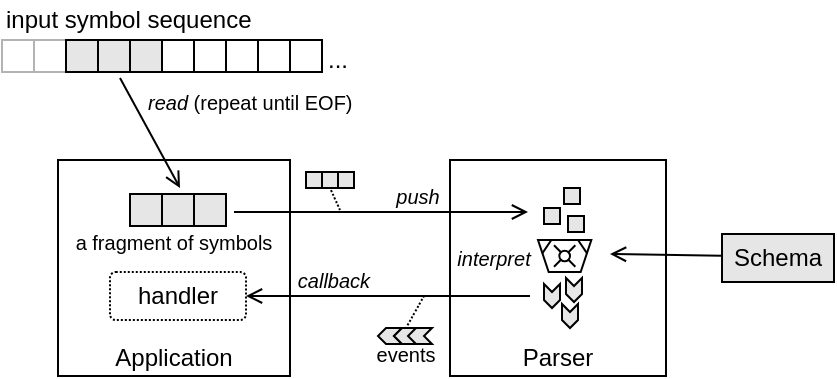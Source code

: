 <mxfile version="20.2.3" type="device" pages="10"><diagram id="T_O3ISEBlL2Dbcu2EhDq" name="Overview"><mxGraphModel dx="1104" dy="1237" grid="1" gridSize="4" guides="1" tooltips="1" connect="1" arrows="1" fold="1" page="1" pageScale="1" pageWidth="827" pageHeight="1169" math="0" shadow="0"><root><mxCell id="0"/><mxCell id="1" parent="0"/><mxCell id="s2tubOFI_uINMDzMiLFl-12" value="input symbol sequence" style="text;html=1;strokeColor=none;fillColor=none;align=left;verticalAlign=middle;whiteSpace=wrap;rounded=0;" parent="1" vertex="1"><mxGeometry x="32" y="12" width="172" height="20" as="geometry"/></mxCell><mxCell id="s2tubOFI_uINMDzMiLFl-13" value="Application" style="rounded=0;whiteSpace=wrap;html=1;verticalAlign=bottom;" parent="1" vertex="1"><mxGeometry x="60" y="92" width="116" height="108" as="geometry"/></mxCell><mxCell id="s2tubOFI_uINMDzMiLFl-14" value="Parser" style="rounded=0;whiteSpace=wrap;html=1;verticalAlign=bottom;" parent="1" vertex="1"><mxGeometry x="256" y="92" width="108" height="108" as="geometry"/></mxCell><mxCell id="s2tubOFI_uINMDzMiLFl-15" value="" style="rounded=0;whiteSpace=wrap;html=1;fillColor=#E6E6E6;" parent="1" vertex="1"><mxGeometry x="96" y="109" width="16" height="16" as="geometry"/></mxCell><mxCell id="s2tubOFI_uINMDzMiLFl-16" value="" style="rounded=0;whiteSpace=wrap;html=1;fillColor=#E6E6E6;" parent="1" vertex="1"><mxGeometry x="112" y="109" width="16" height="16" as="geometry"/></mxCell><mxCell id="s2tubOFI_uINMDzMiLFl-17" value="" style="rounded=0;whiteSpace=wrap;html=1;fillColor=#E6E6E6;" parent="1" vertex="1"><mxGeometry x="128" y="109" width="16" height="16" as="geometry"/></mxCell><mxCell id="s2tubOFI_uINMDzMiLFl-18" value="" style="endArrow=open;html=1;rounded=0;endFill=0;" parent="1" edge="1"><mxGeometry width="50" height="50" relative="1" as="geometry"><mxPoint x="91" y="51" as="sourcePoint"/><mxPoint x="121" y="106" as="targetPoint"/></mxGeometry></mxCell><mxCell id="s2tubOFI_uINMDzMiLFl-19" value="read&lt;span style=&quot;font-style: normal;&quot;&gt; (repeat until EOF)&lt;/span&gt;" style="text;html=1;strokeColor=none;fillColor=none;align=left;verticalAlign=middle;whiteSpace=wrap;rounded=0;fontStyle=2;fontSize=10;" parent="1" vertex="1"><mxGeometry x="103" y="55" width="120" height="15" as="geometry"/></mxCell><mxCell id="s2tubOFI_uINMDzMiLFl-20" value="" style="endArrow=open;html=1;rounded=0;endFill=0;" parent="1" edge="1"><mxGeometry width="50" height="50" relative="1" as="geometry"><mxPoint x="148" y="118" as="sourcePoint"/><mxPoint x="295" y="118" as="targetPoint"/></mxGeometry></mxCell><mxCell id="s2tubOFI_uINMDzMiLFl-21" value="push" style="text;html=1;strokeColor=none;fillColor=none;align=center;verticalAlign=middle;whiteSpace=wrap;rounded=0;fontStyle=2;fontSize=10;" parent="1" vertex="1"><mxGeometry x="224" y="104" width="32" height="12" as="geometry"/></mxCell><mxCell id="s2tubOFI_uINMDzMiLFl-22" value="handler" style="rounded=1;whiteSpace=wrap;html=1;arcSize=12;dashed=1;dashPattern=1 1;" parent="1" vertex="1"><mxGeometry x="86" y="148" width="68" height="24" as="geometry"/></mxCell><mxCell id="s2tubOFI_uINMDzMiLFl-23" value="" style="endArrow=open;html=1;rounded=0;endFill=0;entryX=1;entryY=0.5;entryDx=0;entryDy=0;" parent="1" target="s2tubOFI_uINMDzMiLFl-22" edge="1"><mxGeometry width="50" height="50" relative="1" as="geometry"><mxPoint x="296" y="160" as="sourcePoint"/><mxPoint x="250" y="120" as="targetPoint"/></mxGeometry></mxCell><mxCell id="s2tubOFI_uINMDzMiLFl-24" value="callback" style="text;html=1;strokeColor=none;fillColor=none;align=center;verticalAlign=middle;whiteSpace=wrap;rounded=0;fontStyle=2;fontSize=10;" parent="1" vertex="1"><mxGeometry x="176" y="144" width="44" height="15" as="geometry"/></mxCell><mxCell id="s2tubOFI_uINMDzMiLFl-25" value="Schema" style="rounded=0;whiteSpace=wrap;html=1;verticalAlign=middle;fillColor=#E6E6E6;" parent="1" vertex="1"><mxGeometry x="392" y="129" width="56" height="24" as="geometry"/></mxCell><mxCell id="s2tubOFI_uINMDzMiLFl-34" style="rounded=0;orthogonalLoop=1;jettySize=auto;html=1;entryX=-0.001;entryY=0.452;entryDx=0;entryDy=0;entryPerimeter=0;endArrow=none;endFill=0;startArrow=open;startFill=0;" parent="1" target="s2tubOFI_uINMDzMiLFl-25" edge="1"><mxGeometry relative="1" as="geometry"><mxPoint x="336" y="139" as="sourcePoint"/></mxGeometry></mxCell><mxCell id="s2tubOFI_uINMDzMiLFl-28" value="" style="shape=mxgraph.pid.crushers_grinding.mill,_pulverizer_(impact);html=1;pointerEvents=1;align=center;verticalLabelPosition=bottom;verticalAlign=top;dashed=0;dashPattern=1 1;" parent="1" vertex="1"><mxGeometry x="300" y="132" width="26.67" height="16" as="geometry"/></mxCell><mxCell id="s2tubOFI_uINMDzMiLFl-29" value="" style="rounded=0;whiteSpace=wrap;html=1;fillColor=#E6E6E6;" parent="1" vertex="1"><mxGeometry x="315" y="120" width="8" height="8" as="geometry"/></mxCell><mxCell id="s2tubOFI_uINMDzMiLFl-30" value="" style="rounded=0;whiteSpace=wrap;html=1;fillColor=#E6E6E6;direction=west;" parent="1" vertex="1"><mxGeometry x="303" y="116" width="8" height="8" as="geometry"/></mxCell><mxCell id="s2tubOFI_uINMDzMiLFl-31" value="" style="rounded=0;whiteSpace=wrap;html=1;fillColor=#E6E6E6;" parent="1" vertex="1"><mxGeometry x="313" y="106" width="8" height="8" as="geometry"/></mxCell><mxCell id="s2tubOFI_uINMDzMiLFl-43" value="" style="shape=step;perimeter=stepPerimeter;whiteSpace=wrap;html=1;fixedSize=1;size=4;rotation=90;fillColor=#E6E6E6;" parent="1" vertex="1"><mxGeometry x="312" y="153" width="12" height="8" as="geometry"/></mxCell><mxCell id="s2tubOFI_uINMDzMiLFl-46" value="" style="shape=step;perimeter=stepPerimeter;whiteSpace=wrap;html=1;fixedSize=1;size=4;rotation=90;fillColor=#E6E6E6;" parent="1" vertex="1"><mxGeometry x="301" y="156" width="12" height="8" as="geometry"/></mxCell><mxCell id="s2tubOFI_uINMDzMiLFl-47" value="" style="shape=step;perimeter=stepPerimeter;whiteSpace=wrap;html=1;fixedSize=1;size=4;rotation=90;fillColor=#E6E6E6;" parent="1" vertex="1"><mxGeometry x="310" y="166" width="12" height="8" as="geometry"/></mxCell><mxCell id="s2tubOFI_uINMDzMiLFl-51" value="" style="group" parent="1" vertex="1" connectable="0"><mxGeometry x="184" y="98" width="24" height="8" as="geometry"/></mxCell><mxCell id="s2tubOFI_uINMDzMiLFl-48" value="" style="rounded=0;whiteSpace=wrap;html=1;fillColor=#E6E6E6;direction=west;" parent="s2tubOFI_uINMDzMiLFl-51" vertex="1"><mxGeometry width="8" height="8" as="geometry"/></mxCell><mxCell id="s2tubOFI_uINMDzMiLFl-49" value="" style="rounded=0;whiteSpace=wrap;html=1;fillColor=#E6E6E6;direction=west;" parent="s2tubOFI_uINMDzMiLFl-51" vertex="1"><mxGeometry x="8" width="8" height="8" as="geometry"/></mxCell><mxCell id="s2tubOFI_uINMDzMiLFl-50" value="" style="rounded=0;whiteSpace=wrap;html=1;fillColor=#E6E6E6;direction=west;" parent="s2tubOFI_uINMDzMiLFl-51" vertex="1"><mxGeometry x="16" width="8" height="8" as="geometry"/></mxCell><mxCell id="s2tubOFI_uINMDzMiLFl-53" value="" style="endArrow=none;html=1;rounded=0;curved=1;dashed=1;dashPattern=1 1;" parent="1" edge="1"><mxGeometry width="50" height="50" relative="1" as="geometry"><mxPoint x="201" y="117" as="sourcePoint"/><mxPoint x="196" y="106" as="targetPoint"/></mxGeometry></mxCell><mxCell id="s2tubOFI_uINMDzMiLFl-57" value="" style="group" parent="1" vertex="1" connectable="0"><mxGeometry x="220" y="176" width="27" height="8" as="geometry"/></mxCell><mxCell id="s2tubOFI_uINMDzMiLFl-54" value="" style="shape=step;perimeter=stepPerimeter;whiteSpace=wrap;html=1;fixedSize=1;size=4;rotation=-180;fillColor=#E6E6E6;" parent="s2tubOFI_uINMDzMiLFl-57" vertex="1"><mxGeometry width="12" height="8" as="geometry"/></mxCell><mxCell id="s2tubOFI_uINMDzMiLFl-55" value="" style="shape=step;perimeter=stepPerimeter;whiteSpace=wrap;html=1;fixedSize=1;size=4;rotation=-180;fillColor=#E6E6E6;" parent="s2tubOFI_uINMDzMiLFl-57" vertex="1"><mxGeometry x="8" width="12" height="8" as="geometry"/></mxCell><mxCell id="s2tubOFI_uINMDzMiLFl-56" value="" style="shape=step;perimeter=stepPerimeter;whiteSpace=wrap;html=1;fixedSize=1;size=4;rotation=-180;fillColor=#E6E6E6;" parent="s2tubOFI_uINMDzMiLFl-57" vertex="1"><mxGeometry x="15" width="12" height="8" as="geometry"/></mxCell><mxCell id="s2tubOFI_uINMDzMiLFl-63" value="" style="endArrow=none;html=1;rounded=0;curved=1;dashed=1;dashPattern=1 1;" parent="1" edge="1"><mxGeometry width="50" height="50" relative="1" as="geometry"><mxPoint x="243" y="160" as="sourcePoint"/><mxPoint x="234" y="176" as="targetPoint"/></mxGeometry></mxCell><mxCell id="s2tubOFI_uINMDzMiLFl-64" value="a fragment of symbols" style="text;html=1;strokeColor=none;fillColor=none;align=center;verticalAlign=middle;whiteSpace=wrap;rounded=0;fontSize=10;" parent="1" vertex="1"><mxGeometry x="60" y="127" width="116" height="12" as="geometry"/></mxCell><mxCell id="s2tubOFI_uINMDzMiLFl-65" value="events" style="text;html=1;strokeColor=none;fillColor=none;align=center;verticalAlign=middle;whiteSpace=wrap;rounded=0;fontSize=10;" parent="1" vertex="1"><mxGeometry x="216" y="183" width="36" height="12" as="geometry"/></mxCell><mxCell id="s2tubOFI_uINMDzMiLFl-66" value="interpret" style="text;html=1;strokeColor=none;fillColor=none;align=center;verticalAlign=middle;whiteSpace=wrap;rounded=0;fontStyle=2;fontSize=10;" parent="1" vertex="1"><mxGeometry x="256" y="135" width="44" height="12" as="geometry"/></mxCell><mxCell id="s2tubOFI_uINMDzMiLFl-2" value="" style="rounded=0;whiteSpace=wrap;html=1;strokeColor=#B3B3B3;" parent="1" vertex="1"><mxGeometry x="32" y="32" width="16" height="16" as="geometry"/></mxCell><mxCell id="s2tubOFI_uINMDzMiLFl-3" value="" style="rounded=0;whiteSpace=wrap;html=1;strokeColor=#B3B3B3;" parent="1" vertex="1"><mxGeometry x="48" y="32" width="16" height="16" as="geometry"/></mxCell><mxCell id="s2tubOFI_uINMDzMiLFl-4" value="" style="rounded=0;whiteSpace=wrap;html=1;fillColor=#E6E6E6;" parent="1" vertex="1"><mxGeometry x="64" y="32" width="16" height="16" as="geometry"/></mxCell><mxCell id="s2tubOFI_uINMDzMiLFl-5" value="" style="rounded=0;whiteSpace=wrap;html=1;fillColor=#E6E6E6;" parent="1" vertex="1"><mxGeometry x="80" y="32" width="16" height="16" as="geometry"/></mxCell><mxCell id="s2tubOFI_uINMDzMiLFl-6" value="" style="rounded=0;whiteSpace=wrap;html=1;fillColor=#E6E6E6;" parent="1" vertex="1"><mxGeometry x="96" y="32" width="16" height="16" as="geometry"/></mxCell><mxCell id="s2tubOFI_uINMDzMiLFl-7" value="" style="rounded=0;whiteSpace=wrap;html=1;" parent="1" vertex="1"><mxGeometry x="112" y="32" width="16" height="16" as="geometry"/></mxCell><mxCell id="s2tubOFI_uINMDzMiLFl-8" value="" style="rounded=0;whiteSpace=wrap;html=1;" parent="1" vertex="1"><mxGeometry x="128" y="32" width="16" height="16" as="geometry"/></mxCell><mxCell id="s2tubOFI_uINMDzMiLFl-9" value="" style="rounded=0;whiteSpace=wrap;html=1;" parent="1" vertex="1"><mxGeometry x="144" y="32" width="16" height="16" as="geometry"/></mxCell><mxCell id="s2tubOFI_uINMDzMiLFl-10" value="..." style="text;html=1;strokeColor=none;fillColor=none;align=center;verticalAlign=middle;whiteSpace=wrap;rounded=0;" parent="1" vertex="1"><mxGeometry x="192" y="36" width="16" height="12" as="geometry"/></mxCell><mxCell id="s2tubOFI_uINMDzMiLFl-67" value="" style="rounded=0;whiteSpace=wrap;html=1;" parent="1" vertex="1"><mxGeometry x="160" y="32" width="16" height="16" as="geometry"/></mxCell><mxCell id="s2tubOFI_uINMDzMiLFl-68" value="" style="rounded=0;whiteSpace=wrap;html=1;" parent="1" vertex="1"><mxGeometry x="176" y="32" width="16" height="16" as="geometry"/></mxCell></root></mxGraphModel></diagram><diagram id="DtDkSQb1ExDn76zgoWDP" name="IPO"><mxGraphModel dx="1400" dy="1040" grid="1" gridSize="10" guides="1" tooltips="1" connect="1" arrows="1" fold="1" page="1" pageScale="1" pageWidth="827" pageHeight="1169" math="0" shadow="0"><root><mxCell id="0"/><mxCell id="1" parent="0"/><mxCell id="f12bc9kYofU_eNQzNtB2-1" style="edgeStyle=orthogonalEdgeStyle;rounded=0;orthogonalLoop=1;jettySize=auto;html=1;fontFamily=Lucida Console;fontSize=9;fontColor=#CCCCCC;endArrow=open;endFill=0;exitX=0;exitY=0.5;exitDx=0;exitDy=0;curved=1;" parent="1" source="f12bc9kYofU_eNQzNtB2-3" edge="1"><mxGeometry relative="1" as="geometry"><Array as="points"><mxPoint x="20" y="160"/><mxPoint x="20" y="230"/><mxPoint x="790" y="230"/><mxPoint x="790" y="330"/><mxPoint x="30" y="330"/></Array><mxPoint x="10" y="330" as="targetPoint"/></mxGeometry></mxCell><mxCell id="f12bc9kYofU_eNQzNtB2-2" value="&lt;font style=&quot;font-size: 9px;&quot;&gt;(end)&lt;br&gt;Object&lt;br&gt;&lt;/font&gt;" style="rounded=0;whiteSpace=wrap;html=1;shadow=1;labelBackgroundColor=none;fontFamily=Helvetica;fontColor=#000000;strokeColor=default;fillColor=#E6E6E6;align=center;spacingLeft=0;fontSize=9;" parent="1" vertex="1"><mxGeometry x="228" y="133" width="40" height="34" as="geometry"/></mxCell><mxCell id="f12bc9kYofU_eNQzNtB2-3" value="Parser" style="rounded=1;whiteSpace=wrap;html=1;labelBackgroundColor=none;fontFamily=Helvetica;arcSize=6;shadow=1;strokeWidth=2;" parent="1" vertex="1"><mxGeometry x="380" y="130" width="65" height="60" as="geometry"/></mxCell><mxCell id="f12bc9kYofU_eNQzNtB2-5" style="edgeStyle=orthogonalEdgeStyle;rounded=0;orthogonalLoop=1;jettySize=auto;html=1;fontFamily=Helvetica;fontSize=11;fontColor=#000000;endArrow=open;endFill=0;entryX=1;entryY=0.5;entryDx=0;entryDy=0;curved=1;" parent="1" target="f12bc9kYofU_eNQzNtB2-3" edge="1"><mxGeometry relative="1" as="geometry"><mxPoint x="700" y="60" as="sourcePoint"/><Array as="points"><mxPoint x="780" y="60"/><mxPoint x="780" y="160"/></Array></mxGeometry></mxCell><mxCell id="f12bc9kYofU_eNQzNtB2-8" value="push" style="text;strokeColor=none;fillColor=none;align=left;verticalAlign=middle;rounded=0;shadow=1;labelBackgroundColor=none;fontFamily=Helvetica;fontSize=11;fontColor=#000000;fontStyle=2" parent="1" vertex="1"><mxGeometry x="458" y="140" width="40" height="20" as="geometry"/></mxCell><mxCell id="f12bc9kYofU_eNQzNtB2-9" value="callback" style="text;strokeColor=none;fillColor=none;align=right;verticalAlign=middle;rounded=0;shadow=1;labelBackgroundColor=none;fontFamily=Helvetica;fontSize=11;fontColor=#000000;fontStyle=2" parent="1" vertex="1"><mxGeometry x="319" y="139" width="57" height="20" as="geometry"/></mxCell><mxCell id="f12bc9kYofU_eNQzNtB2-10" value="&lt;font style=&quot;font-size: 9px;&quot;&gt;{&quot;nam&lt;br&gt;&lt;/font&gt;" style="rounded=0;whiteSpace=wrap;html=1;shadow=1;labelBackgroundColor=none;fontFamily=Helvetica;fontColor=#000000;strokeColor=default;fillColor=default;align=center;spacingLeft=0;fontSize=9;" parent="1" vertex="1"><mxGeometry x="495" y="150" width="30" height="19" as="geometry"/></mxCell><mxCell id="f12bc9kYofU_eNQzNtB2-11" value="&lt;font style=&quot;font-size: 9px;&quot;&gt;(begin)&lt;br&gt;JSONText&lt;br&gt;&lt;/font&gt;" style="rounded=0;whiteSpace=wrap;html=1;shadow=1;labelBackgroundColor=none;fontFamily=Helvetica;fontColor=#000000;strokeColor=default;fillColor=#E6E6E6;align=center;spacingLeft=0;fontSize=9;flipH=1;" parent="1" vertex="1"><mxGeometry x="57" y="306" width="50" height="34" as="geometry"/></mxCell><mxCell id="f12bc9kYofU_eNQzNtB2-12" value="&lt;font style=&quot;font-size: 9px;&quot;&gt;e&quot;:&quot;J&lt;br&gt;&lt;/font&gt;" style="rounded=0;whiteSpace=wrap;html=1;shadow=1;labelBackgroundColor=none;fontFamily=Helvetica;fontColor=#000000;strokeColor=default;fillColor=default;align=center;spacingLeft=0;fontSize=9;" parent="1" vertex="1"><mxGeometry x="535" y="150" width="30" height="19" as="geometry"/></mxCell><mxCell id="f12bc9kYofU_eNQzNtB2-13" value="&lt;font style=&quot;font-size: 9px;&quot;&gt;ohn&quot;,&lt;br&gt;&lt;/font&gt;" style="rounded=0;whiteSpace=wrap;html=1;shadow=1;labelBackgroundColor=none;fontFamily=Helvetica;fontColor=#000000;strokeColor=default;fillColor=default;align=center;spacingLeft=0;fontSize=9;" parent="1" vertex="1"><mxGeometry x="575" y="150" width="30" height="19" as="geometry"/></mxCell><mxCell id="f12bc9kYofU_eNQzNtB2-14" value="&lt;font style=&quot;font-size: 9px;&quot;&gt;&amp;nbsp;&quot;age&lt;br&gt;&lt;/font&gt;" style="rounded=0;whiteSpace=wrap;html=1;shadow=1;labelBackgroundColor=none;fontFamily=Helvetica;fontColor=#000000;strokeColor=default;fillColor=default;align=center;spacingLeft=0;fontSize=9;" parent="1" vertex="1"><mxGeometry x="615" y="148" width="30" height="19" as="geometry"/></mxCell><mxCell id="f12bc9kYofU_eNQzNtB2-15" value="&lt;font style=&quot;font-size: 9px;&quot;&gt;&quot;:30,&lt;br&gt;&lt;/font&gt;" style="rounded=0;whiteSpace=wrap;html=1;shadow=1;labelBackgroundColor=none;fontFamily=Helvetica;fontColor=#000000;strokeColor=default;fillColor=default;align=center;spacingLeft=0;fontSize=9;" parent="1" vertex="1"><mxGeometry x="654" y="147" width="30" height="19" as="geometry"/></mxCell><mxCell id="f12bc9kYofU_eNQzNtB2-16" value="&lt;font style=&quot;font-size: 9px;&quot;&gt;&amp;nbsp;&quot;car&lt;br&gt;&lt;/font&gt;" style="rounded=0;whiteSpace=wrap;html=1;shadow=1;labelBackgroundColor=none;fontFamily=Helvetica;fontColor=#000000;strokeColor=default;fillColor=default;align=center;spacingLeft=0;fontSize=9;" parent="1" vertex="1"><mxGeometry x="695" y="141" width="30" height="19" as="geometry"/></mxCell><mxCell id="f12bc9kYofU_eNQzNtB2-17" value="&lt;font style=&quot;font-size: 9px;&quot;&gt;&quot;:nul&lt;br&gt;&lt;/font&gt;" style="rounded=0;whiteSpace=wrap;html=1;shadow=1;labelBackgroundColor=none;fontFamily=Helvetica;fontColor=#000000;strokeColor=default;fillColor=default;align=center;spacingLeft=0;fontSize=9;" parent="1" vertex="1"><mxGeometry x="735" y="132" width="30" height="19" as="geometry"/></mxCell><mxCell id="f12bc9kYofU_eNQzNtB2-18" value="&lt;font style=&quot;font-size: 9px;&quot;&gt;l}&lt;br&gt;&lt;/font&gt;" style="rounded=0;whiteSpace=wrap;html=1;shadow=1;labelBackgroundColor=none;fontFamily=Helvetica;fontColor=#000000;strokeColor=default;fillColor=default;align=center;spacingLeft=0;fontSize=9;" parent="1" vertex="1"><mxGeometry x="759" y="107" width="30" height="19" as="geometry"/></mxCell><mxCell id="f12bc9kYofU_eNQzNtB2-19" value="&lt;font style=&quot;font-size: 9px;&quot;&gt;EOF&lt;br&gt;&lt;/font&gt;" style="rounded=0;whiteSpace=wrap;html=1;shadow=1;labelBackgroundColor=none;fontFamily=Helvetica;fontColor=#000000;strokeColor=default;fillColor=#CCCCCC;align=center;spacingLeft=0;fontSize=9;" parent="1" vertex="1"><mxGeometry x="753" y="77" width="30" height="19" as="geometry"/></mxCell><mxCell id="f12bc9kYofU_eNQzNtB2-20" value="&lt;font style=&quot;font-size: 9px;&quot;&gt;(begin)&lt;br&gt;Member&lt;br&gt;&lt;/font&gt;" style="rounded=0;whiteSpace=wrap;html=1;shadow=1;labelBackgroundColor=none;fontFamily=Helvetica;fontColor=#000000;strokeColor=default;fillColor=#E6E6E6;align=center;spacingLeft=0;fontSize=9;flipH=1;" parent="1" vertex="1"><mxGeometry x="223" y="307" width="40" height="34" as="geometry"/></mxCell><mxCell id="f12bc9kYofU_eNQzNtB2-21" value="&lt;font style=&quot;font-size: 9px;&quot;&gt;(begin)&lt;br&gt;String&lt;br&gt;&lt;/font&gt;" style="rounded=0;whiteSpace=wrap;html=1;shadow=1;labelBackgroundColor=none;fontFamily=Helvetica;fontColor=#000000;strokeColor=default;fillColor=#E6E6E6;align=center;spacingLeft=0;fontSize=9;flipH=1;" parent="1" vertex="1"><mxGeometry x="277" y="305" width="40" height="34" as="geometry"/></mxCell><mxCell id="f12bc9kYofU_eNQzNtB2-22" value="&lt;font style=&quot;font-size: 9px;&quot;&gt;(fragments)&lt;br&gt;&quot;name&quot;&lt;br&gt;&lt;/font&gt;" style="rounded=0;whiteSpace=wrap;html=1;shadow=1;labelBackgroundColor=none;fontFamily=Helvetica;fontColor=#000000;strokeColor=default;fillColor=default;align=center;spacingLeft=0;fontSize=9;flipH=1;" parent="1" vertex="1"><mxGeometry x="326" y="304" width="50" height="34" as="geometry"/></mxCell><mxCell id="f12bc9kYofU_eNQzNtB2-23" value="&lt;font style=&quot;font-size: 9px;&quot;&gt;(fragments)&lt;br&gt;{&lt;br&gt;&lt;/font&gt;" style="rounded=0;whiteSpace=wrap;html=1;shadow=1;labelBackgroundColor=none;fontFamily=Helvetica;fontColor=#000000;strokeColor=default;fillColor=default;align=center;spacingLeft=0;fontSize=9;flipH=1;" parent="1" vertex="1"><mxGeometry x="165" y="306" width="50" height="34" as="geometry"/></mxCell><mxCell id="f12bc9kYofU_eNQzNtB2-24" value="&lt;font style=&quot;font-size: 9px;&quot;&gt;(fragments)&lt;br&gt;:&lt;br&gt;&lt;/font&gt;" style="rounded=0;whiteSpace=wrap;html=1;shadow=1;labelBackgroundColor=none;fontFamily=Helvetica;fontColor=#000000;strokeColor=default;fillColor=default;align=center;spacingLeft=0;fontSize=9;flipH=1;" parent="1" vertex="1"><mxGeometry x="434" y="302" width="50" height="34" as="geometry"/></mxCell><mxCell id="f12bc9kYofU_eNQzNtB2-25" value="&lt;font style=&quot;font-size: 9px;&quot;&gt;(fragments)&lt;br&gt;&quot;John&quot;&lt;br&gt;&lt;/font&gt;" style="rounded=0;whiteSpace=wrap;html=1;shadow=1;labelBackgroundColor=none;fontFamily=Helvetica;fontColor=#000000;strokeColor=default;fillColor=default;align=center;spacingLeft=0;fontSize=9;flipH=1;" parent="1" vertex="1"><mxGeometry x="541" y="301" width="50" height="34" as="geometry"/></mxCell><mxCell id="f12bc9kYofU_eNQzNtB2-26" value="&lt;font style=&quot;font-size: 9px;&quot;&gt;(fragments)&lt;br&gt;,&lt;br&gt;&lt;/font&gt;" style="rounded=0;whiteSpace=wrap;html=1;shadow=1;labelBackgroundColor=none;fontFamily=Helvetica;fontColor=#000000;strokeColor=default;fillColor=default;align=center;spacingLeft=0;fontSize=9;" parent="1" vertex="1"><mxGeometry x="704" y="292" width="50" height="34" as="geometry"/></mxCell><mxCell id="f12bc9kYofU_eNQzNtB2-27" value="&lt;font style=&quot;font-size: 9px;&quot;&gt;(fragments)&lt;br&gt;&quot;age&quot;&lt;br&gt;&lt;/font&gt;" style="rounded=0;whiteSpace=wrap;html=1;shadow=1;labelBackgroundColor=none;fontFamily=Helvetica;fontColor=#000000;strokeColor=default;fillColor=default;align=center;spacingLeft=0;fontSize=9;" parent="1" vertex="1"><mxGeometry x="702" y="231" width="50" height="34" as="geometry"/></mxCell><mxCell id="f12bc9kYofU_eNQzNtB2-28" value="&lt;font style=&quot;font-size: 9px;&quot;&gt;(end)&lt;br&gt;String&lt;br&gt;&lt;/font&gt;" style="rounded=0;whiteSpace=wrap;html=1;shadow=1;labelBackgroundColor=none;fontFamily=Helvetica;fontColor=#000000;strokeColor=default;fillColor=#E6E6E6;align=center;spacingLeft=0;fontSize=9;flipH=1;" parent="1" vertex="1"><mxGeometry x="385" y="301" width="40" height="34" as="geometry"/></mxCell><mxCell id="f12bc9kYofU_eNQzNtB2-29" value="&lt;font style=&quot;font-size: 9px;&quot;&gt;(begin)&lt;br&gt;String&lt;br&gt;&lt;/font&gt;" style="rounded=0;whiteSpace=wrap;html=1;shadow=1;labelBackgroundColor=none;fontFamily=Helvetica;fontColor=#000000;strokeColor=default;fillColor=#E6E6E6;align=center;spacingLeft=0;fontSize=9;flipH=1;" parent="1" vertex="1"><mxGeometry x="493" y="303" width="40" height="34" as="geometry"/></mxCell><mxCell id="f12bc9kYofU_eNQzNtB2-30" value="&lt;font style=&quot;font-size: 9px;&quot;&gt;(end)&lt;br&gt;String&lt;br&gt;&lt;/font&gt;" style="rounded=0;whiteSpace=wrap;html=1;shadow=1;labelBackgroundColor=none;fontFamily=Helvetica;fontColor=#000000;strokeColor=default;fillColor=#E6E6E6;align=center;spacingLeft=0;fontSize=9;" parent="1" vertex="1"><mxGeometry x="600" y="300" width="40" height="34" as="geometry"/></mxCell><mxCell id="f12bc9kYofU_eNQzNtB2-31" value="&lt;font style=&quot;font-size: 9px;&quot;&gt;(end)&lt;br&gt;Member&lt;br&gt;&lt;/font&gt;" style="rounded=0;whiteSpace=wrap;html=1;shadow=1;labelBackgroundColor=none;fontFamily=Helvetica;fontColor=#000000;strokeColor=default;fillColor=#E6E6E6;align=center;spacingLeft=0;fontSize=9;" parent="1" vertex="1"><mxGeometry x="654" y="299" width="40" height="34" as="geometry"/></mxCell><mxCell id="f12bc9kYofU_eNQzNtB2-32" value="&lt;font style=&quot;font-size: 9px;&quot;&gt;(begin)&lt;br&gt;Member&lt;br&gt;&lt;/font&gt;" style="rounded=0;whiteSpace=wrap;html=1;shadow=1;labelBackgroundColor=none;fontFamily=Helvetica;fontColor=#000000;strokeColor=default;fillColor=#E6E6E6;align=center;spacingLeft=0;fontSize=9;" parent="1" vertex="1"><mxGeometry x="762" y="283" width="40" height="34" as="geometry"/></mxCell><mxCell id="f12bc9kYofU_eNQzNtB2-33" value="&lt;font style=&quot;font-size: 9px;&quot;&gt;(begin)&lt;br&gt;String&lt;br&gt;&lt;/font&gt;" style="rounded=0;whiteSpace=wrap;html=1;shadow=1;labelBackgroundColor=none;fontFamily=Helvetica;fontColor=#000000;strokeColor=default;fillColor=#E6E6E6;align=center;spacingLeft=0;fontSize=9;" parent="1" vertex="1"><mxGeometry x="759" y="239" width="40" height="34" as="geometry"/></mxCell><mxCell id="f12bc9kYofU_eNQzNtB2-34" value="&lt;font style=&quot;font-size: 9px;&quot;&gt;(end)&lt;br&gt;String&lt;br&gt;&lt;/font&gt;" style="rounded=0;whiteSpace=wrap;html=1;shadow=1;labelBackgroundColor=none;fontFamily=Helvetica;fontColor=#000000;strokeColor=default;fillColor=#E6E6E6;align=center;spacingLeft=0;fontSize=9;" parent="1" vertex="1"><mxGeometry x="653" y="225" width="40" height="34" as="geometry"/></mxCell><mxCell id="f12bc9kYofU_eNQzNtB2-35" value="&lt;font style=&quot;font-size: 9px;&quot;&gt;(fragments)&lt;br&gt;:&lt;br&gt;&lt;/font&gt;" style="rounded=0;whiteSpace=wrap;html=1;shadow=1;labelBackgroundColor=none;fontFamily=Helvetica;fontColor=#000000;strokeColor=default;fillColor=default;align=center;spacingLeft=0;fontSize=9;" parent="1" vertex="1"><mxGeometry x="593" y="221" width="50" height="34" as="geometry"/></mxCell><mxCell id="f12bc9kYofU_eNQzNtB2-36" value="&lt;font style=&quot;font-size: 9px;&quot;&gt;(begin)&lt;br&gt;Number&lt;br&gt;&lt;/font&gt;" style="rounded=0;whiteSpace=wrap;html=1;shadow=1;labelBackgroundColor=none;fontFamily=Helvetica;fontColor=#000000;strokeColor=default;fillColor=#E6E6E6;align=center;spacingLeft=0;fontSize=9;" parent="1" vertex="1"><mxGeometry x="544" y="221" width="40" height="34" as="geometry"/></mxCell><mxCell id="f12bc9kYofU_eNQzNtB2-37" value="&lt;font style=&quot;font-size: 9px;&quot;&gt;(fragments)&lt;br&gt;30&lt;br&gt;&lt;/font&gt;" style="rounded=0;whiteSpace=wrap;html=1;shadow=1;labelBackgroundColor=none;fontFamily=Helvetica;fontColor=#000000;strokeColor=default;fillColor=default;align=center;spacingLeft=0;fontSize=9;" parent="1" vertex="1"><mxGeometry x="486" y="221" width="50" height="34" as="geometry"/></mxCell><mxCell id="f12bc9kYofU_eNQzNtB2-38" value="&lt;font style=&quot;font-size: 9px;&quot;&gt;(end)&lt;br&gt;Number&lt;br&gt;&lt;/font&gt;" style="rounded=0;whiteSpace=wrap;html=1;shadow=1;labelBackgroundColor=none;fontFamily=Helvetica;fontColor=#000000;strokeColor=default;fillColor=#E6E6E6;align=center;spacingLeft=0;fontSize=9;" parent="1" vertex="1"><mxGeometry x="438" y="222" width="40" height="34" as="geometry"/></mxCell><mxCell id="f12bc9kYofU_eNQzNtB2-39" value="&lt;font style=&quot;font-size: 9px;&quot;&gt;(fragments)&lt;br&gt;,&lt;br&gt;&lt;/font&gt;" style="rounded=0;whiteSpace=wrap;html=1;shadow=1;labelBackgroundColor=none;fontFamily=Helvetica;fontColor=#000000;strokeColor=default;fillColor=default;align=center;spacingLeft=0;fontSize=9;" parent="1" vertex="1"><mxGeometry x="329" y="220" width="50" height="34" as="geometry"/></mxCell><mxCell id="f12bc9kYofU_eNQzNtB2-40" value="&lt;font style=&quot;font-size: 9px;&quot;&gt;(end)&lt;br&gt;Member&lt;br&gt;&lt;/font&gt;" style="rounded=0;whiteSpace=wrap;html=1;shadow=1;labelBackgroundColor=none;fontFamily=Helvetica;fontColor=#000000;strokeColor=default;fillColor=#E6E6E6;align=center;spacingLeft=0;fontSize=9;" parent="1" vertex="1"><mxGeometry x="389" y="221" width="40" height="34" as="geometry"/></mxCell><mxCell id="f12bc9kYofU_eNQzNtB2-41" value="&lt;font style=&quot;font-size: 9px;&quot;&gt;(fragments)&lt;br&gt;&quot;car&quot;&lt;br&gt;&lt;/font&gt;" style="rounded=0;whiteSpace=wrap;html=1;shadow=1;labelBackgroundColor=none;fontFamily=Helvetica;fontColor=#000000;strokeColor=default;fillColor=default;align=center;spacingLeft=0;fontSize=9;" parent="1" vertex="1"><mxGeometry x="170" y="215" width="50" height="34" as="geometry"/></mxCell><mxCell id="f12bc9kYofU_eNQzNtB2-42" value="&lt;font style=&quot;font-size: 9px;&quot;&gt;(begin)&lt;br&gt;Member&lt;br&gt;&lt;/font&gt;" style="rounded=0;whiteSpace=wrap;html=1;shadow=1;labelBackgroundColor=none;fontFamily=Helvetica;fontColor=#000000;strokeColor=default;fillColor=#E6E6E6;align=center;spacingLeft=0;fontSize=9;" parent="1" vertex="1"><mxGeometry x="280" y="219" width="40" height="34" as="geometry"/></mxCell><mxCell id="f12bc9kYofU_eNQzNtB2-43" value="&lt;font style=&quot;font-size: 9px;&quot;&gt;(begin)&lt;br&gt;String&lt;br&gt;&lt;/font&gt;" style="rounded=0;whiteSpace=wrap;html=1;shadow=1;labelBackgroundColor=none;fontFamily=Helvetica;fontColor=#000000;strokeColor=default;fillColor=#E6E6E6;align=center;spacingLeft=0;fontSize=9;" parent="1" vertex="1"><mxGeometry x="231" y="218" width="40" height="34" as="geometry"/></mxCell><mxCell id="f12bc9kYofU_eNQzNtB2-44" value="&lt;font style=&quot;font-size: 9px;&quot;&gt;(end)&lt;br&gt;String&lt;br&gt;&lt;/font&gt;" style="rounded=0;whiteSpace=wrap;html=1;shadow=1;labelBackgroundColor=none;fontFamily=Helvetica;fontColor=#000000;strokeColor=default;fillColor=#E6E6E6;align=center;spacingLeft=0;fontSize=9;" parent="1" vertex="1"><mxGeometry x="120" y="210" width="40" height="34" as="geometry"/></mxCell><mxCell id="f12bc9kYofU_eNQzNtB2-45" value="&lt;font style=&quot;font-size: 9px;&quot;&gt;(fragments)&lt;br&gt;:&lt;br&gt;&lt;/font&gt;" style="rounded=0;whiteSpace=wrap;html=1;shadow=1;labelBackgroundColor=none;fontFamily=Helvetica;fontColor=#000000;strokeColor=default;fillColor=default;align=center;spacingLeft=0;fontSize=9;" parent="1" vertex="1"><mxGeometry x="60" y="205" width="50" height="34" as="geometry"/></mxCell><mxCell id="f12bc9kYofU_eNQzNtB2-46" value="&lt;font style=&quot;font-size: 9px;&quot;&gt;(begin)&lt;br&gt;Null&lt;br&gt;&lt;/font&gt;" style="rounded=0;whiteSpace=wrap;html=1;shadow=1;labelBackgroundColor=none;fontFamily=Helvetica;fontColor=#000000;strokeColor=default;fillColor=#E6E6E6;align=center;spacingLeft=0;fontSize=9;" parent="1" vertex="1"><mxGeometry x="8" y="196" width="40" height="34" as="geometry"/></mxCell><mxCell id="f12bc9kYofU_eNQzNtB2-47" value="&lt;font style=&quot;font-size: 9px;&quot;&gt;(fragments)&lt;br&gt;null&lt;br&gt;&lt;/font&gt;" style="rounded=0;whiteSpace=wrap;html=1;shadow=1;labelBackgroundColor=none;fontFamily=Helvetica;fontColor=#000000;strokeColor=default;fillColor=default;align=center;spacingLeft=0;fontSize=9;" parent="1" vertex="1"><mxGeometry x="17" y="153" width="50" height="34" as="geometry"/></mxCell><mxCell id="f12bc9kYofU_eNQzNtB2-48" value="&lt;font style=&quot;font-size: 9px;&quot;&gt;(end)&lt;br&gt;Null&lt;br&gt;&lt;/font&gt;" style="rounded=0;whiteSpace=wrap;html=1;shadow=1;labelBackgroundColor=none;fontFamily=Helvetica;fontColor=#000000;strokeColor=default;fillColor=#E6E6E6;align=center;spacingLeft=0;fontSize=9;" parent="1" vertex="1"><mxGeometry x="74" y="141" width="40" height="34" as="geometry"/></mxCell><mxCell id="f12bc9kYofU_eNQzNtB2-49" value="&lt;font style=&quot;font-size: 9px;&quot;&gt;(fragments)&lt;br&gt;}&lt;br&gt;&lt;/font&gt;" style="rounded=0;whiteSpace=wrap;html=1;shadow=1;labelBackgroundColor=none;fontFamily=Helvetica;fontColor=#000000;strokeColor=default;fillColor=default;align=center;spacingLeft=0;fontSize=9;" parent="1" vertex="1"><mxGeometry x="168" y="134" width="50" height="34" as="geometry"/></mxCell><mxCell id="f12bc9kYofU_eNQzNtB2-50" value="&lt;font style=&quot;font-size: 9px;&quot;&gt;(end)&lt;br&gt;Member&lt;br&gt;&lt;/font&gt;" style="rounded=0;whiteSpace=wrap;html=1;shadow=1;labelBackgroundColor=none;fontFamily=Helvetica;fontColor=#000000;strokeColor=default;fillColor=#E6E6E6;align=center;spacingLeft=0;fontSize=9;" parent="1" vertex="1"><mxGeometry x="121" y="137" width="40" height="34" as="geometry"/></mxCell><mxCell id="f12bc9kYofU_eNQzNtB2-51" value="&lt;font style=&quot;font-size: 9px;&quot;&gt;(begin)&lt;br&gt;Object&lt;br&gt;&lt;/font&gt;" style="rounded=0;whiteSpace=wrap;html=1;shadow=1;labelBackgroundColor=none;fontFamily=Helvetica;fontColor=#000000;strokeColor=default;fillColor=#E6E6E6;align=center;spacingLeft=0;fontSize=9;flipH=1;" parent="1" vertex="1"><mxGeometry x="116" y="308" width="40" height="34" as="geometry"/></mxCell><mxCell id="f12bc9kYofU_eNQzNtB2-52" value="&lt;font style=&quot;font-size: 9px;&quot;&gt;(end)&lt;br&gt;JSONText&lt;br&gt;&lt;/font&gt;" style="rounded=0;whiteSpace=wrap;html=1;shadow=1;labelBackgroundColor=none;fontFamily=Helvetica;fontColor=#000000;strokeColor=default;fillColor=#E6E6E6;align=center;spacingLeft=0;fontSize=9;" parent="1" vertex="1"><mxGeometry x="277" y="132" width="50" height="34" as="geometry"/></mxCell><mxCell id="f12bc9kYofU_eNQzNtB2-58" style="rounded=0;orthogonalLoop=1;jettySize=auto;html=1;entryX=0.5;entryY=0;entryDx=0;entryDy=0;fontFamily=Lucida Console;fontSize=9;fontColor=#CCCCCC;endArrow=classic;endFill=1;exitX=0.5;exitY=1;exitDx=0;exitDy=0;" parent="1" source="f12bc9kYofU_eNQzNtB2-57" target="f12bc9kYofU_eNQzNtB2-3" edge="1"><mxGeometry relative="1" as="geometry"/></mxCell><mxCell id="f12bc9kYofU_eNQzNtB2-57" value="Schema" style="rounded=1;whiteSpace=wrap;html=1;labelBackgroundColor=none;fontFamily=Helvetica;arcSize=6;shadow=1;strokeWidth=2;" parent="1" vertex="1"><mxGeometry x="381" y="30" width="65" height="60" as="geometry"/></mxCell><mxCell id="f12bc9kYofU_eNQzNtB2-59" value="generate" style="text;strokeColor=none;fillColor=none;align=left;verticalAlign=middle;rounded=0;shadow=1;labelBackgroundColor=none;fontFamily=Helvetica;fontSize=11;fontColor=#000000;fontStyle=2" parent="1" vertex="1"><mxGeometry x="417" y="90" width="62" height="20" as="geometry"/></mxCell><mxCell id="f12bc9kYofU_eNQzNtB2-60" value="Input Data Sequence" style="text;html=1;strokeColor=none;fillColor=none;align=center;verticalAlign=middle;whiteSpace=wrap;rounded=0;shadow=0;labelBackgroundColor=none;labelBorderColor=none;fontFamily=Helvetica;fontSize=12;fontColor=#000000;" parent="1" vertex="1"><mxGeometry x="567" y="121" width="128" height="20" as="geometry"/></mxCell><mxCell id="f12bc9kYofU_eNQzNtB2-61" value="Output Event Sequence" style="text;html=1;strokeColor=none;fillColor=none;align=center;verticalAlign=middle;whiteSpace=wrap;rounded=0;shadow=0;labelBackgroundColor=none;labelBorderColor=none;fontFamily=Helvetica;fontSize=12;fontColor=#000000;" parent="1" vertex="1"><mxGeometry x="28" y="279" width="152" height="20" as="geometry"/></mxCell></root></mxGraphModel></diagram><diagram id="vx_akeAYEI2ptrN0soVv" name="IPO2"><mxGraphModel dx="1397" dy="1029" grid="1" gridSize="10" guides="1" tooltips="1" connect="1" arrows="1" fold="1" page="1" pageScale="1" pageWidth="827" pageHeight="1169" math="0" shadow="0"><root><mxCell id="0"/><mxCell id="1" parent="0"/><mxCell id="FnPOZXaApkGuYx9BrTKF-4" value="&amp;nbsp;generate&amp;nbsp;" style="edgeStyle=orthogonalEdgeStyle;rounded=1;orthogonalLoop=1;jettySize=auto;html=1;entryX=0.5;entryY=0;entryDx=0;entryDy=0;fontFamily=Tahoma;fontSize=10;fontColor=#000000;startArrow=none;startFill=0;endArrow=open;endFill=0;fontStyle=2" parent="1" source="FnPOZXaApkGuYx9BrTKF-1" target="FnPOZXaApkGuYx9BrTKF-2" edge="1"><mxGeometry x="-0.4" y="1" relative="1" as="geometry"><mxPoint as="offset"/></mxGeometry></mxCell><mxCell id="FnPOZXaApkGuYx9BrTKF-1" value="Schema" style="rounded=1;whiteSpace=wrap;html=1;shadow=1;labelBackgroundColor=none;labelBorderColor=none;fontFamily=Helvetica;fontSize=12;strokeWidth=1;comic=0;sketch=0;jiggle=2;verticalAlign=top;arcSize=9;" parent="1" vertex="1"><mxGeometry x="330" y="40" width="80" height="30" as="geometry"/></mxCell><mxCell id="FnPOZXaApkGuYx9BrTKF-2" value="Parser" style="rounded=1;whiteSpace=wrap;html=1;shadow=1;labelBackgroundColor=none;labelBorderColor=none;fontFamily=Helvetica;fontSize=12;strokeWidth=1;comic=0;sketch=0;jiggle=2;verticalAlign=top;arcSize=8;" parent="1" vertex="1"><mxGeometry x="330" y="120" width="80" height="80" as="geometry"/></mxCell><mxCell id="FnPOZXaApkGuYx9BrTKF-3" value="" style="sketch=0;html=1;aspect=fixed;strokeColor=none;shadow=0;align=center;verticalAlign=top;fillColor=#000000;shape=mxgraph.gcp2.gear_load;labelBackgroundColor=none;labelBorderColor=none;comic=0;jiggle=2;fontFamily=Helvetica;fontSize=12;fontColor=#000000;" parent="1" vertex="1"><mxGeometry x="348.26" y="150" width="43.48" height="40" as="geometry"/></mxCell><mxCell id="FnPOZXaApkGuYx9BrTKF-5" value="Fragmented&lt;br style=&quot;font-size: 12px;&quot;&gt;Input Data Sequence" style="shape=step;perimeter=stepPerimeter;whiteSpace=wrap;html=1;fixedSize=1;shadow=0;labelBackgroundColor=none;labelBorderColor=none;comic=0;sketch=0;jiggle=2;fontFamily=Tahoma;fontSize=12;strokeWidth=1;size=10;" parent="1" vertex="1"><mxGeometry x="40" y="150" width="150" height="30" as="geometry"/></mxCell><mxCell id="FnPOZXaApkGuYx9BrTKF-9" value="" style="shape=step;perimeter=stepPerimeter;whiteSpace=wrap;html=1;fixedSize=1;shadow=0;labelBackgroundColor=none;labelBorderColor=none;comic=0;sketch=0;jiggle=2;fontFamily=Tahoma;fontSize=10;strokeWidth=1;size=10;" parent="1" vertex="1"><mxGeometry x="190" y="150" width="30" height="30" as="geometry"/></mxCell><mxCell id="FnPOZXaApkGuYx9BrTKF-10" value="" style="shape=step;perimeter=stepPerimeter;whiteSpace=wrap;html=1;fixedSize=1;shadow=0;labelBackgroundColor=none;labelBorderColor=none;comic=0;sketch=0;jiggle=2;fontFamily=Tahoma;fontSize=10;strokeWidth=1;size=10;" parent="1" vertex="1"><mxGeometry x="220" y="150" width="30" height="30" as="geometry"/></mxCell><mxCell id="FnPOZXaApkGuYx9BrTKF-11" value="" style="shape=step;perimeter=stepPerimeter;whiteSpace=wrap;html=1;fixedSize=1;shadow=0;labelBackgroundColor=none;labelBorderColor=none;comic=0;sketch=0;jiggle=2;fontFamily=Tahoma;fontSize=10;strokeWidth=1;size=10;" parent="1" vertex="1"><mxGeometry x="250" y="150" width="20" height="30" as="geometry"/></mxCell><mxCell id="FnPOZXaApkGuYx9BrTKF-12" value="" style="shape=step;perimeter=stepPerimeter;whiteSpace=wrap;html=1;fixedSize=1;shadow=0;labelBackgroundColor=none;labelBorderColor=none;comic=0;sketch=0;jiggle=2;fontFamily=Tahoma;fontSize=10;strokeWidth=1;size=10;" parent="1" vertex="1"><mxGeometry x="290" y="150" width="30" height="30" as="geometry"/></mxCell><mxCell id="FnPOZXaApkGuYx9BrTKF-13" value="" style="shape=step;perimeter=stepPerimeter;whiteSpace=wrap;html=1;fixedSize=1;shadow=0;labelBackgroundColor=none;labelBorderColor=none;comic=0;sketch=0;jiggle=2;fontFamily=Tahoma;fontSize=10;strokeWidth=1;size=10;" parent="1" vertex="1"><mxGeometry x="270" y="150" width="20" height="30" as="geometry"/></mxCell><mxCell id="FnPOZXaApkGuYx9BrTKF-15" value="Output Data Sequence&lt;br style=&quot;font-size: 12px;&quot;&gt;Marked up by Meaning" style="shape=step;perimeter=stepPerimeter;whiteSpace=wrap;html=1;fixedSize=1;shadow=0;labelBackgroundColor=none;labelBorderColor=none;comic=0;sketch=0;jiggle=2;fontFamily=Tahoma;fontSize=12;strokeWidth=1;size=10;" parent="1" vertex="1"><mxGeometry x="540" y="150" width="160" height="30" as="geometry"/></mxCell><mxCell id="FnPOZXaApkGuYx9BrTKF-16" value="" style="shape=step;perimeter=stepPerimeter;whiteSpace=wrap;html=1;fixedSize=1;shadow=0;labelBackgroundColor=none;labelBorderColor=none;comic=0;sketch=0;jiggle=2;fontFamily=Tahoma;fontSize=10;strokeWidth=1;size=10;" parent="1" vertex="1"><mxGeometry x="420" y="150" width="30" height="30" as="geometry"/></mxCell><mxCell id="FnPOZXaApkGuYx9BrTKF-17" value="" style="shape=step;perimeter=stepPerimeter;whiteSpace=wrap;html=1;fixedSize=1;shadow=0;labelBackgroundColor=none;labelBorderColor=none;comic=0;sketch=0;jiggle=2;fontFamily=Tahoma;fontSize=10;strokeWidth=1;size=10;" parent="1" vertex="1"><mxGeometry x="470" y="150" width="30" height="30" as="geometry"/></mxCell><mxCell id="FnPOZXaApkGuYx9BrTKF-18" value="" style="shape=step;perimeter=stepPerimeter;whiteSpace=wrap;html=1;fixedSize=1;shadow=0;labelBackgroundColor=none;labelBorderColor=none;comic=0;sketch=0;jiggle=2;fontFamily=Tahoma;fontSize=10;strokeWidth=1;size=10;" parent="1" vertex="1"><mxGeometry x="450" y="150" width="20" height="30" as="geometry"/></mxCell><mxCell id="FnPOZXaApkGuYx9BrTKF-20" value="" style="shape=step;perimeter=stepPerimeter;whiteSpace=wrap;html=1;fixedSize=1;shadow=0;labelBackgroundColor=none;labelBorderColor=none;comic=0;sketch=0;jiggle=2;fontFamily=Tahoma;fontSize=10;strokeWidth=1;size=10;" parent="1" vertex="1"><mxGeometry x="500" y="150" width="20" height="30" as="geometry"/></mxCell><mxCell id="FnPOZXaApkGuYx9BrTKF-22" value="" style="shape=step;perimeter=stepPerimeter;whiteSpace=wrap;html=1;fixedSize=1;shadow=0;labelBackgroundColor=none;labelBorderColor=none;comic=0;sketch=0;jiggle=2;fontFamily=Tahoma;fontSize=10;strokeWidth=1;size=10;" parent="1" vertex="1"><mxGeometry x="520" y="150" width="20" height="30" as="geometry"/></mxCell></root></mxGraphModel></diagram><diagram id="f7uvZV3QIeZMOSIQcZAD" name="parallelized alternatives"><mxGraphModel dx="1397" dy="1029" grid="1" gridSize="4" guides="1" tooltips="1" connect="1" arrows="1" fold="1" page="1" pageScale="1" pageWidth="827" pageHeight="1169" math="0" shadow="0"><root><mxCell id="0"/><mxCell id="1" style="" parent="0"/><mxCell id="aWRq3RzXNLa9WeF2katb-13" value="" style="endArrow=none;html=1;rounded=0;fontSize=10;strokeWidth=1;exitX=0;exitY=0;exitDx=0;exitDy=0;" edge="1" parent="1"><mxGeometry width="50" height="50" relative="1" as="geometry"><mxPoint x="432" y="480" as="sourcePoint"/><mxPoint x="431" y="368" as="targetPoint"/></mxGeometry></mxCell><mxCell id="aWRq3RzXNLa9WeF2katb-6" value="" style="endArrow=none;html=1;rounded=0;dashed=1;dashPattern=1 1;fontSize=10;strokeWidth=1;exitX=0;exitY=0;exitDx=0;exitDy=0;strokeColor=#999999;" edge="1" parent="1"><mxGeometry width="50" height="50" relative="1" as="geometry"><mxPoint x="512" y="480" as="sourcePoint"/><mxPoint x="512" y="356" as="targetPoint"/></mxGeometry></mxCell><mxCell id="Czb7fFLtAJlJ9U-MMeJl-7" value="for syntax: X &amp;amp; (A | B | C | D) &amp;amp; Y" style="text;html=1;strokeColor=none;fillColor=none;align=left;verticalAlign=middle;whiteSpace=wrap;rounded=0;fontSize=10;" vertex="1" parent="1"><mxGeometry x="32" y="536" width="228" height="16" as="geometry"/></mxCell><mxCell id="aWRq3RzXNLa9WeF2katb-102" value="B|D" style="rounded=0;whiteSpace=wrap;html=1;fontSize=10;strokeColor=#999999;fontColor=#666666;" vertex="1" parent="1"><mxGeometry x="432" y="480" width="40" height="40" as="geometry"/></mxCell><mxCell id="aWRq3RzXNLa9WeF2katb-103" value="D" style="rounded=0;whiteSpace=wrap;html=1;fontSize=10;strokeColor=#999999;fontColor=#666666;" vertex="1" parent="1"><mxGeometry x="472" y="480" width="40" height="40" as="geometry"/></mxCell><mxCell id="aWRq3RzXNLa9WeF2katb-104" value="Y" style="rounded=0;whiteSpace=wrap;html=1;fontSize=10;strokeColor=#999999;fontColor=#666666;" vertex="1" parent="1"><mxGeometry x="512" y="480" width="40" height="40" as="geometry"/></mxCell><mxCell id="aWRq3RzXNLa9WeF2katb-105" value="Y" style="rounded=0;whiteSpace=wrap;html=1;fontSize=10;strokeColor=#999999;fontColor=#666666;" vertex="1" parent="1"><mxGeometry x="552" y="480" width="40" height="40" as="geometry"/></mxCell><mxCell id="aWRq3RzXNLa9WeF2katb-106" value="X" style="rounded=0;whiteSpace=wrap;html=1;fontSize=10;" vertex="1" parent="1"><mxGeometry x="32" y="480" width="40" height="40" as="geometry"/></mxCell><mxCell id="aWRq3RzXNLa9WeF2katb-107" value="X" style="rounded=0;whiteSpace=wrap;html=1;fontSize=10;" vertex="1" parent="1"><mxGeometry x="72" y="480" width="40" height="40" as="geometry"/></mxCell><mxCell id="aWRq3RzXNLa9WeF2katb-108" value="X" style="rounded=0;whiteSpace=wrap;html=1;fontSize=10;" vertex="1" parent="1"><mxGeometry x="112" y="480" width="40" height="40" as="geometry"/></mxCell><mxCell id="aWRq3RzXNLa9WeF2katb-109" value="A|B|C|D" style="rounded=0;whiteSpace=wrap;html=1;fontSize=10;" vertex="1" parent="1"><mxGeometry x="152" y="480" width="40" height="40" as="geometry"/></mxCell><mxCell id="aWRq3RzXNLa9WeF2katb-110" value="&lt;span style=&quot;font-size: 10px;&quot;&gt;A|B|C|D&lt;/span&gt;" style="rounded=0;whiteSpace=wrap;html=1;fontSize=10;" vertex="1" parent="1"><mxGeometry x="192" y="480" width="40" height="40" as="geometry"/></mxCell><mxCell id="aWRq3RzXNLa9WeF2katb-111" value="&lt;span style=&quot;font-size: 10px;&quot;&gt;A|B|D&lt;/span&gt;" style="rounded=0;whiteSpace=wrap;html=1;fontSize=10;" vertex="1" parent="1"><mxGeometry x="232" y="480" width="40" height="40" as="geometry"/></mxCell><mxCell id="aWRq3RzXNLa9WeF2katb-112" value="&lt;span style=&quot;font-size: 10px;&quot;&gt;A|B|D&lt;/span&gt;" style="rounded=0;whiteSpace=wrap;html=1;fontSize=10;" vertex="1" parent="1"><mxGeometry x="272" y="480" width="40" height="40" as="geometry"/></mxCell><mxCell id="aWRq3RzXNLa9WeF2katb-113" value="&lt;span style=&quot;font-size: 10px;&quot;&gt;A|B|D&lt;/span&gt;" style="rounded=0;whiteSpace=wrap;html=1;fontSize=10;" vertex="1" parent="1"><mxGeometry x="312" y="480" width="40" height="40" as="geometry"/></mxCell><mxCell id="aWRq3RzXNLa9WeF2katb-114" value="&lt;span style=&quot;font-size: 10px;&quot;&gt;B|D&lt;/span&gt;" style="rounded=0;whiteSpace=wrap;html=1;fontSize=10;" vertex="1" parent="1"><mxGeometry x="352" y="480" width="40" height="40" as="geometry"/></mxCell><mxCell id="aWRq3RzXNLa9WeF2katb-115" value="&lt;span style=&quot;font-size: 10px;&quot;&gt;B|D&lt;/span&gt;" style="rounded=0;whiteSpace=wrap;html=1;fontSize=10;" vertex="1" parent="1"><mxGeometry x="392" y="480" width="40" height="40" as="geometry"/></mxCell><mxCell id="aWRq3RzXNLa9WeF2katb-116" value="Input Symbol Sequence" style="text;html=1;strokeColor=none;fillColor=none;align=left;verticalAlign=middle;whiteSpace=wrap;rounded=0;fontSize=12;" vertex="1" parent="1"><mxGeometry x="32" y="520" width="140" height="20" as="geometry"/></mxCell><mxCell id="aWRq3RzXNLa9WeF2katb-117" value="" style="html=1;shadow=0;dashed=0;align=center;verticalAlign=middle;shape=mxgraph.arrows2.arrow;dy=0.56;dx=14.01;direction=north;notch=0;fontSize=10;" vertex="1" parent="1"><mxGeometry x="416" y="523" width="32" height="30" as="geometry"/></mxCell><mxCell id="aWRq3RzXNLa9WeF2katb-118" value="Current Input Position" style="text;html=1;strokeColor=none;fillColor=none;align=center;verticalAlign=middle;whiteSpace=wrap;rounded=0;fontSize=12;" vertex="1" parent="1"><mxGeometry x="362" y="553" width="140" height="20" as="geometry"/></mxCell><mxCell id="aWRq3RzXNLa9WeF2katb-119" value="B|D" style="rounded=0;whiteSpace=wrap;html=1;fontSize=10;strokeColor=#999999;fontColor=#666666;" vertex="1" parent="1"><mxGeometry x="432" y="480" width="40" height="40" as="geometry"/></mxCell><mxCell id="aWRq3RzXNLa9WeF2katb-120" value="D" style="rounded=0;whiteSpace=wrap;html=1;fontSize=10;strokeColor=#999999;fontColor=#666666;" vertex="1" parent="1"><mxGeometry x="472" y="480" width="40" height="40" as="geometry"/></mxCell><mxCell id="aWRq3RzXNLa9WeF2katb-121" value="Y" style="rounded=0;whiteSpace=wrap;html=1;fontSize=10;strokeColor=#999999;fontColor=#666666;" vertex="1" parent="1"><mxGeometry x="512" y="480" width="40" height="40" as="geometry"/></mxCell><mxCell id="aWRq3RzXNLa9WeF2katb-122" value="Y" style="rounded=0;whiteSpace=wrap;html=1;fontSize=10;strokeColor=#999999;fontColor=#666666;" vertex="1" parent="1"><mxGeometry x="552" y="480" width="40" height="40" as="geometry"/></mxCell><mxCell id="aWRq3RzXNLa9WeF2katb-123" value="X" style="rounded=0;whiteSpace=wrap;html=1;fontSize=10;" vertex="1" parent="1"><mxGeometry x="32" y="480" width="40" height="40" as="geometry"/></mxCell><mxCell id="aWRq3RzXNLa9WeF2katb-124" value="X" style="rounded=0;whiteSpace=wrap;html=1;fontSize=10;" vertex="1" parent="1"><mxGeometry x="72" y="480" width="40" height="40" as="geometry"/></mxCell><mxCell id="aWRq3RzXNLa9WeF2katb-125" value="X" style="rounded=0;whiteSpace=wrap;html=1;fontSize=10;" vertex="1" parent="1"><mxGeometry x="112" y="480" width="40" height="40" as="geometry"/></mxCell><mxCell id="aWRq3RzXNLa9WeF2katb-126" value="A|B|C|D" style="rounded=0;whiteSpace=wrap;html=1;fontSize=10;" vertex="1" parent="1"><mxGeometry x="152" y="480" width="40" height="40" as="geometry"/></mxCell><mxCell id="aWRq3RzXNLa9WeF2katb-127" value="&lt;span style=&quot;font-size: 10px;&quot;&gt;A|B|C|D&lt;/span&gt;" style="rounded=0;whiteSpace=wrap;html=1;fontSize=10;" vertex="1" parent="1"><mxGeometry x="192" y="480" width="40" height="40" as="geometry"/></mxCell><mxCell id="aWRq3RzXNLa9WeF2katb-128" value="&lt;span style=&quot;font-size: 10px;&quot;&gt;A|B|D&lt;/span&gt;" style="rounded=0;whiteSpace=wrap;html=1;fontSize=10;" vertex="1" parent="1"><mxGeometry x="232" y="480" width="40" height="40" as="geometry"/></mxCell><mxCell id="aWRq3RzXNLa9WeF2katb-129" value="&lt;span style=&quot;font-size: 10px;&quot;&gt;A|B|D&lt;/span&gt;" style="rounded=0;whiteSpace=wrap;html=1;fontSize=10;" vertex="1" parent="1"><mxGeometry x="272" y="480" width="40" height="40" as="geometry"/></mxCell><mxCell id="aWRq3RzXNLa9WeF2katb-130" value="&lt;span style=&quot;font-size: 10px;&quot;&gt;A|B|D&lt;/span&gt;" style="rounded=0;whiteSpace=wrap;html=1;fontSize=10;" vertex="1" parent="1"><mxGeometry x="312" y="480" width="40" height="40" as="geometry"/></mxCell><mxCell id="aWRq3RzXNLa9WeF2katb-131" value="&lt;span style=&quot;font-size: 10px;&quot;&gt;B|D&lt;/span&gt;" style="rounded=0;whiteSpace=wrap;html=1;fontSize=10;" vertex="1" parent="1"><mxGeometry x="352" y="480" width="40" height="40" as="geometry"/></mxCell><mxCell id="aWRq3RzXNLa9WeF2katb-132" value="&lt;span style=&quot;font-size: 10px;&quot;&gt;B|D&lt;/span&gt;" style="rounded=0;whiteSpace=wrap;html=1;fontSize=10;" vertex="1" parent="1"><mxGeometry x="392" y="480" width="40" height="40" as="geometry"/></mxCell><mxCell id="aWRq3RzXNLa9WeF2katb-133" value="Input Symbol Sequence" style="text;html=1;strokeColor=none;fillColor=none;align=left;verticalAlign=middle;whiteSpace=wrap;rounded=0;fontSize=12;" vertex="1" parent="1"><mxGeometry x="32" y="520" width="140" height="20" as="geometry"/></mxCell><mxCell id="aWRq3RzXNLa9WeF2katb-134" value="" style="html=1;shadow=1;dashed=0;align=center;verticalAlign=middle;shape=mxgraph.arrows2.arrow;dy=0.56;dx=14.01;direction=north;notch=0;fontSize=10;" vertex="1" parent="1"><mxGeometry x="416" y="523" width="32" height="30" as="geometry"/></mxCell><mxCell id="aWRq3RzXNLa9WeF2katb-135" value="Current Input Position" style="text;html=1;strokeColor=none;fillColor=none;align=center;verticalAlign=middle;whiteSpace=wrap;rounded=0;fontSize=12;" vertex="1" parent="1"><mxGeometry x="362" y="553" width="140" height="20" as="geometry"/></mxCell><mxCell id="aWRq3RzXNLa9WeF2katb-238" value="" style="endArrow=none;html=1;rounded=0;fontSize=10;strokeWidth=1;dashed=1;dashPattern=1 1;strokeColor=#999999;exitX=0;exitY=0;exitDx=0;exitDy=0;" edge="1" parent="1" source="aWRq3RzXNLa9WeF2katb-126"><mxGeometry width="50" height="50" relative="1" as="geometry"><mxPoint x="152" y="476" as="sourcePoint"/><mxPoint x="152" y="356" as="targetPoint"/></mxGeometry></mxCell><mxCell id="aWRq3RzXNLa9WeF2katb-49" value="名称未設定レイヤ" style="" visible="0" parent="0"/><mxCell id="aWRq3RzXNLa9WeF2katb-70" value="" style="endArrow=none;html=1;rounded=0;fontSize=10;strokeWidth=3;strokeColor=#000000;" edge="1" parent="aWRq3RzXNLa9WeF2katb-49"><mxGeometry width="50" height="50" relative="1" as="geometry"><mxPoint x="32" y="424" as="sourcePoint"/><mxPoint x="148" y="424" as="targetPoint"/></mxGeometry></mxCell><mxCell id="aWRq3RzXNLa9WeF2katb-71" value="" style="endArrow=none;html=1;rounded=1;fontSize=10;strokeWidth=3;" edge="1" parent="aWRq3RzXNLa9WeF2katb-49"><mxGeometry width="50" height="50" relative="1" as="geometry"><mxPoint x="148" y="424" as="sourcePoint"/><mxPoint x="352" y="388" as="targetPoint"/><Array as="points"><mxPoint x="152" y="388"/></Array></mxGeometry></mxCell><mxCell id="aWRq3RzXNLa9WeF2katb-72" value="" style="endArrow=open;html=1;rounded=1;fontSize=10;strokeWidth=3;endFill=0;" edge="1" parent="aWRq3RzXNLa9WeF2katb-49"><mxGeometry width="50" height="50" relative="1" as="geometry"><mxPoint x="148" y="424" as="sourcePoint"/><mxPoint x="432" y="412" as="targetPoint"/><Array as="points"><mxPoint x="156" y="412"/></Array></mxGeometry></mxCell><mxCell id="aWRq3RzXNLa9WeF2katb-73" value="" style="endArrow=none;html=1;rounded=1;fontSize=10;strokeWidth=3;" edge="1" parent="aWRq3RzXNLa9WeF2katb-49"><mxGeometry width="50" height="50" relative="1" as="geometry"><mxPoint x="148" y="424" as="sourcePoint"/><mxPoint x="232" y="435" as="targetPoint"/><Array as="points"><mxPoint x="156" y="436"/></Array></mxGeometry></mxCell><mxCell id="aWRq3RzXNLa9WeF2katb-74" value="" style="endArrow=open;html=1;rounded=1;fontSize=10;strokeWidth=3;endFill=0;" edge="1" parent="aWRq3RzXNLa9WeF2katb-49"><mxGeometry width="50" height="50" relative="1" as="geometry"><mxPoint x="148" y="424" as="sourcePoint"/><mxPoint x="432" y="460" as="targetPoint"/><Array as="points"><mxPoint x="156" y="460"/></Array></mxGeometry></mxCell><mxCell id="aWRq3RzXNLa9WeF2katb-75" value="A" style="text;html=1;strokeColor=none;fillColor=none;align=center;verticalAlign=middle;whiteSpace=wrap;rounded=0;fontSize=10;" vertex="1" parent="aWRq3RzXNLa9WeF2katb-49"><mxGeometry x="156" y="368" width="20" height="20" as="geometry"/></mxCell><mxCell id="aWRq3RzXNLa9WeF2katb-76" value="B" style="text;html=1;strokeColor=none;fillColor=none;align=center;verticalAlign=middle;whiteSpace=wrap;rounded=0;fontSize=10;" vertex="1" parent="aWRq3RzXNLa9WeF2katb-49"><mxGeometry x="156" y="391.71" width="20" height="20" as="geometry"/></mxCell><mxCell id="aWRq3RzXNLa9WeF2katb-77" value="C" style="text;html=1;strokeColor=none;fillColor=none;align=center;verticalAlign=middle;whiteSpace=wrap;rounded=0;fontSize=10;" vertex="1" parent="aWRq3RzXNLa9WeF2katb-49"><mxGeometry x="156" y="415.71" width="20" height="20" as="geometry"/></mxCell><mxCell id="aWRq3RzXNLa9WeF2katb-78" value="D" style="text;html=1;strokeColor=none;fillColor=none;align=center;verticalAlign=middle;whiteSpace=wrap;rounded=0;fontSize=10;" vertex="1" parent="aWRq3RzXNLa9WeF2katb-49"><mxGeometry x="156" y="440" width="20" height="20" as="geometry"/></mxCell><mxCell id="aWRq3RzXNLa9WeF2katb-79" value="X" style="text;html=1;strokeColor=none;fillColor=none;align=center;verticalAlign=middle;whiteSpace=wrap;rounded=0;fontSize=10;" vertex="1" parent="aWRq3RzXNLa9WeF2katb-49"><mxGeometry x="32" y="404" width="20" height="20" as="geometry"/></mxCell><mxCell id="aWRq3RzXNLa9WeF2katb-80" value="" style="endArrow=open;html=1;rounded=1;fontSize=10;strokeWidth=3;opacity=40;endFill=0;strokeColor=#000000;" edge="1" parent="aWRq3RzXNLa9WeF2katb-49"><mxGeometry width="50" height="50" relative="1" as="geometry"><mxPoint x="432" y="460" as="sourcePoint"/><mxPoint x="592" y="424" as="targetPoint"/><Array as="points"><mxPoint x="512" y="460"/><mxPoint x="512" y="424"/></Array></mxGeometry></mxCell><mxCell id="aWRq3RzXNLa9WeF2katb-81" value="Y" style="text;html=1;strokeColor=none;fillColor=none;align=center;verticalAlign=middle;whiteSpace=wrap;rounded=0;fontSize=10;" vertex="1" parent="aWRq3RzXNLa9WeF2katb-49"><mxGeometry x="512" y="404" width="20" height="20" as="geometry"/></mxCell><mxCell id="aWRq3RzXNLa9WeF2katb-82" value="" style="shape=cross;whiteSpace=wrap;html=1;fontSize=10;strokeColor=none;fillColor=#CC0000;rotation=45;size=0.293;shadow=1;" vertex="1" parent="aWRq3RzXNLa9WeF2katb-49"><mxGeometry x="222" y="427.17" width="16.43" height="16.43" as="geometry"/></mxCell><mxCell id="aWRq3RzXNLa9WeF2katb-83" value="" style="shape=cross;whiteSpace=wrap;html=1;fontSize=10;strokeColor=none;fillColor=#CC0000;rotation=45;size=0.293;shadow=1;" vertex="1" parent="aWRq3RzXNLa9WeF2katb-49"><mxGeometry x="344" y="380" width="16.43" height="16.43" as="geometry"/></mxCell><mxCell id="aWRq3RzXNLa9WeF2katb-84" value="" style="endArrow=none;html=1;rounded=0;fontSize=10;strokeWidth=3;opacity=40;" edge="1" parent="aWRq3RzXNLa9WeF2katb-49"><mxGeometry width="50" height="50" relative="1" as="geometry"><mxPoint x="432" y="411.71" as="sourcePoint"/><mxPoint x="472" y="412" as="targetPoint"/></mxGeometry></mxCell><mxCell id="aWRq3RzXNLa9WeF2katb-85" value="" style="shape=cross;whiteSpace=wrap;html=1;fontSize=10;strokeColor=none;fillColor=#CC0000;rotation=45;size=0.293;opacity=40;shadow=1;" vertex="1" parent="aWRq3RzXNLa9WeF2katb-49"><mxGeometry x="464" y="404" width="16.43" height="16.43" as="geometry"/></mxCell><mxCell id="aWRq3RzXNLa9WeF2katb-101" value="Concurrent Matching" style="text;html=1;strokeColor=none;fillColor=none;align=center;verticalAlign=middle;whiteSpace=wrap;rounded=0;fontFamily=Helvetica;fontSize=12;fontColor=#000000;fontStyle=1" vertex="1" parent="aWRq3RzXNLa9WeF2katb-49"><mxGeometry x="356" y="352" width="152" height="16" as="geometry"/></mxCell><mxCell id="aWRq3RzXNLa9WeF2katb-136" value="名称未設定レイヤ" style="" parent="0"/><mxCell id="aWRq3RzXNLa9WeF2katb-172" value="B|D" style="rounded=0;whiteSpace=wrap;html=1;fontSize=10;strokeColor=#999999;fontColor=#666666;" vertex="1" parent="aWRq3RzXNLa9WeF2katb-136"><mxGeometry x="432" y="480" width="40" height="40" as="geometry"/></mxCell><mxCell id="aWRq3RzXNLa9WeF2katb-173" value="D" style="rounded=0;whiteSpace=wrap;html=1;fontSize=10;strokeColor=#999999;fontColor=#666666;" vertex="1" parent="aWRq3RzXNLa9WeF2katb-136"><mxGeometry x="472" y="480" width="40" height="40" as="geometry"/></mxCell><mxCell id="aWRq3RzXNLa9WeF2katb-174" value="Y" style="rounded=0;whiteSpace=wrap;html=1;fontSize=10;strokeColor=#999999;fontColor=#666666;" vertex="1" parent="aWRq3RzXNLa9WeF2katb-136"><mxGeometry x="512" y="480" width="40" height="40" as="geometry"/></mxCell><mxCell id="aWRq3RzXNLa9WeF2katb-175" value="Y" style="rounded=0;whiteSpace=wrap;html=1;fontSize=10;strokeColor=#999999;fontColor=#666666;" vertex="1" parent="aWRq3RzXNLa9WeF2katb-136"><mxGeometry x="552" y="480" width="40" height="40" as="geometry"/></mxCell><mxCell id="aWRq3RzXNLa9WeF2katb-176" value="X" style="rounded=0;whiteSpace=wrap;html=1;fontSize=10;" vertex="1" parent="aWRq3RzXNLa9WeF2katb-136"><mxGeometry x="32" y="480" width="40" height="40" as="geometry"/></mxCell><mxCell id="aWRq3RzXNLa9WeF2katb-177" value="X" style="rounded=0;whiteSpace=wrap;html=1;fontSize=10;" vertex="1" parent="aWRq3RzXNLa9WeF2katb-136"><mxGeometry x="72" y="480" width="40" height="40" as="geometry"/></mxCell><mxCell id="aWRq3RzXNLa9WeF2katb-178" value="X" style="rounded=0;whiteSpace=wrap;html=1;fontSize=10;" vertex="1" parent="aWRq3RzXNLa9WeF2katb-136"><mxGeometry x="112" y="480" width="40" height="40" as="geometry"/></mxCell><mxCell id="aWRq3RzXNLa9WeF2katb-179" value="A|B|C|D" style="rounded=0;whiteSpace=wrap;html=1;fontSize=10;" vertex="1" parent="aWRq3RzXNLa9WeF2katb-136"><mxGeometry x="152" y="480" width="40" height="40" as="geometry"/></mxCell><mxCell id="aWRq3RzXNLa9WeF2katb-180" value="&lt;span style=&quot;font-size: 10px;&quot;&gt;A|B|C|D&lt;/span&gt;" style="rounded=0;whiteSpace=wrap;html=1;fontSize=10;" vertex="1" parent="aWRq3RzXNLa9WeF2katb-136"><mxGeometry x="192" y="480" width="40" height="40" as="geometry"/></mxCell><mxCell id="aWRq3RzXNLa9WeF2katb-181" value="&lt;span style=&quot;font-size: 10px;&quot;&gt;A|B|D&lt;/span&gt;" style="rounded=0;whiteSpace=wrap;html=1;fontSize=10;" vertex="1" parent="aWRq3RzXNLa9WeF2katb-136"><mxGeometry x="232" y="480" width="40" height="40" as="geometry"/></mxCell><mxCell id="aWRq3RzXNLa9WeF2katb-182" value="&lt;span style=&quot;font-size: 10px;&quot;&gt;A|B|D&lt;/span&gt;" style="rounded=0;whiteSpace=wrap;html=1;fontSize=10;" vertex="1" parent="aWRq3RzXNLa9WeF2katb-136"><mxGeometry x="272" y="480" width="40" height="40" as="geometry"/></mxCell><mxCell id="aWRq3RzXNLa9WeF2katb-183" value="&lt;span style=&quot;font-size: 10px;&quot;&gt;A|B|D&lt;/span&gt;" style="rounded=0;whiteSpace=wrap;html=1;fontSize=10;" vertex="1" parent="aWRq3RzXNLa9WeF2katb-136"><mxGeometry x="312" y="480" width="40" height="40" as="geometry"/></mxCell><mxCell id="aWRq3RzXNLa9WeF2katb-184" value="&lt;span style=&quot;font-size: 10px;&quot;&gt;B|D&lt;/span&gt;" style="rounded=0;whiteSpace=wrap;html=1;fontSize=10;" vertex="1" parent="aWRq3RzXNLa9WeF2katb-136"><mxGeometry x="352" y="480" width="40" height="40" as="geometry"/></mxCell><mxCell id="aWRq3RzXNLa9WeF2katb-185" value="&lt;span style=&quot;font-size: 10px;&quot;&gt;B|D&lt;/span&gt;" style="rounded=0;whiteSpace=wrap;html=1;fontSize=10;" vertex="1" parent="aWRq3RzXNLa9WeF2katb-136"><mxGeometry x="392" y="480" width="40" height="40" as="geometry"/></mxCell><mxCell id="aWRq3RzXNLa9WeF2katb-186" value="Input Symbol Sequence" style="text;html=1;strokeColor=none;fillColor=none;align=left;verticalAlign=middle;whiteSpace=wrap;rounded=0;fontSize=12;" vertex="1" parent="aWRq3RzXNLa9WeF2katb-136"><mxGeometry x="32" y="520" width="140" height="20" as="geometry"/></mxCell><mxCell id="aWRq3RzXNLa9WeF2katb-187" value="" style="html=1;shadow=0;dashed=0;align=center;verticalAlign=middle;shape=mxgraph.arrows2.arrow;dy=0.56;dx=14.01;direction=north;notch=0;fontSize=10;" vertex="1" parent="aWRq3RzXNLa9WeF2katb-136"><mxGeometry x="416" y="523" width="32" height="30" as="geometry"/></mxCell><mxCell id="aWRq3RzXNLa9WeF2katb-188" value="Current Input Position" style="text;html=1;strokeColor=none;fillColor=none;align=center;verticalAlign=middle;whiteSpace=wrap;rounded=0;fontSize=12;" vertex="1" parent="aWRq3RzXNLa9WeF2katb-136"><mxGeometry x="362" y="553" width="140" height="20" as="geometry"/></mxCell><mxCell id="aWRq3RzXNLa9WeF2katb-189" value="B|D" style="rounded=0;whiteSpace=wrap;html=1;fontSize=10;strokeColor=#999999;fontColor=#666666;" vertex="1" parent="aWRq3RzXNLa9WeF2katb-136"><mxGeometry x="432" y="480" width="40" height="40" as="geometry"/></mxCell><mxCell id="aWRq3RzXNLa9WeF2katb-190" value="D" style="rounded=0;whiteSpace=wrap;html=1;fontSize=10;strokeColor=#999999;fontColor=#666666;" vertex="1" parent="aWRq3RzXNLa9WeF2katb-136"><mxGeometry x="472" y="480" width="40" height="40" as="geometry"/></mxCell><mxCell id="aWRq3RzXNLa9WeF2katb-191" value="Y" style="rounded=0;whiteSpace=wrap;html=1;fontSize=10;strokeColor=#999999;fontColor=#666666;" vertex="1" parent="aWRq3RzXNLa9WeF2katb-136"><mxGeometry x="512" y="480" width="40" height="40" as="geometry"/></mxCell><mxCell id="aWRq3RzXNLa9WeF2katb-192" value="Y" style="rounded=0;whiteSpace=wrap;html=1;fontSize=10;strokeColor=#999999;fontColor=#666666;" vertex="1" parent="aWRq3RzXNLa9WeF2katb-136"><mxGeometry x="552" y="480" width="40" height="40" as="geometry"/></mxCell><mxCell id="aWRq3RzXNLa9WeF2katb-193" value="X" style="rounded=0;whiteSpace=wrap;html=1;fontSize=10;" vertex="1" parent="aWRq3RzXNLa9WeF2katb-136"><mxGeometry x="32" y="480" width="40" height="40" as="geometry"/></mxCell><mxCell id="aWRq3RzXNLa9WeF2katb-194" value="X" style="rounded=0;whiteSpace=wrap;html=1;fontSize=10;" vertex="1" parent="aWRq3RzXNLa9WeF2katb-136"><mxGeometry x="72" y="480" width="40" height="40" as="geometry"/></mxCell><mxCell id="aWRq3RzXNLa9WeF2katb-195" value="X" style="rounded=0;whiteSpace=wrap;html=1;fontSize=10;" vertex="1" parent="aWRq3RzXNLa9WeF2katb-136"><mxGeometry x="112" y="480" width="40" height="40" as="geometry"/></mxCell><mxCell id="aWRq3RzXNLa9WeF2katb-196" value="A|B|C|D" style="rounded=0;whiteSpace=wrap;html=1;fontSize=10;" vertex="1" parent="aWRq3RzXNLa9WeF2katb-136"><mxGeometry x="152" y="480" width="40" height="40" as="geometry"/></mxCell><mxCell id="aWRq3RzXNLa9WeF2katb-197" value="&lt;span style=&quot;font-size: 10px;&quot;&gt;A|B|C|D&lt;/span&gt;" style="rounded=0;whiteSpace=wrap;html=1;fontSize=10;" vertex="1" parent="aWRq3RzXNLa9WeF2katb-136"><mxGeometry x="192" y="480" width="40" height="40" as="geometry"/></mxCell><mxCell id="aWRq3RzXNLa9WeF2katb-198" value="&lt;span style=&quot;font-size: 10px;&quot;&gt;A|B|D&lt;/span&gt;" style="rounded=0;whiteSpace=wrap;html=1;fontSize=10;" vertex="1" parent="aWRq3RzXNLa9WeF2katb-136"><mxGeometry x="232" y="480" width="40" height="40" as="geometry"/></mxCell><mxCell id="aWRq3RzXNLa9WeF2katb-199" value="&lt;span style=&quot;font-size: 10px;&quot;&gt;A|B|D&lt;/span&gt;" style="rounded=0;whiteSpace=wrap;html=1;fontSize=10;" vertex="1" parent="aWRq3RzXNLa9WeF2katb-136"><mxGeometry x="272" y="480" width="40" height="40" as="geometry"/></mxCell><mxCell id="aWRq3RzXNLa9WeF2katb-200" value="&lt;span style=&quot;font-size: 10px;&quot;&gt;A|B|D&lt;/span&gt;" style="rounded=0;whiteSpace=wrap;html=1;fontSize=10;" vertex="1" parent="aWRq3RzXNLa9WeF2katb-136"><mxGeometry x="312" y="480" width="40" height="40" as="geometry"/></mxCell><mxCell id="aWRq3RzXNLa9WeF2katb-201" value="&lt;span style=&quot;font-size: 10px;&quot;&gt;B|D&lt;/span&gt;" style="rounded=0;whiteSpace=wrap;html=1;fontSize=10;" vertex="1" parent="aWRq3RzXNLa9WeF2katb-136"><mxGeometry x="352" y="480" width="40" height="40" as="geometry"/></mxCell><mxCell id="aWRq3RzXNLa9WeF2katb-202" value="&lt;span style=&quot;font-size: 10px;&quot;&gt;B|D&lt;/span&gt;" style="rounded=0;whiteSpace=wrap;html=1;fontSize=10;" vertex="1" parent="aWRq3RzXNLa9WeF2katb-136"><mxGeometry x="392" y="480" width="40" height="40" as="geometry"/></mxCell><mxCell id="aWRq3RzXNLa9WeF2katb-203" value="Input Symbol Sequence" style="text;html=1;strokeColor=none;fillColor=none;align=left;verticalAlign=middle;whiteSpace=wrap;rounded=0;fontSize=12;" vertex="1" parent="aWRq3RzXNLa9WeF2katb-136"><mxGeometry x="32" y="520" width="140" height="20" as="geometry"/></mxCell><mxCell id="aWRq3RzXNLa9WeF2katb-204" value="" style="html=1;shadow=0;dashed=0;align=center;verticalAlign=middle;shape=mxgraph.arrows2.arrow;dy=0.56;dx=14.01;direction=north;notch=0;fontSize=10;" vertex="1" parent="aWRq3RzXNLa9WeF2katb-136"><mxGeometry x="416" y="523" width="32" height="30" as="geometry"/></mxCell><mxCell id="aWRq3RzXNLa9WeF2katb-205" value="Current Input Position" style="text;html=1;strokeColor=none;fillColor=none;align=center;verticalAlign=middle;whiteSpace=wrap;rounded=0;fontSize=12;" vertex="1" parent="aWRq3RzXNLa9WeF2katb-136"><mxGeometry x="362" y="553" width="140" height="20" as="geometry"/></mxCell><mxCell id="aWRq3RzXNLa9WeF2katb-206" value="" style="endArrow=open;html=1;rounded=1;fontSize=10;strokeWidth=3;strokeColor=#000000;endFill=0;" edge="1" parent="aWRq3RzXNLa9WeF2katb-136"><mxGeometry width="50" height="50" relative="1" as="geometry"><mxPoint x="32" y="416" as="sourcePoint"/><mxPoint x="432" y="404" as="targetPoint"/><Array as="points"><mxPoint x="144" y="416"/><mxPoint x="152" y="376"/><mxPoint x="360" y="376"/><mxPoint x="360" y="380"/><mxPoint x="156" y="380"/><mxPoint x="156" y="404"/></Array></mxGeometry></mxCell><mxCell id="aWRq3RzXNLa9WeF2katb-207" value="X" style="text;html=1;strokeColor=none;fillColor=none;align=center;verticalAlign=middle;whiteSpace=wrap;rounded=0;fontSize=10;" vertex="1" parent="aWRq3RzXNLa9WeF2katb-136"><mxGeometry x="32" y="396" width="20" height="20" as="geometry"/></mxCell><mxCell id="aWRq3RzXNLa9WeF2katb-208" value="" style="endArrow=open;html=1;fontSize=10;strokeWidth=3;opacity=40;endFill=0;strokeColor=#000000;rounded=1;" edge="1" parent="aWRq3RzXNLa9WeF2katb-136"><mxGeometry width="50" height="50" relative="1" as="geometry"><mxPoint x="432" y="404" as="sourcePoint"/><mxPoint x="592" y="460" as="targetPoint"/><Array as="points"><mxPoint x="472" y="404"/><mxPoint x="472" y="408"/><mxPoint x="156" y="408"/><mxPoint x="156" y="432"/><mxPoint x="228" y="432"/><mxPoint x="228" y="436"/><mxPoint x="156" y="436"/><mxPoint x="156" y="460"/></Array></mxGeometry></mxCell><mxCell id="aWRq3RzXNLa9WeF2katb-209" value="Y" style="text;html=1;strokeColor=none;fillColor=none;align=center;verticalAlign=middle;whiteSpace=wrap;rounded=0;fontSize=10;" vertex="1" parent="aWRq3RzXNLa9WeF2katb-136"><mxGeometry x="512" y="440" width="20" height="20" as="geometry"/></mxCell><mxCell id="aWRq3RzXNLa9WeF2katb-210" value="" style="shape=cross;whiteSpace=wrap;html=1;fontSize=10;strokeColor=none;fillColor=#CC0000;rotation=45;size=0.293;" vertex="1" parent="aWRq3RzXNLa9WeF2katb-136"><mxGeometry x="220" y="426" width="16.43" height="16.43" as="geometry"/></mxCell><mxCell id="aWRq3RzXNLa9WeF2katb-211" value="" style="shape=cross;whiteSpace=wrap;html=1;fontSize=10;strokeColor=none;fillColor=#CC0000;rotation=45;size=0.293;" vertex="1" parent="aWRq3RzXNLa9WeF2katb-136"><mxGeometry x="352" y="370" width="16.43" height="16.43" as="geometry"/></mxCell><mxCell id="aWRq3RzXNLa9WeF2katb-212" value="" style="shape=cross;whiteSpace=wrap;html=1;fontSize=10;strokeColor=none;fillColor=#CC0000;rotation=45;size=0.293;opacity=40;" vertex="1" parent="aWRq3RzXNLa9WeF2katb-136"><mxGeometry x="463" y="398" width="16.43" height="16.43" as="geometry"/></mxCell><mxCell id="aWRq3RzXNLa9WeF2katb-213" value="A" style="text;html=1;strokeColor=none;fillColor=none;align=center;verticalAlign=middle;whiteSpace=wrap;rounded=0;fontSize=10;" vertex="1" parent="aWRq3RzXNLa9WeF2katb-136"><mxGeometry x="160" y="356" width="20" height="20" as="geometry"/></mxCell><mxCell id="aWRq3RzXNLa9WeF2katb-214" value="B" style="text;html=1;strokeColor=none;fillColor=none;align=center;verticalAlign=middle;whiteSpace=wrap;rounded=0;fontSize=10;" vertex="1" parent="aWRq3RzXNLa9WeF2katb-136"><mxGeometry x="160" y="384" width="20" height="20" as="geometry"/></mxCell><mxCell id="aWRq3RzXNLa9WeF2katb-215" value="C" style="text;html=1;strokeColor=none;fillColor=none;align=center;verticalAlign=middle;whiteSpace=wrap;rounded=0;fontSize=10;" vertex="1" parent="aWRq3RzXNLa9WeF2katb-136"><mxGeometry x="160" y="412" width="20" height="20" as="geometry"/></mxCell><mxCell id="aWRq3RzXNLa9WeF2katb-216" value="D" style="text;html=1;strokeColor=none;fillColor=none;align=center;verticalAlign=middle;whiteSpace=wrap;rounded=0;fontSize=10;" vertex="1" parent="aWRq3RzXNLa9WeF2katb-136"><mxGeometry x="160" y="440" width="20" height="20" as="geometry"/></mxCell><mxCell id="aWRq3RzXNLa9WeF2katb-220" value="X" style="text;html=1;strokeColor=none;fillColor=none;align=center;verticalAlign=middle;whiteSpace=wrap;rounded=0;fontSize=10;" vertex="1" parent="aWRq3RzXNLa9WeF2katb-136"><mxGeometry x="32" y="396" width="20" height="20" as="geometry"/></mxCell><mxCell id="aWRq3RzXNLa9WeF2katb-222" value="Y" style="text;html=1;strokeColor=none;fillColor=none;align=center;verticalAlign=middle;whiteSpace=wrap;rounded=0;fontSize=10;" vertex="1" parent="aWRq3RzXNLa9WeF2katb-136"><mxGeometry x="512" y="440" width="20" height="20" as="geometry"/></mxCell><mxCell id="aWRq3RzXNLa9WeF2katb-223" value="" style="shape=cross;whiteSpace=wrap;html=1;fontSize=10;strokeColor=none;fillColor=#CC0000;rotation=45;size=0.293;shadow=1;" vertex="1" parent="aWRq3RzXNLa9WeF2katb-136"><mxGeometry x="220" y="426" width="16.43" height="16.43" as="geometry"/></mxCell><mxCell id="aWRq3RzXNLa9WeF2katb-224" value="" style="shape=cross;whiteSpace=wrap;html=1;fontSize=10;strokeColor=none;fillColor=#CC0000;rotation=45;size=0.293;shadow=1;" vertex="1" parent="aWRq3RzXNLa9WeF2katb-136"><mxGeometry x="352" y="370" width="16.43" height="16.43" as="geometry"/></mxCell><mxCell id="aWRq3RzXNLa9WeF2katb-225" value="" style="shape=cross;whiteSpace=wrap;html=1;fontSize=10;strokeColor=none;fillColor=#CC0000;rotation=45;size=0.293;opacity=40;shadow=1;" vertex="1" parent="aWRq3RzXNLa9WeF2katb-136"><mxGeometry x="463" y="398" width="16.43" height="16.43" as="geometry"/></mxCell><mxCell id="aWRq3RzXNLa9WeF2katb-226" value="A" style="text;html=1;strokeColor=none;fillColor=none;align=center;verticalAlign=middle;whiteSpace=wrap;rounded=0;fontSize=10;" vertex="1" parent="aWRq3RzXNLa9WeF2katb-136"><mxGeometry x="160" y="356" width="20" height="20" as="geometry"/></mxCell><mxCell id="aWRq3RzXNLa9WeF2katb-227" value="B" style="text;html=1;strokeColor=none;fillColor=none;align=center;verticalAlign=middle;whiteSpace=wrap;rounded=0;fontSize=10;" vertex="1" parent="aWRq3RzXNLa9WeF2katb-136"><mxGeometry x="160" y="384" width="20" height="20" as="geometry"/></mxCell><mxCell id="aWRq3RzXNLa9WeF2katb-228" value="C" style="text;html=1;strokeColor=none;fillColor=none;align=center;verticalAlign=middle;whiteSpace=wrap;rounded=0;fontSize=10;" vertex="1" parent="aWRq3RzXNLa9WeF2katb-136"><mxGeometry x="160" y="412" width="20" height="20" as="geometry"/></mxCell><mxCell id="aWRq3RzXNLa9WeF2katb-229" value="D" style="text;html=1;strokeColor=none;fillColor=none;align=center;verticalAlign=middle;whiteSpace=wrap;rounded=0;fontSize=10;" vertex="1" parent="aWRq3RzXNLa9WeF2katb-136"><mxGeometry x="160" y="440" width="20" height="20" as="geometry"/></mxCell><mxCell id="aWRq3RzXNLa9WeF2katb-231" value="Backtracking" style="text;html=1;strokeColor=none;fillColor=none;align=center;verticalAlign=middle;whiteSpace=wrap;rounded=0;fontFamily=Helvetica;fontSize=12;fontColor=#000000;fontStyle=1" vertex="1" parent="aWRq3RzXNLa9WeF2katb-136"><mxGeometry x="388" y="352" width="92" height="16" as="geometry"/></mxCell></root></mxGraphModel></diagram><diagram id="0Z358muYDKTC9jmxMacy" name="Serialized AST"><mxGraphModel dx="1720" dy="1040" grid="1" gridSize="4" guides="1" tooltips="1" connect="1" arrows="1" fold="1" page="1" pageScale="1" pageWidth="827" pageHeight="1169" math="0" shadow="0"><root><mxCell id="0"/><mxCell id="1" parent="0"/><mxCell id="fC_E6Kjjc7_g_8cfstSW-65" style="edgeStyle=none;rounded=0;orthogonalLoop=1;jettySize=auto;html=1;entryX=0.5;entryY=0;entryDx=0;entryDy=0;fontFamily=Courier New;fontSize=14;endArrow=none;endFill=0;" edge="1" parent="1" source="fC_E6Kjjc7_g_8cfstSW-66" target="fC_E6Kjjc7_g_8cfstSW-81"><mxGeometry relative="1" as="geometry"/></mxCell><mxCell id="fC_E6Kjjc7_g_8cfstSW-66" value="JSON" style="rounded=1;whiteSpace=wrap;html=1;fontSize=10;fillColor=#F0F0F0;" vertex="1" parent="1"><mxGeometry x="374" y="16" width="40" height="20" as="geometry"/></mxCell><mxCell id="fC_E6Kjjc7_g_8cfstSW-67" style="rounded=0;orthogonalLoop=1;jettySize=auto;html=1;entryX=0.5;entryY=0;entryDx=0;entryDy=0;fontFamily=Courier New;fontSize=14;endArrow=none;endFill=0;" edge="1" parent="1" source="fC_E6Kjjc7_g_8cfstSW-81" target="fC_E6Kjjc7_g_8cfstSW-84"><mxGeometry relative="1" as="geometry"/></mxCell><mxCell id="fC_E6Kjjc7_g_8cfstSW-68" style="edgeStyle=none;rounded=0;orthogonalLoop=1;jettySize=auto;html=1;entryX=0.5;entryY=0;entryDx=0;entryDy=0;fontFamily=Courier New;fontSize=14;endArrow=none;endFill=0;" edge="1" parent="1" source="fC_E6Kjjc7_g_8cfstSW-81" target="fC_E6Kjjc7_g_8cfstSW-83"><mxGeometry relative="1" as="geometry"/></mxCell><mxCell id="fC_E6Kjjc7_g_8cfstSW-69" style="edgeStyle=none;rounded=0;orthogonalLoop=1;jettySize=auto;html=1;entryX=0.5;entryY=0;entryDx=0;entryDy=0;fontFamily=Courier New;fontSize=14;endArrow=none;endFill=0;" edge="1" parent="1" source="fC_E6Kjjc7_g_8cfstSW-81" target="fC_E6Kjjc7_g_8cfstSW-93"><mxGeometry relative="1" as="geometry"/></mxCell><mxCell id="fC_E6Kjjc7_g_8cfstSW-70" style="edgeStyle=none;rounded=0;orthogonalLoop=1;jettySize=auto;html=1;entryX=0.5;entryY=0;entryDx=0;entryDy=0;fontFamily=Courier New;fontSize=14;endArrow=none;endFill=0;" edge="1" parent="1" source="fC_E6Kjjc7_g_8cfstSW-81" target="fC_E6Kjjc7_g_8cfstSW-95"><mxGeometry relative="1" as="geometry"/></mxCell><mxCell id="fC_E6Kjjc7_g_8cfstSW-71" style="edgeStyle=none;rounded=0;orthogonalLoop=1;jettySize=auto;html=1;entryX=0.5;entryY=0;entryDx=0;entryDy=0;fontFamily=Courier New;fontSize=14;endArrow=none;endFill=0;" edge="1" parent="1" source="fC_E6Kjjc7_g_8cfstSW-81" target="fC_E6Kjjc7_g_8cfstSW-97"><mxGeometry relative="1" as="geometry"/></mxCell><mxCell id="fC_E6Kjjc7_g_8cfstSW-72" style="edgeStyle=none;rounded=0;orthogonalLoop=1;jettySize=auto;html=1;entryX=0.5;entryY=0;entryDx=0;entryDy=0;fontFamily=Courier New;fontSize=14;endArrow=none;endFill=0;" edge="1" parent="1" source="fC_E6Kjjc7_g_8cfstSW-81" target="fC_E6Kjjc7_g_8cfstSW-99"><mxGeometry relative="1" as="geometry"/></mxCell><mxCell id="fC_E6Kjjc7_g_8cfstSW-73" style="edgeStyle=none;rounded=0;orthogonalLoop=1;jettySize=auto;html=1;entryX=0.5;entryY=0;entryDx=0;entryDy=0;fontFamily=Courier New;fontSize=14;endArrow=none;endFill=0;" edge="1" parent="1" source="fC_E6Kjjc7_g_8cfstSW-81" target="fC_E6Kjjc7_g_8cfstSW-101"><mxGeometry relative="1" as="geometry"/></mxCell><mxCell id="fC_E6Kjjc7_g_8cfstSW-74" style="edgeStyle=none;rounded=0;orthogonalLoop=1;jettySize=auto;html=1;entryX=0.5;entryY=0;entryDx=0;entryDy=0;fontFamily=Courier New;fontSize=14;endArrow=none;endFill=0;" edge="1" parent="1" source="fC_E6Kjjc7_g_8cfstSW-81" target="fC_E6Kjjc7_g_8cfstSW-103"><mxGeometry relative="1" as="geometry"/></mxCell><mxCell id="fC_E6Kjjc7_g_8cfstSW-75" style="edgeStyle=none;rounded=0;orthogonalLoop=1;jettySize=auto;html=1;entryX=0.5;entryY=0;entryDx=0;entryDy=0;fontFamily=Courier New;fontSize=14;endArrow=none;endFill=0;" edge="1" parent="1" source="fC_E6Kjjc7_g_8cfstSW-81" target="fC_E6Kjjc7_g_8cfstSW-105"><mxGeometry relative="1" as="geometry"/></mxCell><mxCell id="fC_E6Kjjc7_g_8cfstSW-76" style="edgeStyle=none;rounded=0;orthogonalLoop=1;jettySize=auto;html=1;entryX=0.5;entryY=0;entryDx=0;entryDy=0;fontFamily=Courier New;fontSize=14;endArrow=none;endFill=0;" edge="1" parent="1" source="fC_E6Kjjc7_g_8cfstSW-81" target="fC_E6Kjjc7_g_8cfstSW-107"><mxGeometry relative="1" as="geometry"/></mxCell><mxCell id="fC_E6Kjjc7_g_8cfstSW-77" style="edgeStyle=none;rounded=0;orthogonalLoop=1;jettySize=auto;html=1;entryX=0.5;entryY=0;entryDx=0;entryDy=0;fontFamily=Courier New;fontSize=14;endArrow=none;endFill=0;" edge="1" parent="1" source="fC_E6Kjjc7_g_8cfstSW-81" target="fC_E6Kjjc7_g_8cfstSW-112"><mxGeometry relative="1" as="geometry"/></mxCell><mxCell id="fC_E6Kjjc7_g_8cfstSW-78" style="edgeStyle=none;rounded=0;orthogonalLoop=1;jettySize=auto;html=1;entryX=0.5;entryY=0;entryDx=0;entryDy=0;fontFamily=Courier New;fontSize=14;endArrow=none;endFill=0;" edge="1" parent="1" source="fC_E6Kjjc7_g_8cfstSW-81" target="fC_E6Kjjc7_g_8cfstSW-114"><mxGeometry relative="1" as="geometry"/></mxCell><mxCell id="fC_E6Kjjc7_g_8cfstSW-80" style="edgeStyle=none;rounded=0;orthogonalLoop=1;jettySize=auto;html=1;entryX=0.5;entryY=0;entryDx=0;entryDy=0;fontFamily=Courier New;fontSize=14;endArrow=none;endFill=0;" edge="1" parent="1" source="fC_E6Kjjc7_g_8cfstSW-81" target="fC_E6Kjjc7_g_8cfstSW-86"><mxGeometry relative="1" as="geometry"/></mxCell><mxCell id="fC_E6Kjjc7_g_8cfstSW-120" style="edgeStyle=none;rounded=0;orthogonalLoop=1;jettySize=auto;html=1;entryX=0.5;entryY=0;entryDx=0;entryDy=0;fontFamily=Courier New;fontSize=10;endArrow=none;endFill=0;" edge="1" parent="1" source="fC_E6Kjjc7_g_8cfstSW-81" target="fC_E6Kjjc7_g_8cfstSW-116"><mxGeometry relative="1" as="geometry"/></mxCell><mxCell id="fC_E6Kjjc7_g_8cfstSW-81" value="String" style="rounded=1;whiteSpace=wrap;html=1;fontSize=10;fillColor=#F0F0F0;" vertex="1" parent="1"><mxGeometry x="374" y="52" width="40" height="20" as="geometry"/></mxCell><mxCell id="fC_E6Kjjc7_g_8cfstSW-82" style="rounded=0;orthogonalLoop=1;jettySize=auto;html=1;entryX=0.5;entryY=0;entryDx=0;entryDy=0;fontFamily=Courier New;fontSize=14;endArrow=none;endFill=0;" edge="1" parent="1" source="fC_E6Kjjc7_g_8cfstSW-83" target="fC_E6Kjjc7_g_8cfstSW-85"><mxGeometry relative="1" as="geometry"/></mxCell><mxCell id="fC_E6Kjjc7_g_8cfstSW-83" value="Char" style="rounded=1;whiteSpace=wrap;html=1;fontSize=10;fillColor=#F0F0F0;" vertex="1" parent="1"><mxGeometry x="182" y="100" width="28" height="20" as="geometry"/></mxCell><mxCell id="fC_E6Kjjc7_g_8cfstSW-84" value="'&quot;'" style="rounded=0;whiteSpace=wrap;html=1;fontFamily=Courier New;fontSize=14;fontStyle=1" vertex="1" parent="1"><mxGeometry x="146" y="100" width="28" height="28" as="geometry"/></mxCell><mxCell id="fC_E6Kjjc7_g_8cfstSW-85" value="'h'" style="rounded=0;whiteSpace=wrap;html=1;fontFamily=Courier New;fontSize=14;fontStyle=1" vertex="1" parent="1"><mxGeometry x="182" y="140" width="28" height="28" as="geometry"/></mxCell><mxCell id="fC_E6Kjjc7_g_8cfstSW-86" value="'&quot;'" style="rounded=0;whiteSpace=wrap;html=1;fontFamily=Courier New;fontSize=15;" vertex="1" parent="1"><mxGeometry x="614" y="100" width="28" height="28" as="geometry"/></mxCell><mxCell id="fC_E6Kjjc7_g_8cfstSW-87" value="'e'" style="rounded=0;whiteSpace=wrap;html=1;fontFamily=Courier New;fontSize=14;fontStyle=1" vertex="1" parent="1"><mxGeometry x="218" y="140" width="28" height="28" as="geometry"/></mxCell><mxCell id="fC_E6Kjjc7_g_8cfstSW-88" value="'l'" style="rounded=0;whiteSpace=wrap;html=1;fontFamily=Courier New;fontSize=14;fontStyle=1" vertex="1" parent="1"><mxGeometry x="254" y="140" width="28" height="28" as="geometry"/></mxCell><mxCell id="fC_E6Kjjc7_g_8cfstSW-89" value="'l'" style="rounded=0;whiteSpace=wrap;html=1;fontFamily=Courier New;fontSize=14;fontStyle=1" vertex="1" parent="1"><mxGeometry x="290" y="140" width="28" height="28" as="geometry"/></mxCell><mxCell id="fC_E6Kjjc7_g_8cfstSW-90" value="'o'" style="rounded=0;whiteSpace=wrap;html=1;fontFamily=Courier New;fontSize=14;fontStyle=1" vertex="1" parent="1"><mxGeometry x="326" y="140" width="28" height="28" as="geometry"/></mxCell><mxCell id="fC_E6Kjjc7_g_8cfstSW-91" value="','" style="rounded=0;whiteSpace=wrap;html=1;fontFamily=Courier New;fontSize=14;fontStyle=1" vertex="1" parent="1"><mxGeometry x="362" y="140" width="28" height="28" as="geometry"/></mxCell><mxCell id="fC_E6Kjjc7_g_8cfstSW-92" style="edgeStyle=none;rounded=0;orthogonalLoop=1;jettySize=auto;html=1;entryX=0.5;entryY=0;entryDx=0;entryDy=0;fontFamily=Courier New;fontSize=14;endArrow=none;endFill=0;" edge="1" parent="1" source="fC_E6Kjjc7_g_8cfstSW-93" target="fC_E6Kjjc7_g_8cfstSW-87"><mxGeometry relative="1" as="geometry"/></mxCell><mxCell id="fC_E6Kjjc7_g_8cfstSW-93" value="Char" style="rounded=1;whiteSpace=wrap;html=1;fontSize=10;fillColor=#F0F0F0;" vertex="1" parent="1"><mxGeometry x="218" y="100" width="28" height="20" as="geometry"/></mxCell><mxCell id="fC_E6Kjjc7_g_8cfstSW-94" style="edgeStyle=none;rounded=0;orthogonalLoop=1;jettySize=auto;html=1;entryX=0.5;entryY=0;entryDx=0;entryDy=0;fontFamily=Courier New;fontSize=14;endArrow=none;endFill=0;" edge="1" parent="1" source="fC_E6Kjjc7_g_8cfstSW-95" target="fC_E6Kjjc7_g_8cfstSW-88"><mxGeometry relative="1" as="geometry"/></mxCell><mxCell id="fC_E6Kjjc7_g_8cfstSW-95" value="Char" style="rounded=1;whiteSpace=wrap;html=1;fontSize=10;fillColor=#F0F0F0;" vertex="1" parent="1"><mxGeometry x="254" y="100" width="28" height="20" as="geometry"/></mxCell><mxCell id="fC_E6Kjjc7_g_8cfstSW-96" style="edgeStyle=none;rounded=0;orthogonalLoop=1;jettySize=auto;html=1;entryX=0.5;entryY=0;entryDx=0;entryDy=0;fontFamily=Courier New;fontSize=14;endArrow=none;endFill=0;" edge="1" parent="1" source="fC_E6Kjjc7_g_8cfstSW-97" target="fC_E6Kjjc7_g_8cfstSW-89"><mxGeometry relative="1" as="geometry"/></mxCell><mxCell id="fC_E6Kjjc7_g_8cfstSW-97" value="Char" style="rounded=1;whiteSpace=wrap;html=1;fontSize=10;fillColor=#F0F0F0;" vertex="1" parent="1"><mxGeometry x="290" y="100" width="28" height="20" as="geometry"/></mxCell><mxCell id="fC_E6Kjjc7_g_8cfstSW-98" value="" style="edgeStyle=none;rounded=0;orthogonalLoop=1;jettySize=auto;html=1;fontFamily=Courier New;fontSize=14;endArrow=none;endFill=0;" edge="1" parent="1" source="fC_E6Kjjc7_g_8cfstSW-99" target="fC_E6Kjjc7_g_8cfstSW-90"><mxGeometry relative="1" as="geometry"/></mxCell><mxCell id="fC_E6Kjjc7_g_8cfstSW-99" value="Char" style="rounded=1;whiteSpace=wrap;html=1;fontSize=10;fillColor=#F0F0F0;" vertex="1" parent="1"><mxGeometry x="326" y="100" width="28" height="20" as="geometry"/></mxCell><mxCell id="fC_E6Kjjc7_g_8cfstSW-100" style="edgeStyle=none;rounded=0;orthogonalLoop=1;jettySize=auto;html=1;entryX=0.5;entryY=0;entryDx=0;entryDy=0;fontFamily=Courier New;fontSize=14;endArrow=none;endFill=0;" edge="1" parent="1" source="fC_E6Kjjc7_g_8cfstSW-101" target="fC_E6Kjjc7_g_8cfstSW-91"><mxGeometry relative="1" as="geometry"/></mxCell><mxCell id="fC_E6Kjjc7_g_8cfstSW-101" value="Char" style="rounded=1;whiteSpace=wrap;html=1;fontSize=10;fillColor=#F0F0F0;" vertex="1" parent="1"><mxGeometry x="362" y="100" width="28" height="20" as="geometry"/></mxCell><mxCell id="fC_E6Kjjc7_g_8cfstSW-102" style="edgeStyle=none;rounded=0;orthogonalLoop=1;jettySize=auto;html=1;entryX=0.5;entryY=0;entryDx=0;entryDy=0;fontFamily=Courier New;fontSize=14;endArrow=none;endFill=0;" edge="1" parent="1" source="fC_E6Kjjc7_g_8cfstSW-103" target="fC_E6Kjjc7_g_8cfstSW-108"><mxGeometry relative="1" as="geometry"/></mxCell><mxCell id="fC_E6Kjjc7_g_8cfstSW-103" value="Char" style="rounded=1;whiteSpace=wrap;html=1;fontSize=10;fillColor=#F0F0F0;" vertex="1" parent="1"><mxGeometry x="398" y="100" width="28" height="20" as="geometry"/></mxCell><mxCell id="fC_E6Kjjc7_g_8cfstSW-104" style="edgeStyle=none;rounded=0;orthogonalLoop=1;jettySize=auto;html=1;fontFamily=Courier New;fontSize=14;endArrow=none;endFill=0;entryX=0.5;entryY=0;entryDx=0;entryDy=0;" edge="1" parent="1" source="fC_E6Kjjc7_g_8cfstSW-105" target="fC_E6Kjjc7_g_8cfstSW-109"><mxGeometry relative="1" as="geometry"><mxPoint x="462" y="136.0" as="targetPoint"/></mxGeometry></mxCell><mxCell id="fC_E6Kjjc7_g_8cfstSW-105" value="Char" style="rounded=1;whiteSpace=wrap;html=1;fontSize=10;fillColor=#F0F0F0;" vertex="1" parent="1"><mxGeometry x="434" y="100" width="28" height="20" as="geometry"/></mxCell><mxCell id="fC_E6Kjjc7_g_8cfstSW-106" style="edgeStyle=none;rounded=0;orthogonalLoop=1;jettySize=auto;html=1;entryX=0.5;entryY=0;entryDx=0;entryDy=0;fontFamily=Courier New;fontSize=14;endArrow=none;endFill=0;" edge="1" parent="1" source="fC_E6Kjjc7_g_8cfstSW-107" target="fC_E6Kjjc7_g_8cfstSW-110"><mxGeometry relative="1" as="geometry"/></mxCell><mxCell id="fC_E6Kjjc7_g_8cfstSW-107" value="Char" style="rounded=1;whiteSpace=wrap;html=1;fontSize=10;fillColor=#F0F0F0;" vertex="1" parent="1"><mxGeometry x="470" y="100" width="28" height="20" as="geometry"/></mxCell><mxCell id="fC_E6Kjjc7_g_8cfstSW-108" value="' '" style="rounded=0;whiteSpace=wrap;html=1;fontFamily=Courier New;fontSize=14;fontStyle=1" vertex="1" parent="1"><mxGeometry x="398" y="140" width="28" height="28" as="geometry"/></mxCell><mxCell id="fC_E6Kjjc7_g_8cfstSW-109" value="'w'" style="rounded=0;whiteSpace=wrap;html=1;fontFamily=Courier New;fontSize=14;fontStyle=1" vertex="1" parent="1"><mxGeometry x="434" y="140" width="28" height="28" as="geometry"/></mxCell><mxCell id="fC_E6Kjjc7_g_8cfstSW-110" value="'o'" style="rounded=0;whiteSpace=wrap;html=1;fontFamily=Courier New;fontSize=14;fontStyle=1" vertex="1" parent="1"><mxGeometry x="470" y="140" width="28" height="28" as="geometry"/></mxCell><mxCell id="fC_E6Kjjc7_g_8cfstSW-111" style="edgeStyle=none;rounded=0;orthogonalLoop=1;jettySize=auto;html=1;entryX=0.5;entryY=0;entryDx=0;entryDy=0;fontFamily=Courier New;fontSize=14;endArrow=none;endFill=0;" edge="1" parent="1" source="fC_E6Kjjc7_g_8cfstSW-112" target="fC_E6Kjjc7_g_8cfstSW-117"><mxGeometry relative="1" as="geometry"/></mxCell><mxCell id="fC_E6Kjjc7_g_8cfstSW-112" value="Char" style="rounded=1;whiteSpace=wrap;html=1;fontSize=10;fillColor=#F0F0F0;" vertex="1" parent="1"><mxGeometry x="506" y="100" width="28" height="20" as="geometry"/></mxCell><mxCell id="fC_E6Kjjc7_g_8cfstSW-113" value="" style="edgeStyle=none;rounded=0;orthogonalLoop=1;jettySize=auto;html=1;fontFamily=Courier New;fontSize=14;endArrow=none;endFill=0;" edge="1" parent="1" source="fC_E6Kjjc7_g_8cfstSW-114" target="fC_E6Kjjc7_g_8cfstSW-118"><mxGeometry relative="1" as="geometry"/></mxCell><mxCell id="fC_E6Kjjc7_g_8cfstSW-114" value="Char" style="rounded=1;whiteSpace=wrap;html=1;fontSize=10;fillColor=#F0F0F0;" vertex="1" parent="1"><mxGeometry x="542" y="100" width="28" height="20" as="geometry"/></mxCell><mxCell id="fC_E6Kjjc7_g_8cfstSW-115" style="edgeStyle=none;rounded=0;orthogonalLoop=1;jettySize=auto;html=1;entryX=0.5;entryY=0;entryDx=0;entryDy=0;fontFamily=Courier New;fontSize=14;endArrow=none;endFill=0;" edge="1" parent="1" source="fC_E6Kjjc7_g_8cfstSW-116" target="fC_E6Kjjc7_g_8cfstSW-119"><mxGeometry relative="1" as="geometry"/></mxCell><mxCell id="fC_E6Kjjc7_g_8cfstSW-116" value="Char" style="rounded=1;whiteSpace=wrap;html=1;fontSize=10;fillColor=#F0F0F0;" vertex="1" parent="1"><mxGeometry x="578" y="100" width="28" height="20" as="geometry"/></mxCell><mxCell id="fC_E6Kjjc7_g_8cfstSW-117" value="'r'" style="rounded=0;whiteSpace=wrap;html=1;fontFamily=Courier New;fontSize=14;fontStyle=1" vertex="1" parent="1"><mxGeometry x="506" y="140" width="28" height="28" as="geometry"/></mxCell><mxCell id="fC_E6Kjjc7_g_8cfstSW-118" value="'l'" style="rounded=0;whiteSpace=wrap;html=1;fontFamily=Courier New;fontSize=14;fontStyle=1" vertex="1" parent="1"><mxGeometry x="542" y="140" width="28" height="28" as="geometry"/></mxCell><mxCell id="fC_E6Kjjc7_g_8cfstSW-119" value="'d'" style="rounded=0;whiteSpace=wrap;html=1;fontFamily=Courier New;fontSize=14;fontStyle=1" vertex="1" parent="1"><mxGeometry x="578" y="140" width="28" height="28" as="geometry"/></mxCell><mxCell id="fC_E6Kjjc7_g_8cfstSW-121" value="&lt;font style=&quot;font-size: 8px;&quot;&gt;&amp;lt;begin&amp;gt;&lt;/font&gt;&lt;br&gt;JSON" style="rounded=1;whiteSpace=wrap;html=1;fontSize=10;fillColor=#F0F0F0;" vertex="1" parent="1"><mxGeometry x="16" y="224" width="36" height="28" as="geometry"/></mxCell><mxCell id="fC_E6Kjjc7_g_8cfstSW-122" value="&lt;font style=&quot;font-size: 8px;&quot;&gt;&amp;lt;end&amp;gt;&lt;/font&gt;&lt;br&gt;JSON" style="rounded=1;whiteSpace=wrap;html=1;fontSize=10;fillColor=#F0F0F0;" vertex="1" parent="1"><mxGeometry x="748" y="224" width="36" height="28" as="geometry"/></mxCell><mxCell id="fC_E6Kjjc7_g_8cfstSW-123" value="&lt;font style=&quot;font-size: 8px;&quot;&gt;&amp;lt;begin&amp;gt;&lt;/font&gt;&lt;br&gt;String" style="rounded=1;whiteSpace=wrap;html=1;fontSize=10;fillColor=#F0F0F0;" vertex="1" parent="1"><mxGeometry x="60" y="224" width="36" height="28" as="geometry"/></mxCell><mxCell id="fC_E6Kjjc7_g_8cfstSW-124" value="&lt;font style=&quot;font-size: 8px;&quot;&gt;&amp;lt;end&amp;gt;&lt;/font&gt;&lt;br&gt;String" style="rounded=1;whiteSpace=wrap;html=1;fontSize=10;fillColor=#F0F0F0;" vertex="1" parent="1"><mxGeometry x="704" y="224" width="36" height="28" as="geometry"/></mxCell><mxCell id="fC_E6Kjjc7_g_8cfstSW-125" value="&lt;font style=&quot;font-size: 8px;&quot;&gt;&amp;lt;begin&amp;gt;&lt;/font&gt;&lt;br&gt;Char" style="rounded=1;whiteSpace=wrap;html=1;fontSize=10;fillColor=#F0F0F0;" vertex="1" parent="1"><mxGeometry x="140" y="224" width="36" height="28" as="geometry"/></mxCell><mxCell id="fC_E6Kjjc7_g_8cfstSW-126" value="&lt;font style=&quot;font-size: 8px;&quot;&gt;&amp;lt;end&amp;gt;&lt;/font&gt;&lt;br&gt;Char" style="rounded=1;whiteSpace=wrap;html=1;fontSize=10;fillColor=#F0F0F0;" vertex="1" parent="1"><mxGeometry x="220" y="224" width="36" height="28" as="geometry"/></mxCell><mxCell id="fC_E6Kjjc7_g_8cfstSW-127" value="'&quot;'" style="rounded=0;whiteSpace=wrap;html=1;fontFamily=Courier New;fontSize=14;fontStyle=1" vertex="1" parent="1"><mxGeometry x="104" y="224" width="28" height="28" as="geometry"/></mxCell><mxCell id="fC_E6Kjjc7_g_8cfstSW-128" value="'h'" style="rounded=0;whiteSpace=wrap;html=1;fontFamily=Courier New;fontSize=14;fontStyle=1" vertex="1" parent="1"><mxGeometry x="184" y="224" width="28" height="28" as="geometry"/></mxCell><mxCell id="fC_E6Kjjc7_g_8cfstSW-129" value="&lt;font style=&quot;font-size: 8px;&quot;&gt;&amp;lt;begin&amp;gt;&lt;/font&gt;&lt;br&gt;Char" style="rounded=1;whiteSpace=wrap;html=1;fontSize=10;fillColor=#F0F0F0;" vertex="1" parent="1"><mxGeometry x="264" y="224" width="36" height="28" as="geometry"/></mxCell><mxCell id="fC_E6Kjjc7_g_8cfstSW-130" value="&lt;font style=&quot;font-size: 8px;&quot;&gt;&amp;lt;end&amp;gt;&lt;/font&gt;&lt;br&gt;Char" style="rounded=1;whiteSpace=wrap;html=1;fontSize=10;fillColor=#F0F0F0;" vertex="1" parent="1"><mxGeometry x="344" y="224" width="36" height="28" as="geometry"/></mxCell><mxCell id="fC_E6Kjjc7_g_8cfstSW-131" value="'e'" style="rounded=0;whiteSpace=wrap;html=1;fontFamily=Courier New;fontSize=14;fontStyle=1" vertex="1" parent="1"><mxGeometry x="308" y="224" width="28" height="28" as="geometry"/></mxCell><mxCell id="fC_E6Kjjc7_g_8cfstSW-132" value="&lt;font style=&quot;font-size: 8px;&quot;&gt;&amp;lt;begin&amp;gt;&lt;/font&gt;&lt;br&gt;Char" style="rounded=1;whiteSpace=wrap;html=1;fontSize=10;fillColor=#F0F0F0;" vertex="1" parent="1"><mxGeometry x="388" y="224" width="36" height="28" as="geometry"/></mxCell><mxCell id="fC_E6Kjjc7_g_8cfstSW-133" value="&lt;font style=&quot;font-size: 8px;&quot;&gt;&amp;lt;end&amp;gt;&lt;/font&gt;&lt;br&gt;Char" style="rounded=1;whiteSpace=wrap;html=1;fontSize=10;fillColor=#F0F0F0;" vertex="1" parent="1"><mxGeometry x="468" y="224" width="36" height="28" as="geometry"/></mxCell><mxCell id="fC_E6Kjjc7_g_8cfstSW-134" value="'l'" style="rounded=0;whiteSpace=wrap;html=1;fontFamily=Courier New;fontSize=14;fontStyle=1" vertex="1" parent="1"><mxGeometry x="432" y="224" width="28" height="28" as="geometry"/></mxCell><mxCell id="fC_E6Kjjc7_g_8cfstSW-135" value="&lt;font style=&quot;font-size: 8px;&quot;&gt;&amp;lt;begin&amp;gt;&lt;/font&gt;&lt;br&gt;Char" style="rounded=1;whiteSpace=wrap;html=1;fontSize=10;fillColor=#F0F0F0;" vertex="1" parent="1"><mxGeometry x="544" y="224" width="36" height="28" as="geometry"/></mxCell><mxCell id="fC_E6Kjjc7_g_8cfstSW-136" value="&lt;font style=&quot;font-size: 8px;&quot;&gt;&amp;lt;end&amp;gt;&lt;/font&gt;&lt;br&gt;Char" style="rounded=1;whiteSpace=wrap;html=1;fontSize=10;fillColor=#F0F0F0;" vertex="1" parent="1"><mxGeometry x="624" y="224" width="36" height="28" as="geometry"/></mxCell><mxCell id="fC_E6Kjjc7_g_8cfstSW-137" value="'d'" style="rounded=0;whiteSpace=wrap;html=1;fontFamily=Courier New;fontSize=14;fontStyle=1" vertex="1" parent="1"><mxGeometry x="588" y="224" width="28" height="28" as="geometry"/></mxCell><mxCell id="fC_E6Kjjc7_g_8cfstSW-138" value="'&quot;'" style="rounded=0;whiteSpace=wrap;html=1;fontFamily=Courier New;fontSize=15;" vertex="1" parent="1"><mxGeometry x="668" y="224" width="28" height="28" as="geometry"/></mxCell><mxCell id="fC_E6Kjjc7_g_8cfstSW-140" value="…" style="text;html=1;strokeColor=none;fillColor=none;align=center;verticalAlign=middle;whiteSpace=wrap;rounded=0;fontFamily=Helvetica;fontSize=14;" vertex="1" parent="1"><mxGeometry x="512" y="224" width="24" height="28" as="geometry"/></mxCell><mxCell id="fC_E6Kjjc7_g_8cfstSW-141" value="nonterminal symbol" style="rounded=1;whiteSpace=wrap;html=1;fontSize=8;fillColor=#F0F0F0;" vertex="1" parent="1"><mxGeometry x="704" y="24" width="78" height="16" as="geometry"/></mxCell><mxCell id="fC_E6Kjjc7_g_8cfstSW-142" value="terminal symbol" style="rounded=0;whiteSpace=wrap;html=1;fontFamily=Courier New;fontSize=8;fontStyle=1" vertex="1" parent="1"><mxGeometry x="705" y="48" width="76" height="16" as="geometry"/></mxCell><mxCell id="fC_E6Kjjc7_g_8cfstSW-144" value="" style="html=1;shadow=0;dashed=0;align=center;verticalAlign=middle;shape=mxgraph.arrows2.bendArrow;dy=9.5;dx=21.33;notch=0;arrowHead=43;rounded=1;fontFamily=Helvetica;fontSize=8;rotation=90;" vertex="1" parent="1"><mxGeometry x="662" y="124" width="72" height="76" as="geometry"/></mxCell><mxCell id="fC_E6Kjjc7_g_8cfstSW-145" value="" style="html=1;shadow=0;dashed=0;align=center;verticalAlign=middle;shape=mxgraph.arrows2.bendArrow;dy=9.5;dx=21.33;notch=0;arrowHead=43;rounded=1;fontFamily=Helvetica;fontSize=8;rotation=0;" vertex="1" parent="1"><mxGeometry x="60" y="120" width="72" height="76" as="geometry"/></mxCell><mxCell id="fC_E6Kjjc7_g_8cfstSW-146" value="Serialize" style="text;html=1;strokeColor=none;fillColor=none;align=center;verticalAlign=middle;whiteSpace=wrap;rounded=0;fontFamily=Helvetica;fontSize=12;fontStyle=2" vertex="1" parent="1"><mxGeometry x="676" y="104" width="60" height="20" as="geometry"/></mxCell><mxCell id="fC_E6Kjjc7_g_8cfstSW-147" value="Deserialize" style="text;html=1;strokeColor=none;fillColor=none;align=center;verticalAlign=middle;whiteSpace=wrap;rounded=0;fontFamily=Helvetica;fontSize=12;fontStyle=2" vertex="1" parent="1"><mxGeometry x="32" y="108" width="76" height="20" as="geometry"/></mxCell><mxCell id="fC_E6Kjjc7_g_8cfstSW-149" value="Event Sequence" style="text;html=1;strokeColor=none;fillColor=none;align=left;verticalAlign=middle;whiteSpace=wrap;rounded=0;fontFamily=Helvetica;fontSize=12;" vertex="1" parent="1"><mxGeometry x="16" y="256" width="192" height="18" as="geometry"/></mxCell><mxCell id="fC_E6Kjjc7_g_8cfstSW-150" value="Abstract Syntax Tree" style="text;html=1;strokeColor=none;fillColor=none;align=left;verticalAlign=middle;whiteSpace=wrap;rounded=0;fontFamily=Helvetica;fontSize=12;" vertex="1" parent="1"><mxGeometry x="424" y="6" width="192" height="18" as="geometry"/></mxCell></root></mxGraphModel></diagram><diagram id="X5cV_Ankmq2vY11T8lYD" name="RFC 8259 String-Parsing Automaton"><mxGraphModel dx="1397" dy="1029" grid="1" gridSize="10" guides="1" tooltips="1" connect="1" arrows="1" fold="1" page="1" pageScale="1" pageWidth="1654" pageHeight="1169" math="0" shadow="0"><root><mxCell id="0"/><mxCell id="1" parent="0"/><mxCell id="-xr3Rf-IfgOe64z1xDIq-40" value="QuotationMark" style="rounded=1;whiteSpace=wrap;html=1;fontFamily=Helvetica;fontSize=10;dashed=1;dashPattern=1 1;strokeWidth=2;strokeColor=#CCCCCC;arcSize=8;verticalAlign=top;fontColor=#000000;" parent="1" vertex="1"><mxGeometry x="640" y="45" width="80" height="70" as="geometry"/></mxCell><mxCell id="-xr3Rf-IfgOe64z1xDIq-21" value="QuotationMark" style="rounded=1;whiteSpace=wrap;html=1;fontFamily=Helvetica;fontSize=10;dashed=1;dashPattern=1 1;strokeWidth=2;strokeColor=#CCCCCC;arcSize=8;verticalAlign=top;fontColor=#000000;" parent="1" vertex="1"><mxGeometry x="140" y="75" width="80" height="70" as="geometry"/></mxCell><mxCell id="-xr3Rf-IfgOe64z1xDIq-17" value="Char" style="rounded=1;whiteSpace=wrap;html=1;fontFamily=Helvetica;fontSize=10;dashed=1;dashPattern=1 1;strokeWidth=2;strokeColor=#CCCCCC;arcSize=5;verticalAlign=top;fontColor=#000000;" parent="1" vertex="1"><mxGeometry x="330" y="45" width="160" height="270" as="geometry"/></mxCell><mxCell id="-xr3Rf-IfgOe64z1xDIq-20" value="Escape" style="rounded=1;whiteSpace=wrap;html=1;fontFamily=Helvetica;fontSize=10;dashed=1;dashPattern=1 1;strokeWidth=2;strokeColor=#CCCCCC;arcSize=8;verticalAlign=top;fontColor=#000000;" parent="1" vertex="1"><mxGeometry x="340" y="75" width="60" height="70" as="geometry"/></mxCell><mxCell id="-xr3Rf-IfgOe64z1xDIq-18" value="Unescape" style="rounded=1;whiteSpace=wrap;html=1;fontFamily=Helvetica;fontSize=10;dashed=1;dashPattern=1 1;strokeWidth=2;strokeColor=#CCCCCC;arcSize=8;verticalAlign=top;fontColor=#000000;" parent="1" vertex="1"><mxGeometry x="340" y="155" width="140" height="150" as="geometry"/></mxCell><mxCell id="-xr3Rf-IfgOe64z1xDIq-22" value="&amp;nbsp;match&amp;nbsp;" style="rounded=0;orthogonalLoop=1;jettySize=auto;html=1;fontFamily=Helvetica;fontSize=9;fontColor=#000000;endArrow=open;endFill=0;" parent="1" source="-xr3Rf-IfgOe64z1xDIq-4" edge="1"><mxGeometry x="-0.333" relative="1" as="geometry"><mxPoint x="330" y="120" as="targetPoint"/><mxPoint as="offset"/></mxGeometry></mxCell><mxCell id="-xr3Rf-IfgOe64z1xDIq-73" value="&amp;nbsp;foo&quot;&amp;nbsp;" style="edgeLabel;html=1;align=center;verticalAlign=middle;resizable=0;points=[];fontSize=9;fontFamily=Lucida Console;fontColor=#000000;labelBorderColor=#808080;labelBackgroundColor=#CCCCCC;" parent="-xr3Rf-IfgOe64z1xDIq-22" vertex="1" connectable="0"><mxGeometry x="0.511" y="1" relative="1" as="geometry"><mxPoint y="1" as="offset"/></mxGeometry></mxCell><mxCell id="-xr3Rf-IfgOe64z1xDIq-4" value="'\&quot;'" style="rounded=1;whiteSpace=wrap;html=1;fontFamily=Lucida Console;fontSize=10;" parent="1" vertex="1"><mxGeometry x="160" y="105" width="40" height="30" as="geometry"/></mxCell><mxCell id="-xr3Rf-IfgOe64z1xDIq-47" value="&amp;nbsp;unmatch&amp;nbsp;" style="edgeStyle=none;rounded=1;orthogonalLoop=1;jettySize=auto;html=1;fontFamily=Helvetica;fontSize=9;fontColor=#000000;endArrow=open;endFill=0;" parent="1" source="-xr3Rf-IfgOe64z1xDIq-8" edge="1"><mxGeometry x="-0.071" relative="1" as="geometry"><mxPoint x="640" y="90" as="targetPoint"/><Array as="points"><mxPoint x="550" y="120"/><mxPoint x="550" y="90"/></Array><mxPoint as="offset"/></mxGeometry></mxCell><mxCell id="-xr3Rf-IfgOe64z1xDIq-8" value="'\\'" style="rounded=1;whiteSpace=wrap;html=1;fontFamily=Lucida Console;fontSize=10;" parent="1" vertex="1"><mxGeometry x="350" y="105" width="40" height="30" as="geometry"/></mxCell><mxCell id="-xr3Rf-IfgOe64z1xDIq-48" value="&amp;nbsp;unmatch&amp;nbsp;" style="edgeStyle=none;rounded=1;orthogonalLoop=1;jettySize=auto;html=1;fontFamily=Helvetica;fontSize=9;fontColor=#000000;endArrow=open;endFill=0;" parent="1" source="-xr3Rf-IfgOe64z1xDIq-10" edge="1"><mxGeometry x="-0.394" relative="1" as="geometry"><mxPoint x="640" y="90" as="targetPoint"/><Array as="points"><mxPoint x="550" y="200"/><mxPoint x="550" y="90"/></Array><mxPoint as="offset"/></mxGeometry></mxCell><mxCell id="-xr3Rf-IfgOe64z1xDIq-10" value="{' ','!'}" style="rounded=1;whiteSpace=wrap;html=1;fontFamily=Lucida Console;fontSize=10;" parent="1" vertex="1"><mxGeometry x="350" y="185" width="70" height="30" as="geometry"/></mxCell><mxCell id="-xr3Rf-IfgOe64z1xDIq-49" value="&amp;nbsp;unmatch&amp;nbsp;" style="edgeStyle=none;rounded=1;orthogonalLoop=1;jettySize=auto;html=1;fontFamily=Helvetica;fontSize=9;fontColor=#000000;endArrow=open;endFill=0;" parent="1" source="-xr3Rf-IfgOe64z1xDIq-11" edge="1"><mxGeometry x="-0.46" relative="1" as="geometry"><mxPoint x="640" y="90" as="targetPoint"/><Array as="points"><mxPoint x="550" y="240"/><mxPoint x="550" y="90"/></Array><mxPoint as="offset"/></mxGeometry></mxCell><mxCell id="-xr3Rf-IfgOe64z1xDIq-70" value="&amp;nbsp;foo&quot;&amp;nbsp;" style="edgeLabel;html=1;align=center;verticalAlign=middle;resizable=0;points=[];fontSize=9;fontFamily=Lucida Console;fontColor=#000000;labelBorderColor=#808080;labelBackgroundColor=#CCCCCC;" parent="-xr3Rf-IfgOe64z1xDIq-49" vertex="1" connectable="0"><mxGeometry x="0.769" y="1" relative="1" as="geometry"><mxPoint x="-7" y="1" as="offset"/></mxGeometry></mxCell><mxCell id="-xr3Rf-IfgOe64z1xDIq-11" value="{'#','['}" style="rounded=1;whiteSpace=wrap;html=1;fontFamily=Lucida Console;fontSize=10;" parent="1" vertex="1"><mxGeometry x="350" y="225" width="70" height="30" as="geometry"/></mxCell><mxCell id="-xr3Rf-IfgOe64z1xDIq-44" value="&amp;nbsp;match&amp;nbsp;" style="edgeStyle=none;rounded=1;orthogonalLoop=1;jettySize=auto;html=1;entryX=-0.025;entryY=0.535;entryDx=0;entryDy=0;entryPerimeter=0;fontFamily=Helvetica;fontSize=9;fontColor=#000000;endArrow=open;endFill=0;" parent="1" source="-xr3Rf-IfgOe64z1xDIq-12" target="-xr3Rf-IfgOe64z1xDIq-26" edge="1"><mxGeometry x="-0.206" relative="1" as="geometry"><mxPoint as="offset"/></mxGeometry></mxCell><mxCell id="-xr3Rf-IfgOe64z1xDIq-76" value="&amp;nbsp;oo&quot;&amp;nbsp;" style="edgeLabel;html=1;align=center;verticalAlign=middle;resizable=0;points=[];fontSize=9;fontFamily=Lucida Console;fontColor=#000000;labelBorderColor=#808080;labelBackgroundColor=#CCCCCC;" parent="-xr3Rf-IfgOe64z1xDIq-44" vertex="1" connectable="0"><mxGeometry x="0.627" y="2" relative="1" as="geometry"><mxPoint x="-13" y="2" as="offset"/></mxGeometry></mxCell><mxCell id="-xr3Rf-IfgOe64z1xDIq-12" value="{']','\u{10FFFF'}" style="rounded=1;whiteSpace=wrap;html=1;fontFamily=Lucida Console;fontSize=10;" parent="1" vertex="1"><mxGeometry x="350" y="265" width="120" height="30" as="geometry"/></mxCell><mxCell id="-xr3Rf-IfgOe64z1xDIq-26" value="Char" style="rounded=1;whiteSpace=wrap;html=1;fontFamily=Helvetica;fontSize=10;dashed=1;dashPattern=1 1;strokeWidth=2;strokeColor=#CCCCCC;arcSize=5;verticalAlign=top;fontColor=#000000;" parent="1" vertex="1"><mxGeometry x="600" y="135" width="160" height="270" as="geometry"/></mxCell><mxCell id="-xr3Rf-IfgOe64z1xDIq-27" value="Escape" style="rounded=1;whiteSpace=wrap;html=1;fontFamily=Helvetica;fontSize=10;dashed=1;dashPattern=1 1;strokeWidth=2;strokeColor=#CCCCCC;arcSize=8;verticalAlign=top;fontColor=#000000;" parent="1" vertex="1"><mxGeometry x="610" y="165" width="60" height="70" as="geometry"/></mxCell><mxCell id="-xr3Rf-IfgOe64z1xDIq-28" value="Unescape" style="rounded=1;whiteSpace=wrap;html=1;fontFamily=Helvetica;fontSize=10;dashed=1;dashPattern=1 1;strokeWidth=2;strokeColor=#CCCCCC;arcSize=8;verticalAlign=top;fontColor=#000000;" parent="1" vertex="1"><mxGeometry x="610" y="245" width="140" height="150" as="geometry"/></mxCell><mxCell id="-xr3Rf-IfgOe64z1xDIq-29" value="'\\'" style="rounded=1;whiteSpace=wrap;html=1;fontFamily=Lucida Console;fontSize=10;" parent="1" vertex="1"><mxGeometry x="620" y="195" width="40" height="30" as="geometry"/></mxCell><mxCell id="-xr3Rf-IfgOe64z1xDIq-30" value="{' ','!'}" style="rounded=1;whiteSpace=wrap;html=1;fontFamily=Lucida Console;fontSize=10;" parent="1" vertex="1"><mxGeometry x="620" y="275" width="70" height="30" as="geometry"/></mxCell><mxCell id="-xr3Rf-IfgOe64z1xDIq-31" value="{'#','['}" style="rounded=1;whiteSpace=wrap;html=1;fontFamily=Lucida Console;fontSize=10;" parent="1" vertex="1"><mxGeometry x="620" y="315" width="70" height="30" as="geometry"/></mxCell><mxCell id="-xr3Rf-IfgOe64z1xDIq-45" value="&amp;nbsp;match&amp;nbsp;" style="edgeStyle=none;rounded=1;orthogonalLoop=1;jettySize=auto;html=1;entryX=0.006;entryY=0.875;entryDx=0;entryDy=0;entryPerimeter=0;fontFamily=Helvetica;fontSize=9;fontColor=#000000;endArrow=open;endFill=0;" parent="1" source="-xr3Rf-IfgOe64z1xDIq-32" target="-xr3Rf-IfgOe64z1xDIq-33" edge="1"><mxGeometry x="-0.236" y="-1" relative="1" as="geometry"><mxPoint as="offset"/></mxGeometry></mxCell><mxCell id="-xr3Rf-IfgOe64z1xDIq-77" value="&amp;nbsp;o&quot;&amp;nbsp;" style="edgeLabel;html=1;align=center;verticalAlign=middle;resizable=0;points=[];fontSize=9;fontFamily=Lucida Console;fontColor=#000000;labelBorderColor=#808080;labelBackgroundColor=#CCCCCC;" parent="-xr3Rf-IfgOe64z1xDIq-45" vertex="1" connectable="0"><mxGeometry x="0.443" y="2" relative="1" as="geometry"><mxPoint as="offset"/></mxGeometry></mxCell><mxCell id="-xr3Rf-IfgOe64z1xDIq-32" value="{']','\u{10FFFF'}" style="rounded=1;whiteSpace=wrap;html=1;fontFamily=Lucida Console;fontSize=10;" parent="1" vertex="1"><mxGeometry x="620" y="355" width="120" height="30" as="geometry"/></mxCell><mxCell id="-xr3Rf-IfgOe64z1xDIq-33" value="Char" style="rounded=1;whiteSpace=wrap;html=1;fontFamily=Helvetica;fontSize=10;dashed=1;dashPattern=1 1;strokeWidth=2;strokeColor=#CCCCCC;arcSize=5;verticalAlign=top;fontColor=#000000;" parent="1" vertex="1"><mxGeometry x="870" y="135" width="160" height="270" as="geometry"/></mxCell><mxCell id="-xr3Rf-IfgOe64z1xDIq-34" value="Escape" style="rounded=1;whiteSpace=wrap;html=1;fontFamily=Helvetica;fontSize=10;dashed=1;dashPattern=1 1;strokeWidth=2;strokeColor=#CCCCCC;arcSize=8;verticalAlign=top;fontColor=#000000;" parent="1" vertex="1"><mxGeometry x="880" y="165" width="60" height="70" as="geometry"/></mxCell><mxCell id="-xr3Rf-IfgOe64z1xDIq-35" value="Unescape" style="rounded=1;whiteSpace=wrap;html=1;fontFamily=Helvetica;fontSize=10;dashed=1;dashPattern=1 1;strokeWidth=2;strokeColor=#CCCCCC;arcSize=8;verticalAlign=top;fontColor=#000000;" parent="1" vertex="1"><mxGeometry x="880" y="245" width="140" height="150" as="geometry"/></mxCell><mxCell id="-xr3Rf-IfgOe64z1xDIq-36" value="'\\'" style="rounded=1;whiteSpace=wrap;html=1;fontFamily=Lucida Console;fontSize=10;" parent="1" vertex="1"><mxGeometry x="890" y="195" width="40" height="30" as="geometry"/></mxCell><mxCell id="-xr3Rf-IfgOe64z1xDIq-37" value="{' ','!'}" style="rounded=1;whiteSpace=wrap;html=1;fontFamily=Lucida Console;fontSize=10;" parent="1" vertex="1"><mxGeometry x="890" y="275" width="70" height="30" as="geometry"/></mxCell><mxCell id="-xr3Rf-IfgOe64z1xDIq-38" value="{'#','['}" style="rounded=1;whiteSpace=wrap;html=1;fontFamily=Lucida Console;fontSize=10;" parent="1" vertex="1"><mxGeometry x="890" y="315" width="70" height="30" as="geometry"/></mxCell><mxCell id="-xr3Rf-IfgOe64z1xDIq-39" value="{']','\u{10FFFF'}" style="rounded=1;whiteSpace=wrap;html=1;fontFamily=Lucida Console;fontSize=10;" parent="1" vertex="1"><mxGeometry x="890" y="355" width="120" height="30" as="geometry"/></mxCell><mxCell id="-xr3Rf-IfgOe64z1xDIq-81" value="&amp;nbsp;unmatch&amp;nbsp;" style="edgeStyle=none;rounded=1;orthogonalLoop=1;jettySize=auto;html=1;fontFamily=Helvetica;fontSize=9;fontColor=#000000;endArrow=open;endFill=0;" parent="1" source="-xr3Rf-IfgOe64z1xDIq-41" edge="1"><mxGeometry x="0.059" relative="1" as="geometry"><mxPoint x="790" y="90" as="targetPoint"/><mxPoint as="offset"/></mxGeometry></mxCell><mxCell id="-xr3Rf-IfgOe64z1xDIq-41" value="'\&quot;'" style="rounded=1;whiteSpace=wrap;html=1;fontFamily=Lucida Console;fontSize=10;" parent="1" vertex="1"><mxGeometry x="660" y="75" width="40" height="30" as="geometry"/></mxCell><mxCell id="-xr3Rf-IfgOe64z1xDIq-42" value="QuotationMark" style="rounded=1;whiteSpace=wrap;html=1;fontFamily=Helvetica;fontSize=10;dashed=1;dashPattern=1 1;strokeWidth=2;strokeColor=#CCCCCC;arcSize=8;verticalAlign=top;fontColor=#000000;direction=south;" parent="1" vertex="1"><mxGeometry x="915" y="40" width="85" height="80" as="geometry"/></mxCell><mxCell id="-xr3Rf-IfgOe64z1xDIq-43" value="'\&quot;'" style="rounded=1;whiteSpace=wrap;html=1;fontFamily=Lucida Console;fontSize=10;" parent="1" vertex="1"><mxGeometry x="937.5" y="75" width="40" height="30" as="geometry"/></mxCell><mxCell id="-xr3Rf-IfgOe64z1xDIq-50" value="&amp;nbsp;unmatch&amp;nbsp;" style="edgeStyle=none;rounded=1;orthogonalLoop=1;jettySize=auto;html=1;fontFamily=Helvetica;fontSize=9;fontColor=#000000;endArrow=open;endFill=0;exitX=1;exitY=0.5;exitDx=0;exitDy=0;" parent="1" source="-xr3Rf-IfgOe64z1xDIq-29" edge="1"><mxGeometry x="-0.342" relative="1" as="geometry"><mxPoint x="660" y="215" as="sourcePoint"/><mxPoint x="910" y="90" as="targetPoint"/><Array as="points"><mxPoint x="830" y="210"/><mxPoint x="830" y="90"/></Array><mxPoint as="offset"/></mxGeometry></mxCell><mxCell id="-xr3Rf-IfgOe64z1xDIq-51" value="&amp;nbsp;unmatch&amp;nbsp;" style="edgeStyle=none;rounded=1;orthogonalLoop=1;jettySize=auto;html=1;fontFamily=Helvetica;fontSize=9;fontColor=#000000;endArrow=open;endFill=0;exitX=1;exitY=0.5;exitDx=0;exitDy=0;" parent="1" source="-xr3Rf-IfgOe64z1xDIq-30" edge="1"><mxGeometry x="-0.551" relative="1" as="geometry"><mxPoint x="690" y="295" as="sourcePoint"/><mxPoint x="910" y="90" as="targetPoint"/><Array as="points"><mxPoint x="830" y="290"/><mxPoint x="830" y="90"/></Array><mxPoint as="offset"/></mxGeometry></mxCell><mxCell id="-xr3Rf-IfgOe64z1xDIq-52" value="&amp;nbsp;unmatch&amp;nbsp;" style="edgeStyle=none;rounded=1;orthogonalLoop=1;jettySize=auto;html=1;fontFamily=Helvetica;fontSize=9;fontColor=#000000;endArrow=open;endFill=0;exitX=1;exitY=0.5;exitDx=0;exitDy=0;" parent="1" source="-xr3Rf-IfgOe64z1xDIq-31" edge="1"><mxGeometry x="-0.588" relative="1" as="geometry"><mxPoint x="690" y="335" as="sourcePoint"/><mxPoint x="910" y="90" as="targetPoint"/><Array as="points"><mxPoint x="830" y="330"/><mxPoint x="830" y="90"/></Array><mxPoint as="offset"/></mxGeometry></mxCell><mxCell id="-xr3Rf-IfgOe64z1xDIq-71" value="&amp;nbsp;oo&quot;&amp;nbsp;" style="edgeLabel;html=1;align=center;verticalAlign=middle;resizable=0;points=[];fontSize=9;fontFamily=Lucida Console;fontColor=#000000;labelBorderColor=#808080;labelBackgroundColor=#CCCCCC;" parent="-xr3Rf-IfgOe64z1xDIq-52" vertex="1" connectable="0"><mxGeometry x="0.803" y="1" relative="1" as="geometry"><mxPoint x="5" y="1" as="offset"/></mxGeometry></mxCell><mxCell id="-xr3Rf-IfgOe64z1xDIq-53" value="QuotationMark" style="rounded=1;whiteSpace=wrap;html=1;fontFamily=Helvetica;fontSize=10;dashed=1;dashPattern=1 1;strokeWidth=2;strokeColor=#CCCCCC;arcSize=8;verticalAlign=top;fontColor=#000000;" parent="1" vertex="1"><mxGeometry x="1410" y="325" width="90" height="70" as="geometry"/></mxCell><mxCell id="-xr3Rf-IfgOe64z1xDIq-54" value="'\&quot;'" style="rounded=1;whiteSpace=wrap;html=1;fontFamily=Lucida Console;fontSize=10;" parent="1" vertex="1"><mxGeometry x="1435" y="355" width="40" height="30" as="geometry"/></mxCell><mxCell id="-xr3Rf-IfgOe64z1xDIq-55" value="Char" style="rounded=1;whiteSpace=wrap;html=1;fontFamily=Helvetica;fontSize=10;dashed=1;dashPattern=1 1;strokeWidth=2;strokeColor=#CCCCCC;arcSize=5;verticalAlign=top;fontColor=#000000;" parent="1" vertex="1"><mxGeometry x="1140" y="135" width="160" height="270" as="geometry"/></mxCell><mxCell id="-xr3Rf-IfgOe64z1xDIq-56" value="Escape" style="rounded=1;whiteSpace=wrap;html=1;fontFamily=Helvetica;fontSize=10;dashed=1;dashPattern=1 1;strokeWidth=2;strokeColor=#CCCCCC;arcSize=8;verticalAlign=top;fontColor=#000000;" parent="1" vertex="1"><mxGeometry x="1150" y="165" width="60" height="70" as="geometry"/></mxCell><mxCell id="-xr3Rf-IfgOe64z1xDIq-57" value="Unescape" style="rounded=1;whiteSpace=wrap;html=1;fontFamily=Helvetica;fontSize=10;dashed=1;dashPattern=1 1;strokeWidth=2;strokeColor=#CCCCCC;arcSize=8;verticalAlign=top;fontColor=#000000;" parent="1" vertex="1"><mxGeometry x="1150" y="245" width="140" height="150" as="geometry"/></mxCell><mxCell id="-xr3Rf-IfgOe64z1xDIq-90" style="edgeStyle=none;rounded=1;orthogonalLoop=1;jettySize=auto;html=1;fontFamily=Lucida Console;fontSize=9;fontColor=#000000;endArrow=open;endFill=0;" parent="1" source="-xr3Rf-IfgOe64z1xDIq-58" edge="1"><mxGeometry relative="1" as="geometry"><mxPoint x="1410" y="370" as="targetPoint"/><Array as="points"><mxPoint x="1350" y="210"/><mxPoint x="1350" y="370"/></Array></mxGeometry></mxCell><mxCell id="-xr3Rf-IfgOe64z1xDIq-93" value="&amp;nbsp;unmatch&amp;nbsp;" style="edgeLabel;html=1;align=center;verticalAlign=middle;resizable=0;points=[];fontSize=9;fontFamily=Helvetica;fontColor=#000000;" parent="-xr3Rf-IfgOe64z1xDIq-90" vertex="1" connectable="0"><mxGeometry x="-0.358" y="1" relative="1" as="geometry"><mxPoint as="offset"/></mxGeometry></mxCell><mxCell id="-xr3Rf-IfgOe64z1xDIq-58" value="'\\'" style="rounded=1;whiteSpace=wrap;html=1;fontFamily=Lucida Console;fontSize=10;" parent="1" vertex="1"><mxGeometry x="1160" y="195" width="40" height="30" as="geometry"/></mxCell><mxCell id="-xr3Rf-IfgOe64z1xDIq-89" style="edgeStyle=none;rounded=1;orthogonalLoop=1;jettySize=auto;html=1;fontFamily=Lucida Console;fontSize=9;fontColor=#000000;endArrow=open;endFill=0;entryX=-0.02;entryY=0.636;entryDx=0;entryDy=0;entryPerimeter=0;" parent="1" source="-xr3Rf-IfgOe64z1xDIq-59" target="-xr3Rf-IfgOe64z1xDIq-53" edge="1"><mxGeometry relative="1" as="geometry"><mxPoint x="1390" y="370" as="targetPoint"/><Array as="points"><mxPoint x="1350" y="290"/><mxPoint x="1350" y="370"/></Array></mxGeometry></mxCell><mxCell id="-xr3Rf-IfgOe64z1xDIq-92" value="&amp;nbsp;unmatch&amp;nbsp;" style="edgeLabel;html=1;align=center;verticalAlign=middle;resizable=0;points=[];fontSize=9;fontFamily=Helvetica;fontColor=#000000;" parent="-xr3Rf-IfgOe64z1xDIq-89" vertex="1" connectable="0"><mxGeometry x="-0.321" y="1" relative="1" as="geometry"><mxPoint as="offset"/></mxGeometry></mxCell><mxCell id="-xr3Rf-IfgOe64z1xDIq-59" value="{' ','!'}" style="rounded=1;whiteSpace=wrap;html=1;fontFamily=Lucida Console;fontSize=10;" parent="1" vertex="1"><mxGeometry x="1160" y="275" width="70" height="30" as="geometry"/></mxCell><mxCell id="-xr3Rf-IfgOe64z1xDIq-88" style="edgeStyle=none;rounded=1;orthogonalLoop=1;jettySize=auto;html=1;fontFamily=Lucida Console;fontSize=9;fontColor=#000000;endArrow=open;endFill=0;" parent="1" source="-xr3Rf-IfgOe64z1xDIq-60" edge="1"><mxGeometry relative="1" as="geometry"><mxPoint x="1410" y="370" as="targetPoint"/><Array as="points"><mxPoint x="1350" y="330"/><mxPoint x="1350" y="370"/></Array></mxGeometry></mxCell><mxCell id="-xr3Rf-IfgOe64z1xDIq-91" value="&amp;nbsp;unmatch&amp;nbsp;" style="edgeLabel;html=1;align=center;verticalAlign=middle;resizable=0;points=[];fontSize=9;fontFamily=Helvetica;fontColor=#000000;" parent="-xr3Rf-IfgOe64z1xDIq-88" vertex="1" connectable="0"><mxGeometry x="-0.203" y="1" relative="1" as="geometry"><mxPoint y="1" as="offset"/></mxGeometry></mxCell><mxCell id="-xr3Rf-IfgOe64z1xDIq-60" value="{'#','['}" style="rounded=1;whiteSpace=wrap;html=1;fontFamily=Lucida Console;fontSize=10;" parent="1" vertex="1"><mxGeometry x="1160" y="315" width="70" height="30" as="geometry"/></mxCell><mxCell id="-xr3Rf-IfgOe64z1xDIq-61" value="&amp;nbsp;unmatch&amp;nbsp;" style="edgeStyle=none;rounded=1;orthogonalLoop=1;jettySize=auto;html=1;fontFamily=Helvetica;fontSize=9;fontColor=#000000;endArrow=open;endFill=0;" parent="1" source="-xr3Rf-IfgOe64z1xDIq-62" edge="1"><mxGeometry x="-0.385" relative="1" as="geometry"><Array as="points"><mxPoint x="1360" y="370"/></Array><mxPoint as="offset"/><mxPoint x="1410" y="370" as="targetPoint"/></mxGeometry></mxCell><mxCell id="-xr3Rf-IfgOe64z1xDIq-87" value="&amp;nbsp;&quot;&amp;nbsp;" style="edgeLabel;html=1;align=center;verticalAlign=middle;resizable=0;points=[];fontSize=9;fontFamily=Lucida Console;fontColor=#000000;labelBorderColor=#808080;labelBackgroundColor=#CCCCCC;" parent="-xr3Rf-IfgOe64z1xDIq-61" vertex="1" connectable="0"><mxGeometry x="0.393" y="-2" relative="1" as="geometry"><mxPoint y="-2" as="offset"/></mxGeometry></mxCell><mxCell id="-xr3Rf-IfgOe64z1xDIq-62" value="{']','\u{10FFFF'}" style="rounded=1;whiteSpace=wrap;html=1;fontFamily=Lucida Console;fontSize=10;" parent="1" vertex="1"><mxGeometry x="1160" y="355" width="120" height="30" as="geometry"/></mxCell><mxCell id="-xr3Rf-IfgOe64z1xDIq-63" value="QuotationMark" style="rounded=1;whiteSpace=wrap;html=1;fontFamily=Helvetica;fontSize=10;dashed=1;dashPattern=1 1;strokeWidth=2;strokeColor=#CCCCCC;arcSize=8;verticalAlign=top;fontColor=#000000;" parent="1" vertex="1"><mxGeometry x="1180" y="45" width="80" height="70" as="geometry"/></mxCell><mxCell id="-xr3Rf-IfgOe64z1xDIq-64" value="'\&quot;'" style="rounded=1;whiteSpace=wrap;html=1;fontFamily=Lucida Console;fontSize=10;" parent="1" vertex="1"><mxGeometry x="1200" y="75" width="40" height="30" as="geometry"/></mxCell><mxCell id="-xr3Rf-IfgOe64z1xDIq-66" value="&amp;nbsp;match&amp;nbsp;" style="edgeStyle=none;rounded=1;orthogonalLoop=1;jettySize=auto;html=1;entryX=-0.006;entryY=0.869;entryDx=0;entryDy=0;entryPerimeter=0;fontFamily=Helvetica;fontSize=9;fontColor=#000000;endArrow=open;endFill=0;exitX=1;exitY=0.5;exitDx=0;exitDy=0;" parent="1" source="-xr3Rf-IfgOe64z1xDIq-39" target="-xr3Rf-IfgOe64z1xDIq-55" edge="1"><mxGeometry x="-0.225" relative="1" as="geometry"><mxPoint x="1010" y="371" as="sourcePoint"/><mxPoint x="1110.96" y="370.52" as="targetPoint"/><mxPoint as="offset"/></mxGeometry></mxCell><mxCell id="-xr3Rf-IfgOe64z1xDIq-78" value="&amp;nbsp;&quot;&amp;nbsp;" style="edgeLabel;html=1;align=center;verticalAlign=middle;resizable=0;points=[];fontSize=9;fontFamily=Lucida Console;fontColor=#000000;labelBorderColor=#808080;labelBackgroundColor=#CCCCCC;" parent="-xr3Rf-IfgOe64z1xDIq-66" vertex="1" connectable="0"><mxGeometry x="0.48" y="1" relative="1" as="geometry"><mxPoint as="offset"/></mxGeometry></mxCell><mxCell id="-xr3Rf-IfgOe64z1xDIq-67" value="&amp;nbsp;unmatch&amp;nbsp;" style="edgeStyle=none;rounded=1;orthogonalLoop=1;jettySize=auto;html=1;fontFamily=Helvetica;fontSize=9;fontColor=#000000;endArrow=open;endFill=0;exitX=1;exitY=0.5;exitDx=0;exitDy=0;" parent="1" source="-xr3Rf-IfgOe64z1xDIq-36" edge="1"><mxGeometry x="-0.342" relative="1" as="geometry"><mxPoint x="900" y="209.27" as="sourcePoint"/><mxPoint x="1180" y="90" as="targetPoint"/><Array as="points"><mxPoint x="1090" y="209"/><mxPoint x="1090" y="90"/></Array><mxPoint as="offset"/></mxGeometry></mxCell><mxCell id="-xr3Rf-IfgOe64z1xDIq-68" value="&amp;nbsp;unmatch&amp;nbsp;" style="edgeStyle=none;rounded=1;orthogonalLoop=1;jettySize=auto;html=1;fontFamily=Helvetica;fontSize=9;fontColor=#000000;endArrow=open;endFill=0;exitX=1;exitY=0.5;exitDx=0;exitDy=0;" parent="1" source="-xr3Rf-IfgOe64z1xDIq-37" edge="1"><mxGeometry x="-0.551" relative="1" as="geometry"><mxPoint x="930" y="289.27" as="sourcePoint"/><mxPoint x="1180" y="90" as="targetPoint"/><Array as="points"><mxPoint x="1090" y="289"/><mxPoint x="1090" y="90"/></Array><mxPoint as="offset"/></mxGeometry></mxCell><mxCell id="-xr3Rf-IfgOe64z1xDIq-69" value="&amp;nbsp;unmatch&amp;nbsp;" style="edgeStyle=none;rounded=1;orthogonalLoop=1;jettySize=auto;html=1;fontFamily=Helvetica;fontSize=9;fontColor=#000000;endArrow=open;endFill=0;exitX=1;exitY=0.5;exitDx=0;exitDy=0;" parent="1" source="-xr3Rf-IfgOe64z1xDIq-38" edge="1"><mxGeometry x="-0.588" relative="1" as="geometry"><mxPoint x="930" y="329.27" as="sourcePoint"/><mxPoint x="1180" y="90" as="targetPoint"/><Array as="points"><mxPoint x="1090" y="330"/><mxPoint x="1090" y="90"/></Array><mxPoint as="offset"/></mxGeometry></mxCell><mxCell id="-xr3Rf-IfgOe64z1xDIq-72" value="&amp;nbsp;o&quot;&amp;nbsp;" style="edgeLabel;html=1;align=center;verticalAlign=middle;resizable=0;points=[];fontSize=9;fontFamily=Lucida Console;fontColor=#000000;labelBorderColor=#808080;labelBackgroundColor=#CCCCCC;" parent="-xr3Rf-IfgOe64z1xDIq-69" vertex="1" connectable="0"><mxGeometry x="0.812" relative="1" as="geometry"><mxPoint x="3" as="offset"/></mxGeometry></mxCell><mxCell id="-xr3Rf-IfgOe64z1xDIq-74" value="" style="rounded=0;orthogonalLoop=1;jettySize=auto;html=1;fontFamily=Helvetica;fontSize=9;fontColor=#000000;endArrow=open;endFill=0;" parent="1" edge="1"><mxGeometry x="-0.333" relative="1" as="geometry"><mxPoint x="60" y="120" as="sourcePoint"/><mxPoint x="140" y="120" as="targetPoint"/><mxPoint as="offset"/></mxGeometry></mxCell><mxCell id="-xr3Rf-IfgOe64z1xDIq-75" value="&amp;nbsp;&quot;foo&quot;&amp;nbsp;" style="edgeLabel;html=1;align=center;verticalAlign=middle;resizable=0;points=[];fontSize=9;fontFamily=Lucida Console;fontColor=#000000;labelBorderColor=#808080;labelBackgroundColor=#CCCCCC;" parent="-xr3Rf-IfgOe64z1xDIq-74" vertex="1" connectable="0"><mxGeometry x="0.511" y="1" relative="1" as="geometry"><mxPoint x="-23" y="1" as="offset"/></mxGeometry></mxCell><mxCell id="-xr3Rf-IfgOe64z1xDIq-79" value="" style="ellipse;whiteSpace=wrap;html=1;aspect=fixed;dashed=1;dashPattern=1 1;labelBorderColor=#808080;fontFamily=Lucida Console;fontSize=9;fontColor=#000000;strokeColor=none;strokeWidth=2;fillColor=#000000;" parent="1" vertex="1"><mxGeometry x="40" y="110" width="20" height="20" as="geometry"/></mxCell><mxCell id="-xr3Rf-IfgOe64z1xDIq-82" value="" style="ellipse;html=1;shape=endState;fillColor=#000000;strokeColor=#000000;labelBorderColor=#808080;fontFamily=Helvetica;fontSize=9;fontColor=#000000;" parent="1" vertex="1"><mxGeometry x="790" y="80" width="20" height="20" as="geometry"/></mxCell><mxCell id="-xr3Rf-IfgOe64z1xDIq-83" value="&amp;nbsp;unmatch&amp;nbsp;" style="edgeStyle=none;rounded=1;orthogonalLoop=1;jettySize=auto;html=1;fontFamily=Helvetica;fontSize=9;fontColor=#000000;endArrow=open;endFill=0;" parent="1" source="-xr3Rf-IfgOe64z1xDIq-43" edge="1"><mxGeometry x="0.059" relative="1" as="geometry"><mxPoint x="1060" y="90" as="targetPoint"/><mxPoint x="975" y="90" as="sourcePoint"/><mxPoint as="offset"/></mxGeometry></mxCell><mxCell id="-xr3Rf-IfgOe64z1xDIq-84" value="" style="ellipse;html=1;shape=endState;fillColor=#000000;strokeColor=#000000;labelBorderColor=#808080;fontFamily=Helvetica;fontSize=9;fontColor=#000000;" parent="1" vertex="1"><mxGeometry x="1060" y="80" width="20" height="20" as="geometry"/></mxCell><mxCell id="-xr3Rf-IfgOe64z1xDIq-85" value="&amp;nbsp;unmatch&amp;nbsp;" style="edgeStyle=none;rounded=1;orthogonalLoop=1;jettySize=auto;html=1;fontFamily=Helvetica;fontSize=9;fontColor=#000000;endArrow=open;endFill=0;exitX=1;exitY=0.5;exitDx=0;exitDy=0;" parent="1" source="-xr3Rf-IfgOe64z1xDIq-64" edge="1"><mxGeometry x="0.059" relative="1" as="geometry"><mxPoint x="1330" y="90" as="targetPoint"/><mxPoint x="1245" y="90" as="sourcePoint"/><mxPoint as="offset"/></mxGeometry></mxCell><mxCell id="-xr3Rf-IfgOe64z1xDIq-86" value="" style="ellipse;html=1;shape=endState;fillColor=#000000;strokeColor=#000000;labelBorderColor=#808080;fontFamily=Helvetica;fontSize=9;fontColor=#000000;" parent="1" vertex="1"><mxGeometry x="1330" y="80" width="20" height="20" as="geometry"/></mxCell><mxCell id="-xr3Rf-IfgOe64z1xDIq-94" value="&amp;nbsp;match&amp;nbsp;" style="edgeStyle=none;rounded=1;orthogonalLoop=1;jettySize=auto;html=1;fontFamily=Helvetica;fontSize=9;fontColor=#000000;endArrow=open;endFill=0;" parent="1" edge="1"><mxGeometry x="0.059" relative="1" as="geometry"><mxPoint x="1560" y="370" as="targetPoint"/><mxPoint x="1475" y="370" as="sourcePoint"/><mxPoint as="offset"/></mxGeometry></mxCell><mxCell id="-xr3Rf-IfgOe64z1xDIq-95" value="" style="ellipse;html=1;shape=endState;fillColor=#000000;strokeColor=#000000;labelBorderColor=#808080;fontFamily=Helvetica;fontSize=9;fontColor=#000000;" parent="1" vertex="1"><mxGeometry x="1560" y="360" width="20" height="20" as="geometry"/></mxCell></root></mxGraphModel></diagram><diagram id="0mQeHxrAS0OUIJ03wE8_" name="proceed()"><mxGraphModel dx="1056" dy="1028" grid="1" gridSize="10" guides="1" tooltips="1" connect="1" arrows="1" fold="1" page="1" pageScale="1" pageWidth="1169" pageHeight="1654" math="0" shadow="0"><root><mxCell id="0"/><mxCell id="1" parent="0"/><mxCell id="1iFC-FVC-4lQUgvq-623-1" value="" style="ellipse;html=1;shape=endState;fillColor=#000000;strokeColor=#000000;shadow=0;labelBackgroundColor=none;labelBorderColor=none;fontFamily=Helvetica;fontSize=12;fontColor=#000000;" vertex="1" parent="1"><mxGeometry x="180.5" y="590" width="20" height="20" as="geometry"/></mxCell><mxCell id="1iFC-FVC-4lQUgvq-623-2" style="rounded=1;orthogonalLoop=1;jettySize=auto;html=1;fontFamily=Helvetica;fontSize=12;fontColor=#000000;endArrow=open;endFill=0;entryX=0.5;entryY=0;entryDx=0;entryDy=0;entryPerimeter=0;" edge="1" parent="1" source="1iFC-FVC-4lQUgvq-623-3" target="1iFC-FVC-4lQUgvq-623-9"><mxGeometry relative="1" as="geometry"><mxPoint x="155" y="120" as="targetPoint"/></mxGeometry></mxCell><mxCell id="1iFC-FVC-4lQUgvq-623-3" value="" style="ellipse;whiteSpace=wrap;html=1;shadow=0;labelBackgroundColor=none;labelBorderColor=none;fontFamily=Helvetica;fontSize=12;fontColor=#000000;strokeColor=none;strokeWidth=2;fillColor=#000000;" vertex="1" parent="1"><mxGeometry x="180" y="60" width="20" height="20" as="geometry"/></mxCell><mxCell id="1iFC-FVC-4lQUgvq-623-4" value="proceed()" style="text;html=1;strokeColor=none;fillColor=none;align=center;verticalAlign=middle;whiteSpace=wrap;rounded=0;shadow=0;labelBackgroundColor=none;labelBorderColor=none;fontFamily=Helvetica;fontSize=12;fontColor=#000000;fontStyle=1" vertex="1" parent="1"><mxGeometry x="145" y="40" width="90" height="20" as="geometry"/></mxCell><mxCell id="1iFC-FVC-4lQUgvq-623-5" style="edgeStyle=orthogonalEdgeStyle;rounded=1;orthogonalLoop=1;jettySize=auto;html=1;entryX=1;entryY=0.5;entryDx=0;entryDy=0;fontFamily=Helvetica;fontSize=10;fontColor=#000000;startArrow=none;startFill=0;endArrow=open;endFill=0;exitX=0.5;exitY=1;exitDx=0;exitDy=0;" edge="1" parent="1" source="1iFC-FVC-4lQUgvq-623-6" target="1iFC-FVC-4lQUgvq-623-11"><mxGeometry relative="1" as="geometry"/></mxCell><mxCell id="1iFC-FVC-4lQUgvq-623-6" value="completed = ∅&lt;br&gt;unmatched = ∅" style="rounded=1;whiteSpace=wrap;html=1;shadow=0;labelBackgroundColor=none;labelBorderColor=none;fontFamily=Helvetica;fontSize=10;fontColor=#000000;strokeColor=#000000;strokeWidth=2;fillColor=default;" vertex="1" parent="1"><mxGeometry x="340" y="115" width="117.5" height="30" as="geometry"/></mxCell><mxCell id="1iFC-FVC-4lQUgvq-623-7" value="&amp;nbsp;yes&amp;nbsp;" style="edgeStyle=orthogonalEdgeStyle;rounded=1;orthogonalLoop=1;jettySize=auto;html=1;entryX=0;entryY=0.5;entryDx=0;entryDy=0;fontFamily=Helvetica;fontSize=10;fontColor=#000000;startArrow=none;startFill=0;endArrow=open;endFill=0;" edge="1" parent="1" source="1iFC-FVC-4lQUgvq-623-9" target="1iFC-FVC-4lQUgvq-623-6"><mxGeometry relative="1" as="geometry"/></mxCell><mxCell id="1iFC-FVC-4lQUgvq-623-8" value="&amp;nbsp;no&amp;nbsp;" style="rounded=1;orthogonalLoop=1;jettySize=auto;html=1;fontFamily=Helvetica;fontSize=10;fontColor=#000000;startArrow=none;startFill=0;endArrow=open;endFill=0;entryX=0.5;entryY=0;entryDx=0;entryDy=0;" edge="1" parent="1" source="1iFC-FVC-4lQUgvq-623-9" target="1iFC-FVC-4lQUgvq-623-11"><mxGeometry x="-0.25" relative="1" as="geometry"><mxPoint x="204" y="190" as="targetPoint"/><mxPoint as="offset"/></mxGeometry></mxCell><mxCell id="1iFC-FVC-4lQUgvq-623-9" value="not eof" style="strokeWidth=2;html=1;shape=mxgraph.flowchart.decision;whiteSpace=wrap;shadow=0;labelBackgroundColor=none;labelBorderColor=none;fontFamily=Helvetica;fontSize=10;fontColor=#000000;fillColor=default;" vertex="1" parent="1"><mxGeometry x="140" y="110" width="100" height="40" as="geometry"/></mxCell><mxCell id="1iFC-FVC-4lQUgvq-623-10" style="rounded=1;orthogonalLoop=1;jettySize=auto;html=1;entryX=0.5;entryY=0;entryDx=0;entryDy=0;fontFamily=Helvetica;fontSize=10;fontColor=#000000;startArrow=none;startFill=0;endArrow=open;endFill=0;" edge="1" parent="1" source="1iFC-FVC-4lQUgvq-623-11" target="1iFC-FVC-4lQUgvq-623-13"><mxGeometry relative="1" as="geometry"/></mxCell><mxCell id="1iFC-FVC-4lQUgvq-623-11" value="evaluating = move_ongoing_paths_to_next_term(ongoing)" style="rounded=1;whiteSpace=wrap;html=1;shadow=0;labelBackgroundColor=none;labelBorderColor=none;fontFamily=Helvetica;fontSize=10;fontColor=#000000;strokeColor=#000000;strokeWidth=2;fillColor=#E6E6E6;" vertex="1" parent="1"><mxGeometry x="40" y="190" width="300" height="30" as="geometry"/></mxCell><mxCell id="1iFC-FVC-4lQUgvq-623-12" style="edgeStyle=none;rounded=1;orthogonalLoop=1;jettySize=auto;html=1;entryX=0.5;entryY=0;entryDx=0;entryDy=0;fontFamily=Helvetica;fontSize=10;fontColor=#000000;startArrow=none;startFill=0;endArrow=open;endFill=0;" edge="1" parent="1" source="1iFC-FVC-4lQUgvq-623-13" target="1iFC-FVC-4lQUgvq-623-16"><mxGeometry relative="1" as="geometry"/></mxCell><mxCell id="1iFC-FVC-4lQUgvq-623-13" value="evaluating = nexts" style="rounded=1;whiteSpace=wrap;html=1;shadow=0;labelBackgroundColor=none;labelBorderColor=none;fontFamily=Helvetica;fontSize=10;fontColor=#000000;strokeColor=#000000;strokeWidth=2;fillColor=default;" vertex="1" parent="1"><mxGeometry x="130" y="250" width="120" height="30" as="geometry"/></mxCell><mxCell id="1iFC-FVC-4lQUgvq-623-14" value="&amp;nbsp;no&amp;nbsp;" style="edgeStyle=none;rounded=1;orthogonalLoop=1;jettySize=auto;html=1;entryX=0.5;entryY=0;entryDx=0;entryDy=0;fontFamily=Helvetica;fontSize=10;fontColor=#000000;startArrow=none;startFill=0;endArrow=open;endFill=0;" edge="1" parent="1" source="1iFC-FVC-4lQUgvq-623-16" target="1iFC-FVC-4lQUgvq-623-18"><mxGeometry relative="1" as="geometry"/></mxCell><mxCell id="1iFC-FVC-4lQUgvq-623-15" value="&amp;nbsp;yes&amp;nbsp;" style="edgeStyle=orthogonalEdgeStyle;rounded=1;orthogonalLoop=1;jettySize=auto;html=1;entryX=0.5;entryY=0;entryDx=0;entryDy=0;fontFamily=Helvetica;fontSize=10;fontColor=#000000;startArrow=none;startFill=0;endArrow=open;endFill=0;" edge="1" parent="1" source="1iFC-FVC-4lQUgvq-623-16" target="1iFC-FVC-4lQUgvq-623-24"><mxGeometry x="-0.697" relative="1" as="geometry"><mxPoint as="offset"/></mxGeometry></mxCell><mxCell id="1iFC-FVC-4lQUgvq-623-16" value="&lt;span style=&quot;font-size: 10px;&quot;&gt;evaluating is empty&lt;/span&gt;" style="shape=hexagon;perimeter=hexagonPerimeter2;whiteSpace=wrap;html=1;fixedSize=1;shadow=0;labelBackgroundColor=none;labelBorderColor=none;fontFamily=Helvetica;fontSize=12;fontColor=#000000;strokeColor=#000000;strokeWidth=2;fillColor=default;" vertex="1" parent="1"><mxGeometry x="125" y="310" width="131" height="30" as="geometry"/></mxCell><mxCell id="1iFC-FVC-4lQUgvq-623-17" style="edgeStyle=none;rounded=1;orthogonalLoop=1;jettySize=auto;html=1;fontFamily=Helvetica;fontSize=10;fontColor=#000000;startArrow=none;startFill=0;endArrow=open;endFill=0;" edge="1" parent="1" source="1iFC-FVC-4lQUgvq-623-18" target="1iFC-FVC-4lQUgvq-623-21"><mxGeometry relative="1" as="geometry"/></mxCell><mxCell id="1iFC-FVC-4lQUgvq-623-18" value="proceed_on_path(evaluating)" style="rounded=1;whiteSpace=wrap;html=1;shadow=0;labelBackgroundColor=none;labelBorderColor=none;fontFamily=Helvetica;fontSize=10;fontColor=#000000;strokeColor=#000000;strokeWidth=2;fillColor=#E6E6E6;" vertex="1" parent="1"><mxGeometry x="110.5" y="380" width="160" height="30" as="geometry"/></mxCell><mxCell id="1iFC-FVC-4lQUgvq-623-19" style="edgeStyle=orthogonalEdgeStyle;rounded=1;orthogonalLoop=1;jettySize=auto;html=1;entryX=0;entryY=0.5;entryDx=0;entryDy=0;fontFamily=Helvetica;fontSize=10;fontColor=#000000;startArrow=none;startFill=0;endArrow=open;endFill=0;exitX=0;exitY=0.5;exitDx=0;exitDy=0;" edge="1" parent="1" source="1iFC-FVC-4lQUgvq-623-22" target="1iFC-FVC-4lQUgvq-623-16"><mxGeometry relative="1" as="geometry"><Array as="points"><mxPoint x="70" y="535"/><mxPoint x="70" y="325"/></Array></mxGeometry></mxCell><mxCell id="1iFC-FVC-4lQUgvq-623-20" style="edgeStyle=orthogonalEdgeStyle;rounded=1;orthogonalLoop=1;jettySize=auto;html=1;entryX=0.5;entryY=0;entryDx=0;entryDy=0;fontFamily=Helvetica;fontSize=10;fontColor=#000000;startArrow=none;startFill=0;endArrow=open;endFill=0;" edge="1" parent="1" source="1iFC-FVC-4lQUgvq-623-21" target="1iFC-FVC-4lQUgvq-623-22"><mxGeometry relative="1" as="geometry"/></mxCell><mxCell id="1iFC-FVC-4lQUgvq-623-21" value="evaluating += reevaluate&lt;br&gt;ongoing += ongoing&lt;br&gt;unmatched += unmatched&lt;br&gt;completed += completed" style="rounded=1;whiteSpace=wrap;html=1;shadow=0;labelBackgroundColor=none;labelBorderColor=none;fontFamily=Helvetica;fontSize=10;fontColor=#000000;strokeColor=#000000;strokeWidth=2;fillColor=default;align=center;spacingLeft=3;" vertex="1" parent="1"><mxGeometry x="120.5" y="440" width="140" height="60" as="geometry"/></mxCell><mxCell id="1iFC-FVC-4lQUgvq-623-22" value="merge_paths(evaluating)" style="rounded=1;whiteSpace=wrap;html=1;shadow=0;labelBackgroundColor=none;labelBorderColor=none;fontFamily=Helvetica;fontSize=10;fontColor=#000000;strokeColor=#000000;strokeWidth=2;fillColor=#E6E6E6;" vertex="1" parent="1"><mxGeometry x="110.5" y="520" width="160" height="30" as="geometry"/></mxCell><mxCell id="1iFC-FVC-4lQUgvq-623-23" style="edgeStyle=orthogonalEdgeStyle;rounded=1;orthogonalLoop=1;jettySize=auto;html=1;entryX=0.5;entryY=0;entryDx=0;entryDy=0;fontFamily=Helvetica;fontSize=10;fontColor=#000000;startArrow=none;startFill=0;endArrow=open;endFill=0;exitX=0.5;exitY=1;exitDx=0;exitDy=0;" edge="1" parent="1" source="1iFC-FVC-4lQUgvq-623-24" target="1iFC-FVC-4lQUgvq-623-1"><mxGeometry relative="1" as="geometry"><Array as="points"><mxPoint x="400" y="570"/><mxPoint x="191" y="570"/></Array></mxGeometry></mxCell><mxCell id="1iFC-FVC-4lQUgvq-623-24" value="merge_paths(ongoing)&lt;br&gt;merge_path(completed)" style="rounded=1;whiteSpace=wrap;html=1;shadow=0;labelBackgroundColor=none;labelBorderColor=none;fontFamily=Helvetica;fontSize=10;fontColor=#000000;strokeColor=#000000;strokeWidth=2;fillColor=#E6E6E6;" vertex="1" parent="1"><mxGeometry x="320" y="380" width="160" height="30" as="geometry"/></mxCell></root></mxGraphModel></diagram><diagram id="A9XG3fwXHCt9XxcEJJcC" name="move_ongoing_paths_to_next_term()"><mxGraphModel dx="1056" dy="1028" grid="1" gridSize="10" guides="1" tooltips="1" connect="1" arrows="1" fold="1" page="1" pageScale="1" pageWidth="1169" pageHeight="1654" math="0" shadow="0"><root><mxCell id="0"/><mxCell id="1" parent="0"/><mxCell id="SqsNe10dEwUlc8k5f-Zd-1" value="" style="ellipse;html=1;shape=endState;fillColor=#000000;strokeColor=#000000;shadow=0;labelBackgroundColor=none;labelBorderColor=none;fontFamily=Helvetica;fontSize=12;fontColor=#000000;" vertex="1" parent="1"><mxGeometry x="240" y="350" width="20" height="20" as="geometry"/></mxCell><mxCell id="SqsNe10dEwUlc8k5f-Zd-2" style="rounded=1;orthogonalLoop=1;jettySize=auto;html=1;entryX=0.5;entryY=0;entryDx=0;entryDy=0;fontFamily=Helvetica;fontSize=12;fontColor=#000000;endArrow=open;endFill=0;" edge="1" parent="1" source="SqsNe10dEwUlc8k5f-Zd-3" target="SqsNe10dEwUlc8k5f-Zd-13"><mxGeometry relative="1" as="geometry"/></mxCell><mxCell id="SqsNe10dEwUlc8k5f-Zd-3" value="" style="ellipse;whiteSpace=wrap;html=1;shadow=0;labelBackgroundColor=none;labelBorderColor=none;fontFamily=Helvetica;fontSize=12;fontColor=#000000;strokeColor=none;strokeWidth=2;fillColor=#000000;" vertex="1" parent="1"><mxGeometry x="140" y="60" width="20" height="20" as="geometry"/></mxCell><mxCell id="SqsNe10dEwUlc8k5f-Zd-4" style="rounded=0;orthogonalLoop=1;jettySize=auto;html=1;entryX=0;entryY=0.5;entryDx=0;entryDy=0;fontFamily=Helvetica;fontSize=10;fontColor=#000000;endArrow=open;endFill=0;" edge="1" parent="1" source="SqsNe10dEwUlc8k5f-Zd-5" target="SqsNe10dEwUlc8k5f-Zd-15"><mxGeometry relative="1" as="geometry"/></mxCell><mxCell id="SqsNe10dEwUlc8k5f-Zd-5" value="Primary::Seq" style="strokeWidth=2;html=1;shape=mxgraph.flowchart.decision;whiteSpace=wrap;shadow=0;labelBackgroundColor=none;labelBorderColor=none;fontFamily=Helvetica;fontSize=10;fontColor=#000000;fillColor=default;" vertex="1" parent="1"><mxGeometry x="100" y="160" width="100" height="40" as="geometry"/></mxCell><mxCell id="SqsNe10dEwUlc8k5f-Zd-6" style="edgeStyle=none;rounded=0;orthogonalLoop=1;jettySize=auto;html=1;entryX=0;entryY=0.5;entryDx=0;entryDy=0;fontFamily=Helvetica;fontSize=10;fontColor=#000000;endArrow=open;endFill=0;" edge="1" parent="1" source="SqsNe10dEwUlc8k5f-Zd-7" target="SqsNe10dEwUlc8k5f-Zd-19"><mxGeometry relative="1" as="geometry"/></mxCell><mxCell id="SqsNe10dEwUlc8k5f-Zd-7" value="Primary::Alias" style="strokeWidth=2;html=1;shape=mxgraph.flowchart.decision;whiteSpace=wrap;shadow=0;labelBackgroundColor=none;labelBorderColor=none;fontFamily=Helvetica;fontSize=10;fontColor=#000000;fillColor=default;" vertex="1" parent="1"><mxGeometry x="100" y="220" width="100" height="40" as="geometry"/></mxCell><mxCell id="SqsNe10dEwUlc8k5f-Zd-8" style="rounded=1;orthogonalLoop=1;jettySize=auto;html=1;entryX=0;entryY=0.5;entryDx=0;entryDy=0;fontFamily=Helvetica;fontSize=12;fontColor=#000000;endArrow=open;endFill=0;" edge="1" parent="1" source="SqsNe10dEwUlc8k5f-Zd-9" target="SqsNe10dEwUlc8k5f-Zd-27"><mxGeometry relative="1" as="geometry"/></mxCell><mxCell id="SqsNe10dEwUlc8k5f-Zd-9" value="Primary::Or" style="strokeWidth=2;html=1;shape=mxgraph.flowchart.decision;whiteSpace=wrap;shadow=0;labelBackgroundColor=none;labelBorderColor=none;fontFamily=Helvetica;fontSize=10;fontColor=#000000;fillColor=default;" vertex="1" parent="1"><mxGeometry x="100" y="280" width="100" height="40" as="geometry"/></mxCell><mxCell id="SqsNe10dEwUlc8k5f-Zd-10" style="rounded=1;orthogonalLoop=1;jettySize=auto;html=1;entryX=0;entryY=0.5;entryDx=0;entryDy=0;fontFamily=Helvetica;fontSize=12;fontColor=#000000;endArrow=open;endFill=0;" edge="1" parent="1" source="SqsNe10dEwUlc8k5f-Zd-11" target="SqsNe10dEwUlc8k5f-Zd-1"><mxGeometry relative="1" as="geometry"/></mxCell><mxCell id="SqsNe10dEwUlc8k5f-Zd-11" value="Primary::Term" style="strokeWidth=2;html=1;shape=mxgraph.flowchart.decision;whiteSpace=wrap;shadow=0;labelBackgroundColor=none;labelBorderColor=none;fontFamily=Helvetica;fontSize=10;fontColor=#000000;fillColor=default;" vertex="1" parent="1"><mxGeometry x="100" y="340" width="100" height="40" as="geometry"/></mxCell><mxCell id="SqsNe10dEwUlc8k5f-Zd-12" style="edgeStyle=orthogonalEdgeStyle;rounded=1;orthogonalLoop=1;jettySize=auto;html=1;entryX=0;entryY=0.5;entryDx=0;entryDy=0;entryPerimeter=0;fontFamily=Helvetica;fontSize=10;fontColor=#000000;endArrow=open;endFill=0;exitX=0;exitY=0.5;exitDx=0;exitDy=0;" edge="1" parent="1" source="SqsNe10dEwUlc8k5f-Zd-13" target="SqsNe10dEwUlc8k5f-Zd-5"><mxGeometry relative="1" as="geometry"/></mxCell><mxCell id="SqsNe10dEwUlc8k5f-Zd-13" value="switch current syntax is:" style="rounded=1;whiteSpace=wrap;html=1;shadow=0;labelBackgroundColor=none;labelBorderColor=none;fontFamily=Helvetica;fontSize=10;fontColor=#000000;strokeColor=#000000;strokeWidth=2;fillColor=default;" vertex="1" parent="1"><mxGeometry x="90" y="110" width="120" height="30" as="geometry"/></mxCell><mxCell id="SqsNe10dEwUlc8k5f-Zd-14" style="edgeStyle=none;rounded=0;orthogonalLoop=1;jettySize=auto;html=1;entryX=0;entryY=0.5;entryDx=0;entryDy=0;fontFamily=Helvetica;fontSize=10;fontColor=#000000;endArrow=open;endFill=0;" edge="1" parent="1" source="SqsNe10dEwUlc8k5f-Zd-15" target="SqsNe10dEwUlc8k5f-Zd-17"><mxGeometry relative="1" as="geometry"/></mxCell><mxCell id="SqsNe10dEwUlc8k5f-Zd-15" value="push stack" style="rounded=1;whiteSpace=wrap;html=1;shadow=0;labelBackgroundColor=none;labelBorderColor=none;fontFamily=Helvetica;fontSize=10;fontColor=#000000;strokeColor=#000000;strokeWidth=2;fillColor=default;" vertex="1" parent="1"><mxGeometry x="350" y="165" width="70" height="30" as="geometry"/></mxCell><mxCell id="SqsNe10dEwUlc8k5f-Zd-16" style="edgeStyle=orthogonalEdgeStyle;rounded=1;orthogonalLoop=1;jettySize=auto;html=1;entryX=1;entryY=0.5;entryDx=0;entryDy=0;fontFamily=Helvetica;fontSize=10;fontColor=#000000;endArrow=open;endFill=0;exitX=1;exitY=0.5;exitDx=0;exitDy=0;" edge="1" parent="1" source="SqsNe10dEwUlc8k5f-Zd-17" target="SqsNe10dEwUlc8k5f-Zd-13"><mxGeometry relative="1" as="geometry"><Array as="points"><mxPoint x="560" y="180"/><mxPoint x="560" y="125"/></Array></mxGeometry></mxCell><mxCell id="SqsNe10dEwUlc8k5f-Zd-17" value="move to the head of lower" style="rounded=1;whiteSpace=wrap;html=1;shadow=0;labelBackgroundColor=none;labelBorderColor=none;fontFamily=Helvetica;fontSize=10;fontColor=#000000;strokeColor=#000000;strokeWidth=2;fillColor=default;" vertex="1" parent="1"><mxGeometry x="460" y="165" width="70" height="30" as="geometry"/></mxCell><mxCell id="SqsNe10dEwUlc8k5f-Zd-18" style="edgeStyle=none;rounded=0;orthogonalLoop=1;jettySize=auto;html=1;entryX=0;entryY=0.5;entryDx=0;entryDy=0;fontFamily=Helvetica;fontSize=10;fontColor=#000000;endArrow=open;endFill=0;" edge="1" parent="1" source="SqsNe10dEwUlc8k5f-Zd-19" target="SqsNe10dEwUlc8k5f-Zd-21"><mxGeometry relative="1" as="geometry"/></mxCell><mxCell id="SqsNe10dEwUlc8k5f-Zd-19" value="push stack" style="rounded=1;whiteSpace=wrap;html=1;shadow=0;labelBackgroundColor=none;labelBorderColor=none;fontFamily=Helvetica;fontSize=10;fontColor=#000000;strokeColor=#000000;strokeWidth=2;fillColor=default;" vertex="1" parent="1"><mxGeometry x="350" y="225" width="70" height="30" as="geometry"/></mxCell><mxCell id="SqsNe10dEwUlc8k5f-Zd-20" style="edgeStyle=orthogonalEdgeStyle;rounded=1;orthogonalLoop=1;jettySize=auto;html=1;entryX=1;entryY=0.5;entryDx=0;entryDy=0;fontFamily=Helvetica;fontSize=10;fontColor=#000000;endArrow=open;endFill=0;" edge="1" parent="1" source="SqsNe10dEwUlc8k5f-Zd-21" target="SqsNe10dEwUlc8k5f-Zd-13"><mxGeometry relative="1" as="geometry"><Array as="points"><mxPoint x="560" y="240"/><mxPoint x="560" y="125"/></Array></mxGeometry></mxCell><mxCell id="SqsNe10dEwUlc8k5f-Zd-21" value="move to the head of lower" style="rounded=1;whiteSpace=wrap;html=1;shadow=0;labelBackgroundColor=none;labelBorderColor=none;fontFamily=Helvetica;fontSize=10;fontColor=#000000;strokeColor=#000000;strokeWidth=2;fillColor=default;" vertex="1" parent="1"><mxGeometry x="460" y="225" width="70" height="30" as="geometry"/></mxCell><mxCell id="SqsNe10dEwUlc8k5f-Zd-22" style="edgeStyle=orthogonalEdgeStyle;rounded=1;orthogonalLoop=1;jettySize=auto;html=1;entryX=0;entryY=0.5;entryDx=0;entryDy=0;entryPerimeter=0;fontFamily=Helvetica;fontSize=10;fontColor=#000000;endArrow=open;endFill=0;exitX=0;exitY=0.5;exitDx=0;exitDy=0;" edge="1" parent="1" source="SqsNe10dEwUlc8k5f-Zd-13" target="SqsNe10dEwUlc8k5f-Zd-7"><mxGeometry relative="1" as="geometry"><mxPoint x="100" y="135" as="sourcePoint"/><mxPoint x="110" y="180" as="targetPoint"/></mxGeometry></mxCell><mxCell id="SqsNe10dEwUlc8k5f-Zd-23" style="edgeStyle=orthogonalEdgeStyle;rounded=1;orthogonalLoop=1;jettySize=auto;html=1;entryX=0;entryY=0.5;entryDx=0;entryDy=0;entryPerimeter=0;fontFamily=Helvetica;fontSize=10;fontColor=#000000;endArrow=open;endFill=0;exitX=0;exitY=0.5;exitDx=0;exitDy=0;" edge="1" parent="1" source="SqsNe10dEwUlc8k5f-Zd-13" target="SqsNe10dEwUlc8k5f-Zd-9"><mxGeometry relative="1" as="geometry"><mxPoint x="110" y="145" as="sourcePoint"/><mxPoint x="120" y="190" as="targetPoint"/></mxGeometry></mxCell><mxCell id="SqsNe10dEwUlc8k5f-Zd-24" style="edgeStyle=orthogonalEdgeStyle;rounded=1;orthogonalLoop=1;jettySize=auto;html=1;entryX=0;entryY=0.5;entryDx=0;entryDy=0;entryPerimeter=0;fontFamily=Helvetica;fontSize=10;fontColor=#000000;endArrow=open;endFill=0;exitX=0;exitY=0.5;exitDx=0;exitDy=0;" edge="1" parent="1" source="SqsNe10dEwUlc8k5f-Zd-13" target="SqsNe10dEwUlc8k5f-Zd-11"><mxGeometry relative="1" as="geometry"><mxPoint x="120" y="155" as="sourcePoint"/><mxPoint x="130" y="200" as="targetPoint"/></mxGeometry></mxCell><mxCell id="SqsNe10dEwUlc8k5f-Zd-25" value="move_ongoing_paths_to_next_term()" style="text;html=1;strokeColor=none;fillColor=none;align=center;verticalAlign=middle;whiteSpace=wrap;rounded=0;shadow=0;labelBackgroundColor=none;labelBorderColor=none;fontFamily=Helvetica;fontSize=12;fontColor=#000000;fontStyle=1" vertex="1" parent="1"><mxGeometry x="40" y="40" width="220" height="20" as="geometry"/></mxCell><mxCell id="SqsNe10dEwUlc8k5f-Zd-26" style="edgeStyle=none;rounded=1;orthogonalLoop=1;jettySize=auto;html=1;entryX=0;entryY=0.5;entryDx=0;entryDy=0;fontFamily=Helvetica;fontSize=12;fontColor=#000000;endArrow=open;endFill=0;startArrow=ERmany;startFill=0;" edge="1" parent="1" source="SqsNe10dEwUlc8k5f-Zd-27" target="SqsNe10dEwUlc8k5f-Zd-31"><mxGeometry relative="1" as="geometry"/></mxCell><mxCell id="SqsNe10dEwUlc8k5f-Zd-27" value="fork each branch" style="rounded=1;whiteSpace=wrap;html=1;shadow=0;labelBackgroundColor=none;labelBorderColor=none;fontFamily=Helvetica;fontSize=10;fontColor=#000000;strokeColor=#000000;strokeWidth=2;fillColor=default;" vertex="1" parent="1"><mxGeometry x="240" y="285" width="70" height="30" as="geometry"/></mxCell><mxCell id="SqsNe10dEwUlc8k5f-Zd-28" style="edgeStyle=orthogonalEdgeStyle;rounded=1;orthogonalLoop=1;jettySize=auto;html=1;entryX=1;entryY=0.5;entryDx=0;entryDy=0;fontFamily=Helvetica;fontSize=12;fontColor=#000000;endArrow=open;endFill=0;exitX=1;exitY=0.5;exitDx=0;exitDy=0;" edge="1" parent="1" source="SqsNe10dEwUlc8k5f-Zd-29" target="SqsNe10dEwUlc8k5f-Zd-13"><mxGeometry relative="1" as="geometry"><Array as="points"><mxPoint x="560" y="300"/><mxPoint x="560" y="125"/></Array></mxGeometry></mxCell><mxCell id="SqsNe10dEwUlc8k5f-Zd-29" value="move to the head of lower" style="rounded=1;whiteSpace=wrap;html=1;shadow=0;labelBackgroundColor=none;labelBorderColor=none;fontFamily=Helvetica;fontSize=10;fontColor=#000000;strokeColor=#000000;strokeWidth=2;fillColor=default;" vertex="1" parent="1"><mxGeometry x="460" y="285" width="70" height="30" as="geometry"/></mxCell><mxCell id="SqsNe10dEwUlc8k5f-Zd-30" style="edgeStyle=none;rounded=1;orthogonalLoop=1;jettySize=auto;html=1;entryX=0;entryY=0.5;entryDx=0;entryDy=0;fontFamily=Helvetica;fontSize=12;fontColor=#000000;endArrow=open;endFill=0;" edge="1" parent="1" source="SqsNe10dEwUlc8k5f-Zd-31" target="SqsNe10dEwUlc8k5f-Zd-29"><mxGeometry relative="1" as="geometry"/></mxCell><mxCell id="SqsNe10dEwUlc8k5f-Zd-31" value="push stack" style="rounded=1;whiteSpace=wrap;html=1;shadow=0;labelBackgroundColor=none;labelBorderColor=none;fontFamily=Helvetica;fontSize=10;fontColor=#000000;strokeColor=#000000;strokeWidth=2;fillColor=default;" vertex="1" parent="1"><mxGeometry x="350" y="285" width="70" height="30" as="geometry"/></mxCell><mxCell id="SqsNe10dEwUlc8k5f-Zd-32" value="nexts:Vec&amp;lt;Path&amp;gt;" style="text;html=1;strokeColor=none;fillColor=none;align=center;verticalAlign=middle;whiteSpace=wrap;rounded=0;shadow=0;labelBackgroundColor=none;labelBorderColor=none;fontFamily=Helvetica;fontSize=10;fontColor=#000000;" vertex="1" parent="1"><mxGeometry x="205" y="370" width="90" height="20" as="geometry"/></mxCell></root></mxGraphModel></diagram><diagram id="FKxLyHY7533ausCf_4e4" name="proceed_on_path()"><mxGraphModel dx="1056" dy="1028" grid="1" gridSize="10" guides="1" tooltips="1" connect="1" arrows="1" fold="1" page="1" pageScale="1" pageWidth="827" pageHeight="1169" math="0" shadow="0"><root><mxCell id="0"/><mxCell id="1" parent="0"/><mxCell id="XNsp34eBv2_7_xzk07iG-1" style="edgeStyle=orthogonalEdgeStyle;rounded=1;orthogonalLoop=1;jettySize=auto;html=1;entryX=0.5;entryY=0;entryDx=0;entryDy=0;entryPerimeter=0;fontFamily=Helvetica;fontSize=10;fontColor=#000000;startArrow=none;startFill=0;endArrow=open;endFill=0;" edge="1" parent="1" source="XNsp34eBv2_7_xzk07iG-4" target="XNsp34eBv2_7_xzk07iG-6"><mxGeometry relative="1" as="geometry"><Array as="points"><mxPoint x="250" y="170"/><mxPoint x="250" y="170"/></Array></mxGeometry></mxCell><mxCell id="XNsp34eBv2_7_xzk07iG-2" style="edgeStyle=orthogonalEdgeStyle;rounded=1;orthogonalLoop=1;jettySize=auto;html=1;entryX=0.5;entryY=0;entryDx=0;entryDy=0;entryPerimeter=0;fontFamily=Helvetica;fontSize=10;fontColor=#000000;startArrow=none;startFill=0;endArrow=open;endFill=0;" edge="1" parent="1" source="XNsp34eBv2_7_xzk07iG-4" target="XNsp34eBv2_7_xzk07iG-10"><mxGeometry relative="1" as="geometry"><Array as="points"><mxPoint x="250" y="160"/><mxPoint x="90" y="160"/></Array></mxGeometry></mxCell><mxCell id="XNsp34eBv2_7_xzk07iG-3" style="rounded=1;orthogonalLoop=1;jettySize=auto;html=1;fontFamily=Helvetica;fontSize=10;fontColor=#000000;startArrow=none;startFill=0;endArrow=open;endFill=0;entryX=0.5;entryY=0;entryDx=0;entryDy=0;entryPerimeter=0;edgeStyle=orthogonalEdgeStyle;" edge="1" parent="1" source="XNsp34eBv2_7_xzk07iG-4" target="XNsp34eBv2_7_xzk07iG-8"><mxGeometry relative="1" as="geometry"><Array as="points"><mxPoint x="250" y="160"/><mxPoint x="410" y="160"/></Array></mxGeometry></mxCell><mxCell id="XNsp34eBv2_7_xzk07iG-4" value="switch on match&lt;br&gt;with Primary::Term" style="rounded=1;whiteSpace=wrap;html=1;shadow=0;labelBackgroundColor=none;labelBorderColor=none;fontFamily=Helvetica;fontSize=10;fontColor=#000000;strokeColor=#000000;strokeWidth=2;fillColor=default;" vertex="1" parent="1"><mxGeometry x="190" y="110" width="120" height="30" as="geometry"/></mxCell><mxCell id="XNsp34eBv2_7_xzk07iG-5" style="edgeStyle=none;rounded=1;orthogonalLoop=1;jettySize=auto;html=1;entryX=0.5;entryY=0;entryDx=0;entryDy=0;fontFamily=Helvetica;fontSize=10;fontColor=#000000;startArrow=none;startFill=0;endArrow=open;endFill=0;" edge="1" parent="1" source="XNsp34eBv2_7_xzk07iG-6" target="XNsp34eBv2_7_xzk07iG-12"><mxGeometry relative="1" as="geometry"/></mxCell><mxCell id="XNsp34eBv2_7_xzk07iG-6" value="Matching::Match" style="strokeWidth=2;html=1;shape=mxgraph.flowchart.decision;whiteSpace=wrap;shadow=0;labelBackgroundColor=none;labelBorderColor=none;fontFamily=Helvetica;fontSize=10;fontColor=#000000;fillColor=default;" vertex="1" parent="1"><mxGeometry x="200" y="180" width="100" height="40" as="geometry"/></mxCell><mxCell id="XNsp34eBv2_7_xzk07iG-7" style="edgeStyle=orthogonalEdgeStyle;rounded=1;orthogonalLoop=1;jettySize=auto;html=1;entryX=0.5;entryY=0;entryDx=0;entryDy=0;fontFamily=Helvetica;fontSize=10;fontColor=#000000;startArrow=none;startFill=0;endArrow=open;endFill=0;" edge="1" parent="1" source="XNsp34eBv2_7_xzk07iG-8" target="XNsp34eBv2_7_xzk07iG-17"><mxGeometry relative="1" as="geometry"><Array as="points"><mxPoint x="410" y="290"/><mxPoint x="250" y="290"/></Array></mxGeometry></mxCell><mxCell id="XNsp34eBv2_7_xzk07iG-8" value="Matching::Unmatch" style="strokeWidth=2;html=1;shape=mxgraph.flowchart.decision;whiteSpace=wrap;shadow=0;labelBackgroundColor=none;labelBorderColor=none;fontFamily=Helvetica;fontSize=10;fontColor=#000000;fillColor=default;" vertex="1" parent="1"><mxGeometry x="360" y="180" width="100" height="40" as="geometry"/></mxCell><mxCell id="XNsp34eBv2_7_xzk07iG-9" value="&amp;nbsp;ongoing = path&amp;nbsp;" style="edgeStyle=orthogonalEdgeStyle;rounded=1;orthogonalLoop=1;jettySize=auto;html=1;entryX=0.5;entryY=0;entryDx=0;entryDy=0;fontFamily=Helvetica;fontSize=10;fontColor=#000000;startArrow=none;startFill=0;endArrow=open;endFill=0;" edge="1" parent="1" source="XNsp34eBv2_7_xzk07iG-10" target="XNsp34eBv2_7_xzk07iG-36"><mxGeometry x="0.288" relative="1" as="geometry"><mxPoint x="90" y="240" as="targetPoint"/><Array as="points"><mxPoint x="90" y="620"/><mxPoint x="250" y="620"/></Array><mxPoint as="offset"/></mxGeometry></mxCell><mxCell id="XNsp34eBv2_7_xzk07iG-10" value="Matching::More" style="strokeWidth=2;html=1;shape=mxgraph.flowchart.decision;whiteSpace=wrap;shadow=0;labelBackgroundColor=none;labelBorderColor=none;fontFamily=Helvetica;fontSize=10;fontColor=#000000;fillColor=default;" vertex="1" parent="1"><mxGeometry x="40" y="180" width="100" height="40" as="geometry"/></mxCell><mxCell id="XNsp34eBv2_7_xzk07iG-11" style="rounded=1;orthogonalLoop=1;jettySize=auto;html=1;entryX=0.5;entryY=0;entryDx=0;entryDy=0;fontFamily=Helvetica;fontSize=10;fontColor=#000000;startArrow=none;startFill=0;endArrow=open;endFill=0;" edge="1" parent="1" source="XNsp34eBv2_7_xzk07iG-12" target="XNsp34eBv2_7_xzk07iG-17"><mxGeometry relative="1" as="geometry"/></mxCell><mxCell id="XNsp34eBv2_7_xzk07iG-12" value="push Event" style="rounded=1;whiteSpace=wrap;html=1;shadow=0;labelBackgroundColor=none;labelBorderColor=none;fontFamily=Helvetica;fontSize=10;fontColor=#000000;strokeColor=#000000;strokeWidth=2;fillColor=default;" vertex="1" parent="1"><mxGeometry x="215" y="240" width="70" height="30" as="geometry"/></mxCell><mxCell id="XNsp34eBv2_7_xzk07iG-13" style="edgeStyle=none;rounded=1;orthogonalLoop=1;jettySize=auto;html=1;entryX=0.5;entryY=0;entryDx=0;entryDy=0;fontFamily=Helvetica;fontSize=12;fontColor=#000000;endArrow=open;endFill=0;" edge="1" parent="1" source="XNsp34eBv2_7_xzk07iG-14" target="XNsp34eBv2_7_xzk07iG-4"><mxGeometry relative="1" as="geometry"/></mxCell><mxCell id="XNsp34eBv2_7_xzk07iG-14" value="" style="ellipse;whiteSpace=wrap;html=1;shadow=0;labelBackgroundColor=none;labelBorderColor=none;fontFamily=Helvetica;fontSize=12;fontColor=#000000;strokeColor=none;strokeWidth=2;fillColor=#000000;" vertex="1" parent="1"><mxGeometry x="240" y="60" width="20" height="20" as="geometry"/></mxCell><mxCell id="XNsp34eBv2_7_xzk07iG-15" value="proceed_on_path()" style="text;html=1;strokeColor=none;fillColor=none;align=center;verticalAlign=middle;whiteSpace=wrap;rounded=0;shadow=0;labelBackgroundColor=none;labelBorderColor=none;fontFamily=Helvetica;fontSize=12;fontColor=#000000;fontStyle=1" vertex="1" parent="1"><mxGeometry x="195" y="40" width="130" height="20" as="geometry"/></mxCell><mxCell id="XNsp34eBv2_7_xzk07iG-16" style="rounded=1;orthogonalLoop=1;jettySize=auto;html=1;entryX=0.5;entryY=0;entryDx=0;entryDy=0;entryPerimeter=0;fontFamily=Helvetica;fontSize=10;fontColor=#000000;startArrow=none;startFill=0;endArrow=open;endFill=0;" edge="1" parent="1" source="XNsp34eBv2_7_xzk07iG-17" target="XNsp34eBv2_7_xzk07iG-21"><mxGeometry relative="1" as="geometry"/></mxCell><mxCell id="XNsp34eBv2_7_xzk07iG-17" value="move_to_next()" style="rounded=1;whiteSpace=wrap;html=1;shadow=0;labelBackgroundColor=none;labelBorderColor=none;fontFamily=Helvetica;fontSize=10;fontColor=#000000;strokeColor=#000000;strokeWidth=2;fillColor=#E6E6E6;" vertex="1" parent="1"><mxGeometry x="195" y="310" width="110" height="30" as="geometry"/></mxCell><mxCell id="XNsp34eBv2_7_xzk07iG-18" value="&amp;nbsp;yes&amp;nbsp;" style="edgeStyle=none;rounded=1;orthogonalLoop=1;jettySize=auto;html=1;entryX=0;entryY=0.5;entryDx=0;entryDy=0;entryPerimeter=0;fontFamily=Helvetica;fontSize=10;fontColor=#000000;startArrow=none;startFill=0;endArrow=open;endFill=0;" edge="1" parent="1" source="XNsp34eBv2_7_xzk07iG-21" target="XNsp34eBv2_7_xzk07iG-24"><mxGeometry relative="1" as="geometry"/></mxCell><mxCell id="XNsp34eBv2_7_xzk07iG-19" value="&amp;nbsp;unmatched = path" style="edgeStyle=none;rounded=1;orthogonalLoop=1;jettySize=auto;html=1;entryX=0.5;entryY=0;entryDx=0;entryDy=0;fontFamily=Helvetica;fontSize=10;fontColor=#000000;startArrow=none;startFill=0;endArrow=open;endFill=0;" edge="1" parent="1" source="XNsp34eBv2_7_xzk07iG-21" target="XNsp34eBv2_7_xzk07iG-36"><mxGeometry x="0.583" relative="1" as="geometry"><mxPoint as="offset"/></mxGeometry></mxCell><mxCell id="XNsp34eBv2_7_xzk07iG-20" value="&amp;nbsp;no&amp;nbsp;" style="edgeLabel;html=1;align=center;verticalAlign=middle;resizable=0;points=[];fontSize=10;fontFamily=Helvetica;fontColor=#000000;" vertex="1" connectable="0" parent="XNsp34eBv2_7_xzk07iG-19"><mxGeometry x="-0.705" relative="1" as="geometry"><mxPoint y="-10" as="offset"/></mxGeometry></mxCell><mxCell id="XNsp34eBv2_7_xzk07iG-21" value="matched" style="strokeWidth=2;html=1;shape=mxgraph.flowchart.decision;whiteSpace=wrap;shadow=0;labelBackgroundColor=none;labelBorderColor=none;fontFamily=Helvetica;fontSize=10;fontColor=#000000;fillColor=default;" vertex="1" parent="1"><mxGeometry x="200" y="370" width="100" height="40" as="geometry"/></mxCell><mxCell id="XNsp34eBv2_7_xzk07iG-22" value="&amp;nbsp;yes&amp;nbsp;" style="edgeStyle=none;rounded=1;orthogonalLoop=1;jettySize=auto;html=1;entryX=0;entryY=0.5;entryDx=0;entryDy=0;fontFamily=Helvetica;fontSize=10;fontColor=#000000;startArrow=none;startFill=0;endArrow=open;endFill=0;" edge="1" parent="1" source="XNsp34eBv2_7_xzk07iG-24" target="XNsp34eBv2_7_xzk07iG-29"><mxGeometry relative="1" as="geometry"/></mxCell><mxCell id="XNsp34eBv2_7_xzk07iG-23" value="&amp;nbsp;no&amp;nbsp;" style="edgeStyle=none;rounded=1;orthogonalLoop=1;jettySize=auto;html=1;entryX=0.5;entryY=0;entryDx=0;entryDy=0;fontFamily=Helvetica;fontSize=10;fontColor=#000000;startArrow=none;startFill=0;endArrow=open;endFill=0;" edge="1" parent="1" source="XNsp34eBv2_7_xzk07iG-24" target="XNsp34eBv2_7_xzk07iG-38"><mxGeometry relative="1" as="geometry"/></mxCell><mxCell id="XNsp34eBv2_7_xzk07iG-24" value="confirmed" style="strokeWidth=2;html=1;shape=mxgraph.flowchart.decision;whiteSpace=wrap;shadow=0;labelBackgroundColor=none;labelBorderColor=none;fontFamily=Helvetica;fontSize=10;fontColor=#000000;fillColor=default;" vertex="1" parent="1"><mxGeometry x="365" y="370" width="100" height="40" as="geometry"/></mxCell><mxCell id="XNsp34eBv2_7_xzk07iG-25" value="&amp;nbsp;yes&amp;nbsp;" style="edgeStyle=orthogonalEdgeStyle;rounded=1;orthogonalLoop=1;jettySize=auto;html=1;entryX=0.5;entryY=0;entryDx=0;entryDy=0;fontFamily=Helvetica;fontSize=10;fontColor=#000000;startArrow=none;startFill=0;endArrow=open;endFill=0;" edge="1" parent="1" source="XNsp34eBv2_7_xzk07iG-29" target="XNsp34eBv2_7_xzk07iG-36"><mxGeometry x="-0.933" relative="1" as="geometry"><Array as="points"><mxPoint x="770" y="390"/><mxPoint x="770" y="620"/><mxPoint x="250" y="620"/></Array><mxPoint as="offset"/></mxGeometry></mxCell><mxCell id="XNsp34eBv2_7_xzk07iG-26" value="&amp;nbsp;unmatched = path&amp;nbsp;" style="edgeLabel;html=1;align=center;verticalAlign=middle;resizable=0;points=[];fontSize=10;fontFamily=Helvetica;fontColor=#000000;" vertex="1" connectable="0" parent="XNsp34eBv2_7_xzk07iG-25"><mxGeometry x="-0.246" y="1" relative="1" as="geometry"><mxPoint x="30" y="-21" as="offset"/></mxGeometry></mxCell><mxCell id="XNsp34eBv2_7_xzk07iG-27" value="&amp;nbsp;no&amp;nbsp;" style="edgeStyle=orthogonalEdgeStyle;rounded=1;orthogonalLoop=1;jettySize=auto;html=1;entryX=0.5;entryY=0;entryDx=0;entryDy=0;fontFamily=Helvetica;fontSize=10;fontColor=#000000;startArrow=none;startFill=0;endArrow=open;endFill=0;" edge="1" parent="1" source="XNsp34eBv2_7_xzk07iG-29" target="XNsp34eBv2_7_xzk07iG-36"><mxGeometry x="-0.911" relative="1" as="geometry"><Array as="points"><mxPoint x="633" y="620"/><mxPoint x="250" y="620"/></Array><mxPoint as="offset"/></mxGeometry></mxCell><mxCell id="XNsp34eBv2_7_xzk07iG-28" value="&amp;nbsp;completed = path" style="edgeLabel;html=1;align=center;verticalAlign=middle;resizable=0;points=[];fontSize=10;fontFamily=Helvetica;fontColor=#000000;" vertex="1" connectable="0" parent="XNsp34eBv2_7_xzk07iG-27"><mxGeometry x="-0.589" y="-2" relative="1" as="geometry"><mxPoint x="2" y="66" as="offset"/></mxGeometry></mxCell><mxCell id="XNsp34eBv2_7_xzk07iG-29" value="&lt;span style=&quot;font-size: 10px;&quot;&gt;data beyond the match&lt;/span&gt;" style="shape=hexagon;perimeter=hexagonPerimeter2;whiteSpace=wrap;html=1;fixedSize=1;shadow=0;labelBackgroundColor=none;labelBorderColor=none;fontFamily=Helvetica;fontSize=12;fontColor=#000000;strokeColor=#000000;strokeWidth=2;fillColor=default;" vertex="1" parent="1"><mxGeometry x="550" y="375" width="165" height="30" as="geometry"/></mxCell><mxCell id="XNsp34eBv2_7_xzk07iG-30" value="&amp;nbsp;ongoing = nexts&amp;nbsp;" style="edgeStyle=orthogonalEdgeStyle;rounded=1;orthogonalLoop=1;jettySize=auto;html=1;entryX=0.5;entryY=0;entryDx=0;entryDy=0;fontFamily=Helvetica;fontSize=10;fontColor=#000000;startArrow=none;startFill=0;endArrow=open;endFill=0;" edge="1" parent="1" source="XNsp34eBv2_7_xzk07iG-35" target="XNsp34eBv2_7_xzk07iG-36"><mxGeometry x="-0.564" relative="1" as="geometry"><Array as="points"><mxPoint x="415" y="620"/><mxPoint x="250" y="620"/></Array><mxPoint as="offset"/></mxGeometry></mxCell><mxCell id="XNsp34eBv2_7_xzk07iG-31" value="&amp;nbsp;no&amp;nbsp;" style="edgeLabel;html=1;align=center;verticalAlign=middle;resizable=0;points=[];fontSize=10;fontFamily=Helvetica;fontColor=#000000;" vertex="1" connectable="0" parent="XNsp34eBv2_7_xzk07iG-30"><mxGeometry x="-0.877" y="1" relative="1" as="geometry"><mxPoint as="offset"/></mxGeometry></mxCell><mxCell id="XNsp34eBv2_7_xzk07iG-32" style="edgeStyle=orthogonalEdgeStyle;rounded=1;orthogonalLoop=1;jettySize=auto;html=1;entryX=0.5;entryY=0;entryDx=0;entryDy=0;fontFamily=Helvetica;fontSize=10;fontColor=#000000;startArrow=none;startFill=0;endArrow=open;endFill=0;" edge="1" parent="1" source="XNsp34eBv2_7_xzk07iG-35" target="XNsp34eBv2_7_xzk07iG-36"><mxGeometry relative="1" as="geometry"><Array as="points"><mxPoint x="520" y="525"/><mxPoint x="520" y="620"/><mxPoint x="250" y="620"/></Array></mxGeometry></mxCell><mxCell id="XNsp34eBv2_7_xzk07iG-33" value="&amp;nbsp;yes&amp;nbsp;" style="edgeLabel;html=1;align=center;verticalAlign=middle;resizable=0;points=[];fontSize=10;fontFamily=Helvetica;fontColor=#000000;" vertex="1" connectable="0" parent="XNsp34eBv2_7_xzk07iG-32"><mxGeometry x="-0.759" y="-2" relative="1" as="geometry"><mxPoint as="offset"/></mxGeometry></mxCell><mxCell id="XNsp34eBv2_7_xzk07iG-34" value="&amp;nbsp;reevaluate = nexts" style="edgeLabel;html=1;align=center;verticalAlign=middle;resizable=0;points=[];fontSize=10;fontFamily=Helvetica;fontColor=#000000;" vertex="1" connectable="0" parent="XNsp34eBv2_7_xzk07iG-32"><mxGeometry x="-0.543" y="-1" relative="1" as="geometry"><mxPoint y="3" as="offset"/></mxGeometry></mxCell><mxCell id="XNsp34eBv2_7_xzk07iG-35" value="&lt;span style=&quot;font-size: 10px;&quot;&gt;data beyond the match&lt;/span&gt;" style="shape=hexagon;perimeter=hexagonPerimeter2;whiteSpace=wrap;html=1;fixedSize=1;shadow=0;labelBackgroundColor=none;labelBorderColor=none;fontFamily=Helvetica;fontSize=12;fontColor=#000000;strokeColor=#000000;strokeWidth=2;fillColor=default;" vertex="1" parent="1"><mxGeometry x="332.5" y="510" width="165" height="30" as="geometry"/></mxCell><mxCell id="XNsp34eBv2_7_xzk07iG-36" value="" style="ellipse;html=1;shape=endState;fillColor=#000000;strokeColor=#000000;shadow=0;labelBackgroundColor=none;labelBorderColor=none;fontFamily=Helvetica;fontSize=12;fontColor=#000000;" vertex="1" parent="1"><mxGeometry x="240" y="650" width="20" height="20" as="geometry"/></mxCell><mxCell id="XNsp34eBv2_7_xzk07iG-37" style="rounded=1;orthogonalLoop=1;jettySize=auto;html=1;entryX=0.5;entryY=0;entryDx=0;entryDy=0;fontFamily=Helvetica;fontSize=10;fontColor=#000000;startArrow=none;startFill=0;endArrow=open;endFill=0;" edge="1" parent="1" source="XNsp34eBv2_7_xzk07iG-38" target="XNsp34eBv2_7_xzk07iG-35"><mxGeometry relative="1" as="geometry"/></mxCell><mxCell id="XNsp34eBv2_7_xzk07iG-38" value="move_ongoing_paths_to_next_term()" style="rounded=1;whiteSpace=wrap;html=1;shadow=0;labelBackgroundColor=none;labelBorderColor=none;fontFamily=Helvetica;fontSize=10;fontColor=#000000;strokeColor=#000000;strokeWidth=2;fillColor=#E6E6E6;" vertex="1" parent="1"><mxGeometry x="325" y="450" width="180" height="30" as="geometry"/></mxCell></root></mxGraphModel></diagram><diagram id="5TKDZGD98Rk9dDlCXAvh" name="move_to_next()"><mxGraphModel dx="1056" dy="-141" grid="1" gridSize="10" guides="1" tooltips="1" connect="1" arrows="1" fold="1" page="1" pageScale="1" pageWidth="827" pageHeight="1169" math="0" shadow="0"><root><mxCell id="0"/><mxCell id="1" parent="0"/><mxCell id="kTUKaFFChcDUVL8VeDix-1" value="move_to_next()" style="text;html=1;strokeColor=none;fillColor=none;align=center;verticalAlign=middle;whiteSpace=wrap;rounded=0;shadow=0;labelBackgroundColor=none;labelBorderColor=none;fontFamily=Helvetica;fontSize=12;fontColor=#000000;fontStyle=1" vertex="1" parent="1"><mxGeometry x="125" y="1200" width="110" height="20" as="geometry"/></mxCell><mxCell id="kTUKaFFChcDUVL8VeDix-2" value="" style="ellipse;html=1;shape=endState;fillColor=#000000;strokeColor=#000000;shadow=0;labelBackgroundColor=none;labelBorderColor=none;fontFamily=Helvetica;fontSize=12;fontColor=#000000;" vertex="1" parent="1"><mxGeometry x="588.75" y="1810" width="20" height="20" as="geometry"/></mxCell><mxCell id="kTUKaFFChcDUVL8VeDix-3" style="edgeStyle=orthogonalEdgeStyle;rounded=1;orthogonalLoop=1;jettySize=auto;html=1;entryX=0.5;entryY=0;entryDx=0;entryDy=0;fontFamily=Helvetica;fontSize=12;fontColor=#000000;startArrow=none;startFill=0;endArrow=open;endFill=0;" edge="1" parent="1" source="kTUKaFFChcDUVL8VeDix-4" target="kTUKaFFChcDUVL8VeDix-10"><mxGeometry relative="1" as="geometry"/></mxCell><mxCell id="kTUKaFFChcDUVL8VeDix-4" value="" style="ellipse;whiteSpace=wrap;html=1;shadow=0;labelBackgroundColor=none;labelBorderColor=none;fontFamily=Helvetica;fontSize=12;fontColor=#000000;strokeColor=none;strokeWidth=2;fillColor=#000000;" vertex="1" parent="1"><mxGeometry x="170" y="1220" width="20" height="20" as="geometry"/></mxCell><mxCell id="kTUKaFFChcDUVL8VeDix-5" style="edgeStyle=orthogonalEdgeStyle;rounded=1;orthogonalLoop=1;jettySize=auto;html=1;fontFamily=Helvetica;fontSize=12;fontColor=#000000;startArrow=none;startFill=0;endArrow=open;endFill=0;exitX=0.5;exitY=1;exitDx=0;exitDy=0;" edge="1" parent="1" source="kTUKaFFChcDUVL8VeDix-6" target="kTUKaFFChcDUVL8VeDix-22"><mxGeometry relative="1" as="geometry"><Array as="points"><mxPoint x="670" y="1420"/><mxPoint x="415" y="1420"/></Array></mxGeometry></mxCell><mxCell id="kTUKaFFChcDUVL8VeDix-6" value="cs.appearance += 1" style="rounded=1;whiteSpace=wrap;html=1;shadow=0;labelBackgroundColor=none;labelBorderColor=none;fontFamily=Helvetica;fontSize=10;fontColor=#000000;strokeColor=#000000;strokeWidth=2;fillColor=default;" vertex="1" parent="1"><mxGeometry x="610" y="1360" width="120" height="30" as="geometry"/></mxCell><mxCell id="kTUKaFFChcDUVL8VeDix-7" style="rounded=1;orthogonalLoop=1;jettySize=auto;html=1;entryX=0.5;entryY=0;entryDx=0;entryDy=0;entryPerimeter=0;fontFamily=Helvetica;fontSize=12;fontColor=#000000;startArrow=none;startFill=0;endArrow=open;endFill=0;" edge="1" parent="1" source="kTUKaFFChcDUVL8VeDix-10" target="kTUKaFFChcDUVL8VeDix-18"><mxGeometry relative="1" as="geometry"/></mxCell><mxCell id="kTUKaFFChcDUVL8VeDix-8" style="edgeStyle=orthogonalEdgeStyle;rounded=1;orthogonalLoop=1;jettySize=auto;html=1;fontFamily=Helvetica;fontSize=10;fontColor=#000000;startArrow=none;startFill=0;endArrow=open;endFill=0;" edge="1" parent="1" source="kTUKaFFChcDUVL8VeDix-10" target="kTUKaFFChcDUVL8VeDix-2"><mxGeometry relative="1" as="geometry"><mxPoint x="559" y="1790" as="targetPoint"/><Array as="points"><mxPoint x="750" y="1285"/><mxPoint x="750" y="1770"/><mxPoint x="599" y="1770"/></Array></mxGeometry></mxCell><mxCell id="kTUKaFFChcDUVL8VeDix-9" value="&amp;nbsp;matched&amp;nbsp;&lt;br&gt;&lt;div style=&quot;&quot;&gt;&amp;nbsp;confirmed = true&amp;nbsp;&lt;/div&gt;" style="edgeLabel;html=1;align=left;verticalAlign=middle;resizable=0;points=[];fontSize=10;fontFamily=Helvetica;fontColor=#000000;" vertex="1" connectable="0" parent="kTUKaFFChcDUVL8VeDix-8"><mxGeometry x="-0.916" y="1" relative="1" as="geometry"><mxPoint x="345" y="486" as="offset"/></mxGeometry></mxCell><mxCell id="kTUKaFFChcDUVL8VeDix-10" value="for cs from last to first of stack" style="rounded=1;whiteSpace=wrap;html=1;shadow=0;labelBackgroundColor=none;labelBorderColor=none;fontFamily=Helvetica;fontSize=10;fontColor=#000000;strokeColor=#000000;strokeWidth=2;fillColor=default;" vertex="1" parent="1"><mxGeometry x="95" y="1270" width="170" height="30" as="geometry"/></mxCell><mxCell id="kTUKaFFChcDUVL8VeDix-11" value="&amp;nbsp;yes&amp;nbsp;" style="edgeStyle=orthogonalEdgeStyle;rounded=1;orthogonalLoop=1;jettySize=auto;html=1;entryX=0;entryY=0.5;entryDx=0;entryDy=0;fontFamily=Helvetica;fontSize=10;fontColor=#000000;startArrow=none;startFill=0;endArrow=open;endFill=0;" edge="1" parent="1" source="kTUKaFFChcDUVL8VeDix-13" target="kTUKaFFChcDUVL8VeDix-6"><mxGeometry relative="1" as="geometry"/></mxCell><mxCell id="kTUKaFFChcDUVL8VeDix-12" value="&amp;nbsp;no&amp;nbsp;" style="rounded=1;orthogonalLoop=1;jettySize=auto;html=1;entryX=0.5;entryY=0;entryDx=0;entryDy=0;entryPerimeter=0;fontFamily=Helvetica;fontSize=10;fontColor=#000000;startArrow=none;startFill=0;endArrow=open;endFill=0;" edge="1" parent="1" source="kTUKaFFChcDUVL8VeDix-13" target="kTUKaFFChcDUVL8VeDix-22"><mxGeometry x="-0.36" relative="1" as="geometry"><mxPoint as="offset"/></mxGeometry></mxCell><mxCell id="kTUKaFFChcDUVL8VeDix-13" value="&lt;span style=&quot;font-size: 10px;&quot;&gt;cs.appearances &amp;lt; syntax.repetition.max&lt;/span&gt;" style="shape=hexagon;perimeter=hexagonPerimeter2;whiteSpace=wrap;html=1;fixedSize=1;shadow=0;labelBackgroundColor=none;labelBorderColor=none;fontFamily=Helvetica;fontSize=12;fontColor=#000000;strokeColor=#000000;strokeWidth=2;fillColor=default;" vertex="1" parent="1"><mxGeometry x="300" y="1360" width="230" height="30" as="geometry"/></mxCell><mxCell id="kTUKaFFChcDUVL8VeDix-14" style="edgeStyle=orthogonalEdgeStyle;rounded=1;orthogonalLoop=1;jettySize=auto;html=1;entryX=0.5;entryY=0;entryDx=0;entryDy=0;fontFamily=Helvetica;fontSize=12;fontColor=#000000;startArrow=none;startFill=0;endArrow=open;endFill=0;" edge="1" parent="1" source="kTUKaFFChcDUVL8VeDix-18" target="kTUKaFFChcDUVL8VeDix-13"><mxGeometry relative="1" as="geometry"/></mxCell><mxCell id="kTUKaFFChcDUVL8VeDix-15" value="&amp;nbsp;yes&amp;nbsp;" style="edgeLabel;html=1;align=center;verticalAlign=middle;resizable=0;points=[];fontSize=10;fontFamily=Helvetica;fontColor=#000000;" vertex="1" connectable="0" parent="kTUKaFFChcDUVL8VeDix-14"><mxGeometry x="-0.789" relative="1" as="geometry"><mxPoint x="10" as="offset"/></mxGeometry></mxCell><mxCell id="kTUKaFFChcDUVL8VeDix-16" style="rounded=1;orthogonalLoop=1;jettySize=auto;html=1;entryX=0.5;entryY=0;entryDx=0;entryDy=0;fontFamily=Helvetica;fontSize=12;fontColor=#000000;startArrow=none;startFill=0;endArrow=open;endFill=0;" edge="1" parent="1" source="kTUKaFFChcDUVL8VeDix-18" target="kTUKaFFChcDUVL8VeDix-30"><mxGeometry relative="1" as="geometry"/></mxCell><mxCell id="kTUKaFFChcDUVL8VeDix-17" value="&amp;nbsp;no&amp;nbsp;" style="edgeLabel;html=1;align=center;verticalAlign=middle;resizable=0;points=[];fontSize=10;fontFamily=Helvetica;fontColor=#000000;" vertex="1" connectable="0" parent="kTUKaFFChcDUVL8VeDix-16"><mxGeometry x="-0.84" relative="1" as="geometry"><mxPoint y="-4" as="offset"/></mxGeometry></mxCell><mxCell id="kTUKaFFChcDUVL8VeDix-18" value="matched" style="strokeWidth=2;html=1;shape=mxgraph.flowchart.decision;whiteSpace=wrap;shadow=0;labelBackgroundColor=none;labelBorderColor=none;fontFamily=Helvetica;fontSize=10;fontColor=#000000;fillColor=default;" vertex="1" parent="1"><mxGeometry x="130" y="1320" width="100" height="40" as="geometry"/></mxCell><mxCell id="kTUKaFFChcDUVL8VeDix-19" value="&amp;nbsp;no&amp;nbsp;" style="edgeStyle=none;rounded=1;orthogonalLoop=1;jettySize=auto;html=1;entryX=0.5;entryY=0;entryDx=0;entryDy=0;fontFamily=Helvetica;fontSize=10;fontColor=#000000;startArrow=none;startFill=0;endArrow=open;endFill=0;" edge="1" parent="1" source="kTUKaFFChcDUVL8VeDix-22" target="kTUKaFFChcDUVL8VeDix-26"><mxGeometry x="-0.1" relative="1" as="geometry"><mxPoint as="offset"/></mxGeometry></mxCell><mxCell id="kTUKaFFChcDUVL8VeDix-20" style="edgeStyle=orthogonalEdgeStyle;rounded=1;orthogonalLoop=1;jettySize=auto;html=1;entryX=0.5;entryY=0;entryDx=0;entryDy=0;fontFamily=Helvetica;fontSize=12;fontColor=#000000;startArrow=none;startFill=0;endArrow=open;endFill=0;" edge="1" parent="1" source="kTUKaFFChcDUVL8VeDix-22" target="kTUKaFFChcDUVL8VeDix-30"><mxGeometry relative="1" as="geometry"/></mxCell><mxCell id="kTUKaFFChcDUVL8VeDix-21" value="&amp;nbsp;yes&amp;nbsp;" style="edgeLabel;html=1;align=center;verticalAlign=middle;resizable=0;points=[];fontSize=10;fontFamily=Helvetica;fontColor=#000000;" vertex="1" connectable="0" parent="kTUKaFFChcDUVL8VeDix-20"><mxGeometry x="-0.881" y="-2" relative="1" as="geometry"><mxPoint x="-15" y="2" as="offset"/></mxGeometry></mxCell><mxCell id="kTUKaFFChcDUVL8VeDix-22" value="eof" style="strokeWidth=2;html=1;shape=mxgraph.flowchart.decision;whiteSpace=wrap;shadow=0;labelBackgroundColor=none;labelBorderColor=none;fontFamily=Helvetica;fontSize=10;fontColor=#000000;fillColor=default;" vertex="1" parent="1"><mxGeometry x="365" y="1440" width="100" height="40" as="geometry"/></mxCell><mxCell id="kTUKaFFChcDUVL8VeDix-23" value="&amp;nbsp;no&amp;nbsp;" style="edgeStyle=none;rounded=1;orthogonalLoop=1;jettySize=auto;html=1;entryX=0.5;entryY=0;entryDx=0;entryDy=0;fontFamily=Helvetica;fontSize=12;fontColor=#000000;startArrow=none;startFill=0;endArrow=open;endFill=0;" edge="1" parent="1" source="kTUKaFFChcDUVL8VeDix-26" target="kTUKaFFChcDUVL8VeDix-32"><mxGeometry relative="1" as="geometry"/></mxCell><mxCell id="kTUKaFFChcDUVL8VeDix-24" style="edgeStyle=orthogonalEdgeStyle;rounded=1;orthogonalLoop=1;jettySize=auto;html=1;entryX=0.5;entryY=0;entryDx=0;entryDy=0;fontFamily=Helvetica;fontSize=12;fontColor=#000000;startArrow=none;startFill=0;endArrow=open;endFill=0;" edge="1" parent="1" source="kTUKaFFChcDUVL8VeDix-26" target="kTUKaFFChcDUVL8VeDix-28"><mxGeometry relative="1" as="geometry"/></mxCell><mxCell id="kTUKaFFChcDUVL8VeDix-25" value="&amp;nbsp;yes&amp;nbsp;" style="edgeLabel;html=1;align=center;verticalAlign=middle;resizable=0;points=[];fontSize=10;fontFamily=Helvetica;fontColor=#000000;" vertex="1" connectable="0" parent="kTUKaFFChcDUVL8VeDix-24"><mxGeometry x="-0.817" relative="1" as="geometry"><mxPoint as="offset"/></mxGeometry></mxCell><mxCell id="kTUKaFFChcDUVL8VeDix-26" value="&lt;span style=&quot;font-size: 10px;&quot;&gt;cs.appearances &amp;lt; syntax.repetition.max&lt;/span&gt;" style="shape=hexagon;perimeter=hexagonPerimeter2;whiteSpace=wrap;html=1;fixedSize=1;shadow=0;labelBackgroundColor=none;labelBorderColor=none;fontFamily=Helvetica;fontSize=12;fontColor=#000000;strokeColor=#000000;strokeWidth=2;fillColor=default;" vertex="1" parent="1"><mxGeometry x="300" y="1520" width="230" height="30" as="geometry"/></mxCell><mxCell id="kTUKaFFChcDUVL8VeDix-27" value="matched = true&lt;br style=&quot;font-size: 10px;&quot;&gt;confirmed = false" style="rounded=1;orthogonalLoop=1;jettySize=auto;html=1;entryX=0.5;entryY=0;entryDx=0;entryDy=0;fontFamily=Helvetica;fontSize=10;fontColor=#000000;startArrow=none;startFill=0;endArrow=open;endFill=0;align=left;" edge="1" parent="1" source="kTUKaFFChcDUVL8VeDix-28" target="kTUKaFFChcDUVL8VeDix-2"><mxGeometry x="-0.537" y="4" relative="1" as="geometry"><mxPoint as="offset"/></mxGeometry></mxCell><mxCell id="kTUKaFFChcDUVL8VeDix-28" value="stack pop to cs" style="rounded=1;whiteSpace=wrap;html=1;shadow=0;labelBackgroundColor=none;labelBorderColor=none;fontFamily=Helvetica;fontSize=10;fontColor=#000000;strokeColor=#000000;strokeWidth=2;fillColor=default;" vertex="1" parent="1"><mxGeometry x="550" y="1685" width="97.5" height="30" as="geometry"/></mxCell><mxCell id="kTUKaFFChcDUVL8VeDix-29" style="edgeStyle=orthogonalEdgeStyle;rounded=1;orthogonalLoop=1;jettySize=auto;html=1;entryX=0.5;entryY=0;entryDx=0;entryDy=0;entryPerimeter=0;fontFamily=Helvetica;fontSize=12;fontColor=#000000;startArrow=none;startFill=0;endArrow=open;endFill=0;" edge="1" parent="1" source="kTUKaFFChcDUVL8VeDix-30" target="kTUKaFFChcDUVL8VeDix-35"><mxGeometry relative="1" as="geometry"/></mxCell><mxCell id="kTUKaFFChcDUVL8VeDix-30" value="matched = cs.appearances ≧ syntax.repetition.min" style="rounded=1;whiteSpace=wrap;html=1;shadow=0;labelBackgroundColor=none;labelBorderColor=none;fontFamily=Helvetica;fontSize=10;fontColor=#000000;strokeColor=#000000;strokeWidth=2;fillColor=default;" vertex="1" parent="1"><mxGeometry x="60" y="1600" width="240" height="30" as="geometry"/></mxCell><mxCell id="kTUKaFFChcDUVL8VeDix-31" style="edgeStyle=orthogonalEdgeStyle;rounded=1;orthogonalLoop=1;jettySize=auto;html=1;entryX=0.5;entryY=0;entryDx=0;entryDy=0;entryPerimeter=0;fontFamily=Helvetica;fontSize=12;fontColor=#000000;startArrow=none;startFill=0;endArrow=open;endFill=0;" edge="1" parent="1" source="kTUKaFFChcDUVL8VeDix-32" target="kTUKaFFChcDUVL8VeDix-35"><mxGeometry relative="1" as="geometry"><Array as="points"><mxPoint x="414" y="1660"/><mxPoint x="180" y="1660"/></Array></mxGeometry></mxCell><mxCell id="kTUKaFFChcDUVL8VeDix-32" value="matched = true" style="rounded=1;whiteSpace=wrap;html=1;shadow=0;labelBackgroundColor=none;labelBorderColor=none;fontFamily=Helvetica;fontSize=10;fontColor=#000000;strokeColor=#000000;strokeWidth=2;fillColor=default;" vertex="1" parent="1"><mxGeometry x="364" y="1600" width="100" height="30" as="geometry"/></mxCell><mxCell id="kTUKaFFChcDUVL8VeDix-33" value="&amp;nbsp;no&amp;nbsp;" style="edgeStyle=orthogonalEdgeStyle;rounded=1;orthogonalLoop=1;jettySize=auto;html=1;fontFamily=Helvetica;fontSize=10;fontColor=#000000;startArrow=none;startFill=0;endArrow=open;endFill=0;exitX=0.5;exitY=1;exitDx=0;exitDy=0;exitPerimeter=0;" edge="1" parent="1" source="kTUKaFFChcDUVL8VeDix-35"><mxGeometry x="-0.957" y="1" relative="1" as="geometry"><mxPoint x="95" y="1285" as="targetPoint"/><Array as="points"><mxPoint x="180" y="1760"/><mxPoint x="40" y="1760"/><mxPoint x="40" y="1285"/></Array><mxPoint as="offset"/></mxGeometry></mxCell><mxCell id="kTUKaFFChcDUVL8VeDix-34" value="&amp;nbsp;yes&amp;nbsp;" style="edgeStyle=none;rounded=1;orthogonalLoop=1;jettySize=auto;html=1;entryX=0;entryY=0.5;entryDx=0;entryDy=0;fontFamily=Helvetica;fontSize=10;fontColor=#000000;startArrow=none;startFill=0;endArrow=open;endFill=0;" edge="1" parent="1" source="kTUKaFFChcDUVL8VeDix-35" target="kTUKaFFChcDUVL8VeDix-38"><mxGeometry relative="1" as="geometry"><mxPoint x="300" y="1700" as="targetPoint"/></mxGeometry></mxCell><mxCell id="kTUKaFFChcDUVL8VeDix-35" value="matched" style="strokeWidth=2;html=1;shape=mxgraph.flowchart.decision;whiteSpace=wrap;shadow=0;labelBackgroundColor=none;labelBorderColor=none;fontFamily=Helvetica;fontSize=10;fontColor=#000000;fillColor=default;" vertex="1" parent="1"><mxGeometry x="130" y="1680" width="100" height="40" as="geometry"/></mxCell><mxCell id="kTUKaFFChcDUVL8VeDix-36" value="&amp;nbsp;yes&amp;nbsp;" style="rounded=1;orthogonalLoop=1;jettySize=auto;html=1;entryX=0;entryY=0.5;entryDx=0;entryDy=0;fontFamily=Helvetica;fontSize=10;fontColor=#000000;startArrow=none;startFill=0;endArrow=open;endFill=0;exitX=1;exitY=0.5;exitDx=0;exitDy=0;" edge="1" parent="1" source="kTUKaFFChcDUVL8VeDix-38" target="kTUKaFFChcDUVL8VeDix-28"><mxGeometry relative="1" as="geometry"><mxPoint x="400" y="1700" as="sourcePoint"/></mxGeometry></mxCell><mxCell id="kTUKaFFChcDUVL8VeDix-37" value="&amp;nbsp;no&amp;nbsp;" style="edgeStyle=orthogonalEdgeStyle;rounded=1;orthogonalLoop=1;jettySize=auto;html=1;fontFamily=Helvetica;fontSize=10;fontColor=#000000;startArrow=none;startFill=0;endArrow=open;endFill=0;entryX=0;entryY=0.5;entryDx=0;entryDy=0;exitX=0.5;exitY=1;exitDx=0;exitDy=0;" edge="1" parent="1" source="kTUKaFFChcDUVL8VeDix-38" target="kTUKaFFChcDUVL8VeDix-10"><mxGeometry x="-0.964" relative="1" as="geometry"><mxPoint x="95" y="1285" as="targetPoint"/><mxPoint x="350" y="1720" as="sourcePoint"/><Array as="points"><mxPoint x="414" y="1760"/><mxPoint x="40" y="1760"/><mxPoint x="40" y="1285"/></Array><mxPoint as="offset"/></mxGeometry></mxCell><mxCell id="kTUKaFFChcDUVL8VeDix-38" value="&lt;span style=&quot;font-size: 10px;&quot;&gt;cs.position is not&lt;br&gt;last of sequence&lt;/span&gt;" style="shape=hexagon;perimeter=hexagonPerimeter2;whiteSpace=wrap;html=1;fixedSize=1;shadow=0;labelBackgroundColor=none;labelBorderColor=none;fontFamily=Helvetica;fontSize=12;fontColor=#000000;strokeColor=#000000;strokeWidth=2;fillColor=default;" vertex="1" parent="1"><mxGeometry x="354" y="1685" width="120" height="30" as="geometry"/></mxCell></root></mxGraphModel></diagram></mxfile>